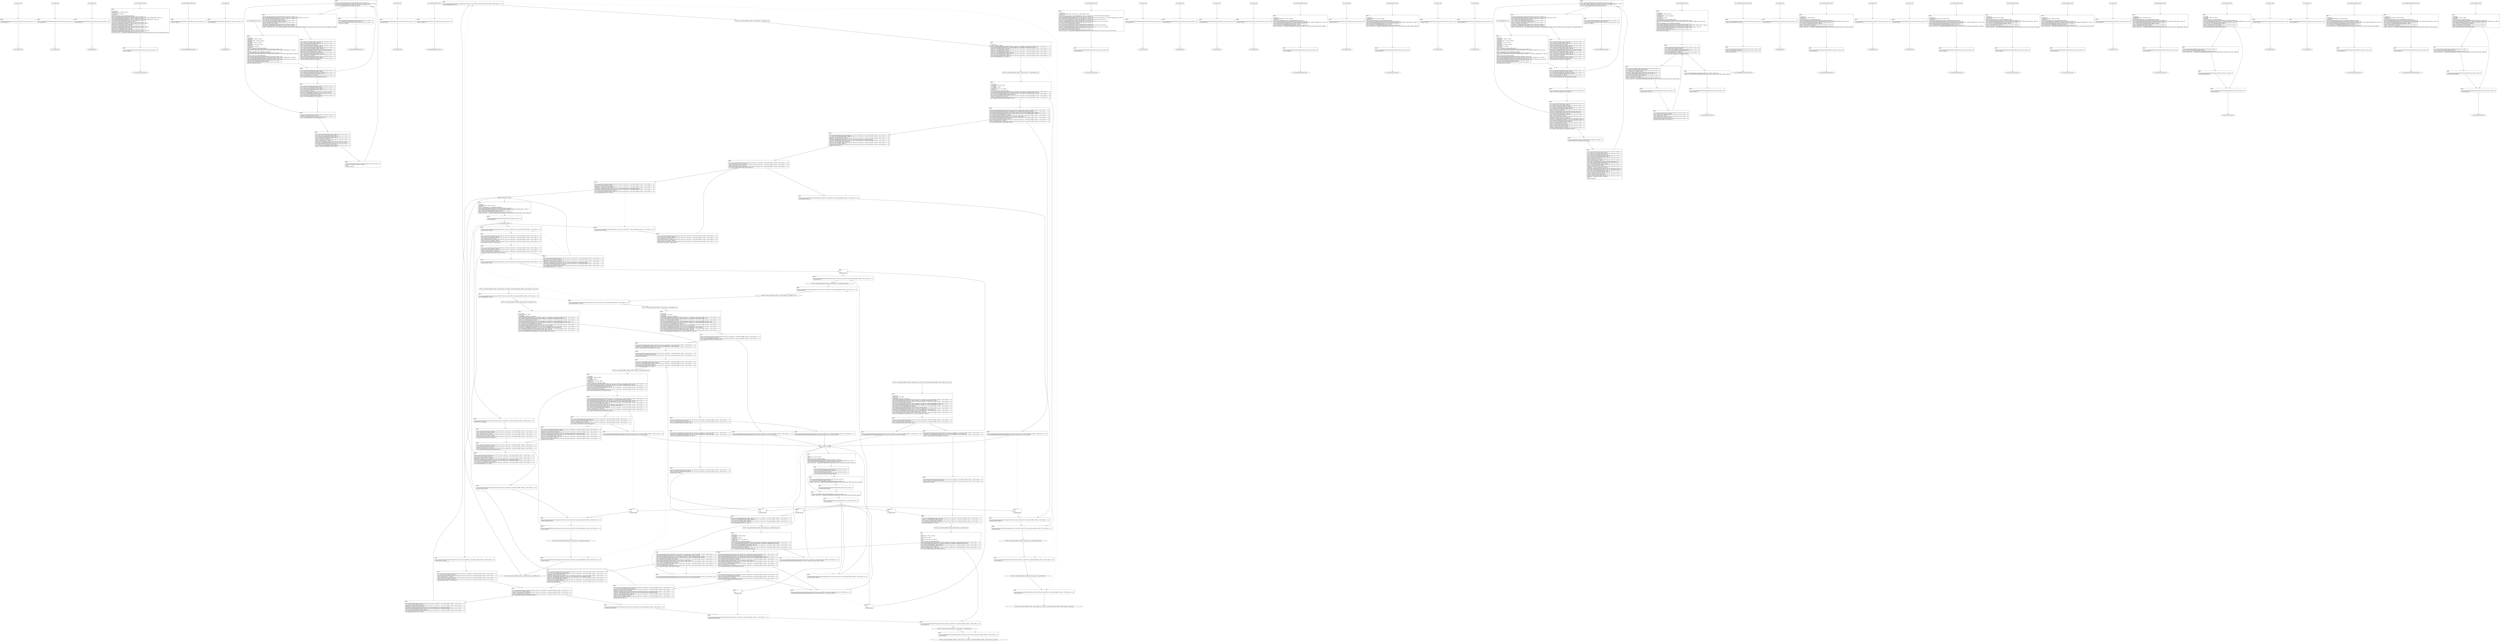 digraph "icfg graph" {
BBio_ll_good1_end [label="{io_ll_good1_end}"];
BBio_ll_bad6_end [label="{io_ll_bad6_end}"];
BBio_ll_good5_end [label="{io_ll_good5_end}"];
BBio_ll_printWcharLine_end [label="{io_ll_printWcharLine_end}"];
BBio_ll_globalReturnsFalse_end [label="{io_ll_globalReturnsFalse_end}"];
BBio_ll_bad8_end [label="{io_ll_bad8_end}"];
BBio_ll_decodeHexWChars_end [label="{io_ll_decodeHexWChars_end}"];
BBio_ll_good7_end [label="{io_ll_good7_end}"];
BBio_ll_globalReturnsTrue_end [label="{io_ll_globalReturnsTrue_end}"];
BBCWE121_Stack_Based_Buffer_Overflow__CWE129_fgets_21_ll_goodG2BSink_end [label="{CWE121_Stack_Based_Buffer_Overflow__CWE129_fgets_21_ll_goodG2BSink_end}"];
BBio_ll_printStructLine_end [label="{io_ll_printStructLine_end}"];
BBio_ll_bad7_end [label="{io_ll_bad7_end}"];
BBio_ll_good6_end [label="{io_ll_good6_end}"];
BBio_ll_bad2_end [label="{io_ll_bad2_end}"];
BBio_ll_bad9_end [label="{io_ll_bad9_end}"];
BBio_ll_printUnsignedLine_end [label="{io_ll_printUnsignedLine_end}"];
BBio_ll_good4_end [label="{io_ll_good4_end}"];
BBCWE121_Stack_Based_Buffer_Overflow__CWE129_fgets_21_ll_goodB2G2_end [label="{CWE121_Stack_Based_Buffer_Overflow__CWE129_fgets_21_ll_goodB2G2_end}"];
BBio_ll_printSizeTLine_end [label="{io_ll_printSizeTLine_end}"];
BBio_ll_bad5_end [label="{io_ll_bad5_end}"];
BBCWE121_Stack_Based_Buffer_Overflow__CWE129_fgets_21_ll_goodB2G2Sink_end [label="{CWE121_Stack_Based_Buffer_Overflow__CWE129_fgets_21_ll_goodB2G2Sink_end}"];
BBio_ll_printLine_end [label="{io_ll_printLine_end}"];
BBCWE121_Stack_Based_Buffer_Overflow__CWE129_fgets_21_ll_CWE121_Stack_Based_Buffer_Overflow__CWE129_fgets_21_good_end [label="{CWE121_Stack_Based_Buffer_Overflow__CWE129_fgets_21_ll_CWE121_Stack_Based_Buffer_Overflow__CWE129_fgets_21_good_end}"];
BBio_ll_bad4_end [label="{io_ll_bad4_end}"];
BBio_ll_decodeHexChars_end [label="{io_ll_decodeHexChars_end}"];
BBio_ll_printBytesLine_end [label="{io_ll_printBytesLine_end}"];
BBio_ll_globalReturnsTrueOrFalse_end [label="{io_ll_globalReturnsTrueOrFalse_end}"];
BBCWE121_Stack_Based_Buffer_Overflow__CWE129_fgets_21_ll_badSink_end [label="{CWE121_Stack_Based_Buffer_Overflow__CWE129_fgets_21_ll_badSink_end}"];
BBCWE121_Stack_Based_Buffer_Overflow__CWE129_fgets_21_ll_goodG2B_end [label="{CWE121_Stack_Based_Buffer_Overflow__CWE129_fgets_21_ll_goodG2B_end}"];
BBio_ll_good3_end [label="{io_ll_good3_end}"];
BBio_ll_printHexCharLine_end [label="{io_ll_printHexCharLine_end}"];
BBio_ll_good9_end [label="{io_ll_good9_end}"];
BBio_ll_bad3_end [label="{io_ll_bad3_end}"];
BBio_ll_printDoubleLine_end [label="{io_ll_printDoubleLine_end}"];
BBio_ll_printShortLine_end [label="{io_ll_printShortLine_end}"];
BBio_ll_printLongLine_end [label="{io_ll_printLongLine_end}"];
BBio_ll_bad1_end [label="{io_ll_bad1_end}"];
BBio_ll_printFloatLine_end [label="{io_ll_printFloatLine_end}"];
BBCWE121_Stack_Based_Buffer_Overflow__CWE129_fgets_21_ll_goodB2G1Sink_end [label="{CWE121_Stack_Based_Buffer_Overflow__CWE129_fgets_21_ll_goodB2G1Sink_end}"];
BBio_ll_printWLine_end [label="{io_ll_printWLine_end}"];
BBio_ll_good2_end [label="{io_ll_good2_end}"];
BBio_ll_printIntLine_end [label="{io_ll_printIntLine_end}"];
BBio_ll_good8_end [label="{io_ll_good8_end}"];
BBio_ll_printLongLongLine_end [label="{io_ll_printLongLongLine_end}"];
BBCWE121_Stack_Based_Buffer_Overflow__CWE129_fgets_21_ll_goodB2G1_end [label="{CWE121_Stack_Based_Buffer_Overflow__CWE129_fgets_21_ll_goodB2G1_end}"];
BBio_ll_printHexUnsignedCharLine_end [label="{io_ll_printHexUnsignedCharLine_end}"];
BBCWE121_Stack_Based_Buffer_Overflow__CWE129_fgets_21_ll_CWE121_Stack_Based_Buffer_Overflow__CWE129_fgets_21_bad_end [label="{CWE121_Stack_Based_Buffer_Overflow__CWE129_fgets_21_ll_CWE121_Stack_Based_Buffer_Overflow__CWE129_fgets_21_bad_end}"];
BBio_ll_printSinkLine_end [label="{io_ll_printSinkLine_end}"];
BBio_ll_good1_start [label="{io_ll_good1_start}", shape=record];
io_ll_good1BB69 [label="{BB69:\l\l/home/raoxue/Desktop/MemVerif/workspace/000_062_582/source_code/io.c:187\l
  ret void, !dbg !52\l
}", shape=record];
BBio_ll_bad6_start [label="{io_ll_bad6_start}", shape=record];
io_ll_bad6BB83 [label="{BB83:\l\l/home/raoxue/Desktop/MemVerif/workspace/000_062_582/source_code/io.c:203\l
  ret void, !dbg !52\l
}", shape=record];
BBio_ll_good5_start [label="{io_ll_good5_start}", shape=record];
io_ll_good5BB73 [label="{BB73:\l\l/home/raoxue/Desktop/MemVerif/workspace/000_062_582/source_code/io.c:191\l
  ret void, !dbg !52\l
}", shape=record];
BBio_ll_printWcharLine_start [label="{io_ll_printWcharLine_start}", shape=record];
io_ll_printWcharLineBB28 [label="{BB28:\l\l/:2230355712\l
  %wideChar.addr = alloca i32, align 4\l
/:2230355712\l
  %s = alloca [2 x i32], align 4\l
/:2230355712\l
  store i32 %wideChar, i32* %wideChar.addr, align 4\l
/home/raoxue/Desktop/MemVerif/workspace/000_062_582/source_code/io.c:70\l
  call void @llvm.dbg.declare(metadata i32* %wideChar.addr, metadata !162, metadata !DIExpression()), !dbg !163\l
/home/raoxue/Desktop/MemVerif/workspace/000_062_582/source_code/io.c:74\l
  call void @llvm.dbg.declare(metadata [2 x i32]* %s, metadata !164, metadata !DIExpression()), !dbg !168\l
/home/raoxue/Desktop/MemVerif/workspace/000_062_582/source_code/io.c:75\l
  %0 = load i32, i32* %wideChar.addr, align 4, !dbg !61\l
/home/raoxue/Desktop/MemVerif/workspace/000_062_582/source_code/io.c:75\l
  %arrayidx = getelementptr inbounds [2 x i32], [2 x i32]* %s, i64 0, i64 0, !dbg !62\l
/home/raoxue/Desktop/MemVerif/workspace/000_062_582/source_code/io.c:75\l
  store i32 %0, i32* %arrayidx, align 4, !dbg !63\l
/home/raoxue/Desktop/MemVerif/workspace/000_062_582/source_code/io.c:76\l
  %arrayidx1 = getelementptr inbounds [2 x i32], [2 x i32]* %s, i64 0, i64 1, !dbg !64\l
/home/raoxue/Desktop/MemVerif/workspace/000_062_582/source_code/io.c:76\l
  store i32 0, i32* %arrayidx1, align 4, !dbg !65\l
/home/raoxue/Desktop/MemVerif/workspace/000_062_582/source_code/io.c:77\l
  %arraydecay = getelementptr inbounds [2 x i32], [2 x i32]* %s, i64 0, i64 0, !dbg !66\l
/home/raoxue/Desktop/MemVerif/workspace/000_062_582/source_code/io.c:77\l
  %call = call i32 (i8*, ...) @printf(i8* getelementptr inbounds ([5 x i8], [5 x i8]* @.str.10, i64 0, i64 0), i32* %arraydecay), !dbg !67\l
}", shape=record];
io_ll_printWcharLineBB28 [label="{BB28:\l\l/:2230355712\l
  %wideChar.addr = alloca i32, align 4\l
/:2230355712\l
  %s = alloca [2 x i32], align 4\l
/:2230355712\l
  store i32 %wideChar, i32* %wideChar.addr, align 4\l
/home/raoxue/Desktop/MemVerif/workspace/000_062_582/source_code/io.c:70\l
  call void @llvm.dbg.declare(metadata i32* %wideChar.addr, metadata !162, metadata !DIExpression()), !dbg !163\l
/home/raoxue/Desktop/MemVerif/workspace/000_062_582/source_code/io.c:74\l
  call void @llvm.dbg.declare(metadata [2 x i32]* %s, metadata !164, metadata !DIExpression()), !dbg !168\l
/home/raoxue/Desktop/MemVerif/workspace/000_062_582/source_code/io.c:75\l
  %0 = load i32, i32* %wideChar.addr, align 4, !dbg !61\l
/home/raoxue/Desktop/MemVerif/workspace/000_062_582/source_code/io.c:75\l
  %arrayidx = getelementptr inbounds [2 x i32], [2 x i32]* %s, i64 0, i64 0, !dbg !62\l
/home/raoxue/Desktop/MemVerif/workspace/000_062_582/source_code/io.c:75\l
  store i32 %0, i32* %arrayidx, align 4, !dbg !63\l
/home/raoxue/Desktop/MemVerif/workspace/000_062_582/source_code/io.c:76\l
  %arrayidx1 = getelementptr inbounds [2 x i32], [2 x i32]* %s, i64 0, i64 1, !dbg !64\l
/home/raoxue/Desktop/MemVerif/workspace/000_062_582/source_code/io.c:76\l
  store i32 0, i32* %arrayidx1, align 4, !dbg !65\l
/home/raoxue/Desktop/MemVerif/workspace/000_062_582/source_code/io.c:77\l
  %arraydecay = getelementptr inbounds [2 x i32], [2 x i32]* %s, i64 0, i64 0, !dbg !66\l
/home/raoxue/Desktop/MemVerif/workspace/000_062_582/source_code/io.c:77\l
  %call = call i32 (i8*, ...) @printf(i8* getelementptr inbounds ([5 x i8], [5 x i8]* @.str.10, i64 0, i64 0), i32* %arraydecay), !dbg !67\l
}", shape=record];
io_ll_printWcharLineBB29 [label="{BB29:\l\l/home/raoxue/Desktop/MemVerif/workspace/000_062_582/source_code/io.c:78\l
  ret void, !dbg !68\l
}", shape=record];
BBio_ll_globalReturnsFalse_start [label="{io_ll_globalReturnsFalse_start}", shape=record];
io_ll_globalReturnsFalseBB66 [label="{BB66:\l\l/home/raoxue/Desktop/MemVerif/workspace/000_062_582/source_code/io.c:163\l
  ret i32 0, !dbg !52\l
}", shape=record];
BBio_ll_bad8_start [label="{io_ll_bad8_start}", shape=record];
io_ll_bad8BB85 [label="{BB85:\l\l/home/raoxue/Desktop/MemVerif/workspace/000_062_582/source_code/io.c:205\l
  ret void, !dbg !52\l
}", shape=record];
BBio_ll_decodeHexWChars_start [label="{io_ll_decodeHexWChars_start}", shape=record];
io_ll_decodeHexWCharsBB55 [label="{BB55:\l\l/:92932680\l
  %bytes.addr = alloca i8*, align 8\l
/:92932680\l
  %numBytes.addr = alloca i64, align 8\l
/:92932680\l
  %hex.addr = alloca i32*, align 8\l
/:92932680\l
  %numWritten = alloca i64, align 8\l
/:92932680\l
  %byte = alloca i32, align 4\l
/:92932680\l
  store i8* %bytes, i8** %bytes.addr, align 8\l
/home/raoxue/Desktop/MemVerif/workspace/000_062_582/source_code/io.c:135\l
  call void @llvm.dbg.declare(metadata i8** %bytes.addr, metadata !290, metadata !DIExpression()), !dbg !291\l
/:135\l
  store i64 %numBytes, i64* %numBytes.addr, align 8\l
/home/raoxue/Desktop/MemVerif/workspace/000_062_582/source_code/io.c:135\l
  call void @llvm.dbg.declare(metadata i64* %numBytes.addr, metadata !292, metadata !DIExpression()), !dbg !293\l
/:135\l
  store i32* %hex, i32** %hex.addr, align 8\l
/home/raoxue/Desktop/MemVerif/workspace/000_062_582/source_code/io.c:135\l
  call void @llvm.dbg.declare(metadata i32** %hex.addr, metadata !294, metadata !DIExpression()), !dbg !295\l
/home/raoxue/Desktop/MemVerif/workspace/000_062_582/source_code/io.c:137\l
  call void @llvm.dbg.declare(metadata i64* %numWritten, metadata !296, metadata !DIExpression()), !dbg !297\l
/home/raoxue/Desktop/MemVerif/workspace/000_062_582/source_code/io.c:137\l
  store i64 0, i64* %numWritten, align 8, !dbg !65\l
/home/raoxue/Desktop/MemVerif/workspace/000_062_582/source_code/io.c:143\l
  br label %while.cond, !dbg !66\l
}", shape=record];
io_ll_decodeHexWCharsBB56 [label="{BB56:\l\l/home/raoxue/Desktop/MemVerif/workspace/000_062_582/source_code/io.c:143\l
  %0 = load i64, i64* %numWritten, align 8, !dbg !67\l
/home/raoxue/Desktop/MemVerif/workspace/000_062_582/source_code/io.c:143\l
  %1 = load i64, i64* %numBytes.addr, align 8, !dbg !68\l
/home/raoxue/Desktop/MemVerif/workspace/000_062_582/source_code/io.c:143\l
  %cmp = icmp ult i64 %0, %1, !dbg !69\l
/home/raoxue/Desktop/MemVerif/workspace/000_062_582/source_code/io.c:143\l
  br i1 %cmp, label %land.lhs.true, label %land.end, !dbg !70\l
}", shape=record];
io_ll_decodeHexWCharsBB57 [label="{BB57:\l\l/home/raoxue/Desktop/MemVerif/workspace/000_062_582/source_code/io.c:143\l
  %2 = load i32*, i32** %hex.addr, align 8, !dbg !71\l
/home/raoxue/Desktop/MemVerif/workspace/000_062_582/source_code/io.c:143\l
  %3 = load i64, i64* %numWritten, align 8, !dbg !72\l
/home/raoxue/Desktop/MemVerif/workspace/000_062_582/source_code/io.c:143\l
  %mul = mul i64 2, %3, !dbg !73\l
/home/raoxue/Desktop/MemVerif/workspace/000_062_582/source_code/io.c:143\l
  %arrayidx = getelementptr inbounds i32, i32* %2, i64 %mul, !dbg !71\l
/home/raoxue/Desktop/MemVerif/workspace/000_062_582/source_code/io.c:143\l
  %4 = load i32, i32* %arrayidx, align 4, !dbg !71\l
/home/raoxue/Desktop/MemVerif/workspace/000_062_582/source_code/io.c:143\l
  %call = call i32 @iswxdigit(i32 %4) #5, !dbg !74\l
}", shape=record];
io_ll_decodeHexWCharsBB57 [label="{BB57:\l\l/home/raoxue/Desktop/MemVerif/workspace/000_062_582/source_code/io.c:143\l
  %2 = load i32*, i32** %hex.addr, align 8, !dbg !71\l
/home/raoxue/Desktop/MemVerif/workspace/000_062_582/source_code/io.c:143\l
  %3 = load i64, i64* %numWritten, align 8, !dbg !72\l
/home/raoxue/Desktop/MemVerif/workspace/000_062_582/source_code/io.c:143\l
  %mul = mul i64 2, %3, !dbg !73\l
/home/raoxue/Desktop/MemVerif/workspace/000_062_582/source_code/io.c:143\l
  %arrayidx = getelementptr inbounds i32, i32* %2, i64 %mul, !dbg !71\l
/home/raoxue/Desktop/MemVerif/workspace/000_062_582/source_code/io.c:143\l
  %4 = load i32, i32* %arrayidx, align 4, !dbg !71\l
/home/raoxue/Desktop/MemVerif/workspace/000_062_582/source_code/io.c:143\l
  %call = call i32 @iswxdigit(i32 %4) #5, !dbg !74\l
}", shape=record];
io_ll_decodeHexWCharsBB59 [label="{BB59:\l\l/home/raoxue/Desktop/MemVerif/workspace/000_062_582/source_code/io.c:143\l
  %tobool = icmp ne i32 %call, 0, !dbg !74\l
/home/raoxue/Desktop/MemVerif/workspace/000_062_582/source_code/io.c:143\l
  br i1 %tobool, label %land.rhs, label %land.end, !dbg !75\l
}", shape=record];
io_ll_decodeHexWCharsBB60 [label="{BB60:\l\l/home/raoxue/Desktop/MemVerif/workspace/000_062_582/source_code/io.c:143\l
  %5 = load i32*, i32** %hex.addr, align 8, !dbg !76\l
/home/raoxue/Desktop/MemVerif/workspace/000_062_582/source_code/io.c:143\l
  %6 = load i64, i64* %numWritten, align 8, !dbg !77\l
/home/raoxue/Desktop/MemVerif/workspace/000_062_582/source_code/io.c:143\l
  %mul1 = mul i64 2, %6, !dbg !78\l
/home/raoxue/Desktop/MemVerif/workspace/000_062_582/source_code/io.c:143\l
  %add = add i64 %mul1, 1, !dbg !79\l
/home/raoxue/Desktop/MemVerif/workspace/000_062_582/source_code/io.c:143\l
  %arrayidx2 = getelementptr inbounds i32, i32* %5, i64 %add, !dbg !76\l
/home/raoxue/Desktop/MemVerif/workspace/000_062_582/source_code/io.c:143\l
  %7 = load i32, i32* %arrayidx2, align 4, !dbg !76\l
/home/raoxue/Desktop/MemVerif/workspace/000_062_582/source_code/io.c:143\l
  %call3 = call i32 @iswxdigit(i32 %7) #5, !dbg !80\l
}", shape=record];
io_ll_decodeHexWCharsBB60 [label="{BB60:\l\l/home/raoxue/Desktop/MemVerif/workspace/000_062_582/source_code/io.c:143\l
  %5 = load i32*, i32** %hex.addr, align 8, !dbg !76\l
/home/raoxue/Desktop/MemVerif/workspace/000_062_582/source_code/io.c:143\l
  %6 = load i64, i64* %numWritten, align 8, !dbg !77\l
/home/raoxue/Desktop/MemVerif/workspace/000_062_582/source_code/io.c:143\l
  %mul1 = mul i64 2, %6, !dbg !78\l
/home/raoxue/Desktop/MemVerif/workspace/000_062_582/source_code/io.c:143\l
  %add = add i64 %mul1, 1, !dbg !79\l
/home/raoxue/Desktop/MemVerif/workspace/000_062_582/source_code/io.c:143\l
  %arrayidx2 = getelementptr inbounds i32, i32* %5, i64 %add, !dbg !76\l
/home/raoxue/Desktop/MemVerif/workspace/000_062_582/source_code/io.c:143\l
  %7 = load i32, i32* %arrayidx2, align 4, !dbg !76\l
/home/raoxue/Desktop/MemVerif/workspace/000_062_582/source_code/io.c:143\l
  %call3 = call i32 @iswxdigit(i32 %7) #5, !dbg !80\l
}", shape=record];
io_ll_decodeHexWCharsBB61 [label="{BB61:\l\l/home/raoxue/Desktop/MemVerif/workspace/000_062_582/source_code/io.c:143\l
  %tobool4 = icmp ne i32 %call3, 0, !dbg !75\l
/:143\l
  br label %land.end\l
}", shape=record];
io_ll_decodeHexWCharsBB58 [label="{BB58:\l\l/home/raoxue/Desktop/MemVerif/workspace/000_062_582/source_code/io.c:0\l
  %8 = phi i1 [ false, %land.lhs.true ], [ false, %while.cond ], [ %tobool4, %land.rhs ], !dbg !81\l
/home/raoxue/Desktop/MemVerif/workspace/000_062_582/source_code/io.c:143\l
  br i1 %8, label %while.body, label %while.end, !dbg !66\l
}", shape=record];
io_ll_decodeHexWCharsBB62 [label="{BB62:\l\l/home/raoxue/Desktop/MemVerif/workspace/000_062_582/source_code/io.c:145\l
  call void @llvm.dbg.declare(metadata i32* %byte, metadata !314, metadata !DIExpression()), !dbg !316\l
/home/raoxue/Desktop/MemVerif/workspace/000_062_582/source_code/io.c:146\l
  %9 = load i32*, i32** %hex.addr, align 8, !dbg !85\l
/home/raoxue/Desktop/MemVerif/workspace/000_062_582/source_code/io.c:146\l
  %10 = load i64, i64* %numWritten, align 8, !dbg !86\l
/home/raoxue/Desktop/MemVerif/workspace/000_062_582/source_code/io.c:146\l
  %mul5 = mul i64 2, %10, !dbg !87\l
/home/raoxue/Desktop/MemVerif/workspace/000_062_582/source_code/io.c:146\l
  %arrayidx6 = getelementptr inbounds i32, i32* %9, i64 %mul5, !dbg !85\l
/home/raoxue/Desktop/MemVerif/workspace/000_062_582/source_code/io.c:146\l
  %call7 = call i32 (i32*, i32*, ...) @__isoc99_swscanf(i32* %arrayidx6, i32* getelementptr inbounds ([5 x i32], [5 x i32]* @.str.16, i64 0, i64 0), i32* %byte) #5, !dbg !88\l
}", shape=record];
io_ll_decodeHexWCharsBB62 [label="{BB62:\l\l/home/raoxue/Desktop/MemVerif/workspace/000_062_582/source_code/io.c:145\l
  call void @llvm.dbg.declare(metadata i32* %byte, metadata !314, metadata !DIExpression()), !dbg !316\l
/home/raoxue/Desktop/MemVerif/workspace/000_062_582/source_code/io.c:146\l
  %9 = load i32*, i32** %hex.addr, align 8, !dbg !85\l
/home/raoxue/Desktop/MemVerif/workspace/000_062_582/source_code/io.c:146\l
  %10 = load i64, i64* %numWritten, align 8, !dbg !86\l
/home/raoxue/Desktop/MemVerif/workspace/000_062_582/source_code/io.c:146\l
  %mul5 = mul i64 2, %10, !dbg !87\l
/home/raoxue/Desktop/MemVerif/workspace/000_062_582/source_code/io.c:146\l
  %arrayidx6 = getelementptr inbounds i32, i32* %9, i64 %mul5, !dbg !85\l
/home/raoxue/Desktop/MemVerif/workspace/000_062_582/source_code/io.c:146\l
  %call7 = call i32 (i32*, i32*, ...) @__isoc99_swscanf(i32* %arrayidx6, i32* getelementptr inbounds ([5 x i32], [5 x i32]* @.str.16, i64 0, i64 0), i32* %byte) #5, !dbg !88\l
}", shape=record];
io_ll_decodeHexWCharsBB64 [label="{BB64:\l\l/home/raoxue/Desktop/MemVerif/workspace/000_062_582/source_code/io.c:147\l
  %11 = load i32, i32* %byte, align 4, !dbg !89\l
/home/raoxue/Desktop/MemVerif/workspace/000_062_582/source_code/io.c:147\l
  %conv = trunc i32 %11 to i8, !dbg !90\l
/home/raoxue/Desktop/MemVerif/workspace/000_062_582/source_code/io.c:147\l
  %12 = load i8*, i8** %bytes.addr, align 8, !dbg !91\l
/home/raoxue/Desktop/MemVerif/workspace/000_062_582/source_code/io.c:147\l
  %13 = load i64, i64* %numWritten, align 8, !dbg !92\l
/home/raoxue/Desktop/MemVerif/workspace/000_062_582/source_code/io.c:147\l
  %arrayidx8 = getelementptr inbounds i8, i8* %12, i64 %13, !dbg !91\l
/home/raoxue/Desktop/MemVerif/workspace/000_062_582/source_code/io.c:147\l
  store i8 %conv, i8* %arrayidx8, align 1, !dbg !93\l
/home/raoxue/Desktop/MemVerif/workspace/000_062_582/source_code/io.c:148\l
  %14 = load i64, i64* %numWritten, align 8, !dbg !94\l
/home/raoxue/Desktop/MemVerif/workspace/000_062_582/source_code/io.c:148\l
  %inc = add i64 %14, 1, !dbg !94\l
/home/raoxue/Desktop/MemVerif/workspace/000_062_582/source_code/io.c:148\l
  store i64 %inc, i64* %numWritten, align 8, !dbg !94\l
/home/raoxue/Desktop/MemVerif/workspace/000_062_582/source_code/io.c:143\l
  br label %while.cond, !dbg !66, !llvm.loop !95\l
}", shape=record];
io_ll_decodeHexWCharsBB63 [label="{BB63:\l\l/home/raoxue/Desktop/MemVerif/workspace/000_062_582/source_code/io.c:151\l
  %15 = load i64, i64* %numWritten, align 8, !dbg !98\l
/home/raoxue/Desktop/MemVerif/workspace/000_062_582/source_code/io.c:151\l
  ret i64 %15, !dbg !99\l
}", shape=record];
BBio_ll_good7_start [label="{io_ll_good7_start}", shape=record];
io_ll_good7BB75 [label="{BB75:\l\l/home/raoxue/Desktop/MemVerif/workspace/000_062_582/source_code/io.c:193\l
  ret void, !dbg !52\l
}", shape=record];
BBio_ll_globalReturnsTrue_start [label="{io_ll_globalReturnsTrue_start}", shape=record];
io_ll_globalReturnsTrueBB65 [label="{BB65:\l\l/home/raoxue/Desktop/MemVerif/workspace/000_062_582/source_code/io.c:158\l
  ret i32 1, !dbg !52\l
}", shape=record];
BBCWE121_Stack_Based_Buffer_Overflow__CWE129_fgets_21_ll_goodG2BSink_start [label="{CWE121_Stack_Based_Buffer_Overflow__CWE129_fgets_21_ll_goodG2BSink_start}", shape=record];
CWE121_Stack_Based_Buffer_Overflow__CWE129_fgets_21_ll_goodG2BSinkBB64 [label="{BB64:\l\l/:117045928\l
  %data.addr = alloca i32, align 4\l
/:117045928\l
  %i = alloca i32, align 4\l
/:117045928\l
  %buffer = alloca [10 x i32], align 16\l
/:117045928\l
  store i32 %data, i32* %data.addr, align 4\l
/home/raoxue/Desktop/MemVerif/workspace/000_062_582/source_code/CWE121_Stack_Based_Buffer_Overflow__CWE129_fgets_21.c:187\l
  call void @llvm.dbg.declare(metadata i32* %data.addr, metadata !235, metadata !DIExpression()), !dbg !236\l
/home/raoxue/Desktop/MemVerif/workspace/000_062_582/source_code/CWE121_Stack_Based_Buffer_Overflow__CWE129_fgets_21.c:189\l
  %0 = load i32, i32* @goodG2BStatic, align 4, !dbg !24\l
/home/raoxue/Desktop/MemVerif/workspace/000_062_582/source_code/CWE121_Stack_Based_Buffer_Overflow__CWE129_fgets_21.c:189\l
  %tobool = icmp ne i32 %0, 0, !dbg !24\l
/home/raoxue/Desktop/MemVerif/workspace/000_062_582/source_code/CWE121_Stack_Based_Buffer_Overflow__CWE129_fgets_21.c:189\l
  br i1 %tobool, label %if.then, label %if.end5, !dbg !26\l
}", shape=record];
CWE121_Stack_Based_Buffer_Overflow__CWE129_fgets_21_ll_goodG2BSinkBB65 [label="{BB65:\l\l/home/raoxue/Desktop/MemVerif/workspace/000_062_582/source_code/CWE121_Stack_Based_Buffer_Overflow__CWE129_fgets_21.c:192\l
  call void @llvm.dbg.declare(metadata i32* %i, metadata !240, metadata !DIExpression()), !dbg !243\l
/home/raoxue/Desktop/MemVerif/workspace/000_062_582/source_code/CWE121_Stack_Based_Buffer_Overflow__CWE129_fgets_21.c:193\l
  call void @llvm.dbg.declare(metadata [10 x i32]* %buffer, metadata !244, metadata !DIExpression()), !dbg !245\l
/home/raoxue/Desktop/MemVerif/workspace/000_062_582/source_code/CWE121_Stack_Based_Buffer_Overflow__CWE129_fgets_21.c:193\l
  %1 = bitcast [10 x i32]* %buffer to i8*, !dbg !35\l
/home/raoxue/Desktop/MemVerif/workspace/000_062_582/source_code/CWE121_Stack_Based_Buffer_Overflow__CWE129_fgets_21.c:193\l
  call void @llvm.memset.p0i8.i64(i8* align 16 %1, i8 0, i64 40, i1 false), !dbg !35\l
/home/raoxue/Desktop/MemVerif/workspace/000_062_582/source_code/CWE121_Stack_Based_Buffer_Overflow__CWE129_fgets_21.c:196\l
  %2 = load i32, i32* %data.addr, align 4, !dbg !36\l
/home/raoxue/Desktop/MemVerif/workspace/000_062_582/source_code/CWE121_Stack_Based_Buffer_Overflow__CWE129_fgets_21.c:196\l
  %cmp = icmp sge i32 %2, 0, !dbg !38\l
/home/raoxue/Desktop/MemVerif/workspace/000_062_582/source_code/CWE121_Stack_Based_Buffer_Overflow__CWE129_fgets_21.c:196\l
  br i1 %cmp, label %if.then1, label %if.else, !dbg !39\l
}", shape=record];
CWE121_Stack_Based_Buffer_Overflow__CWE129_fgets_21_ll_goodG2BSinkBB67 [label="{BB67:\l\l/home/raoxue/Desktop/MemVerif/workspace/000_062_582/source_code/CWE121_Stack_Based_Buffer_Overflow__CWE129_fgets_21.c:198\l
  %3 = load i32, i32* %data.addr, align 4, !dbg !40\l
/home/raoxue/Desktop/MemVerif/workspace/000_062_582/source_code/CWE121_Stack_Based_Buffer_Overflow__CWE129_fgets_21.c:198\l
  %idxprom = sext i32 %3 to i64, !dbg !42\l
/home/raoxue/Desktop/MemVerif/workspace/000_062_582/source_code/CWE121_Stack_Based_Buffer_Overflow__CWE129_fgets_21.c:198\l
  %arrayidx = getelementptr inbounds [10 x i32], [10 x i32]* %buffer, i64 0, i64 %idxprom, !dbg !42\l
/home/raoxue/Desktop/MemVerif/workspace/000_062_582/source_code/CWE121_Stack_Based_Buffer_Overflow__CWE129_fgets_21.c:198\l
  store i32 1, i32* %arrayidx, align 4, !dbg !43\l
/home/raoxue/Desktop/MemVerif/workspace/000_062_582/source_code/CWE121_Stack_Based_Buffer_Overflow__CWE129_fgets_21.c:200\l
  store i32 0, i32* %i, align 4, !dbg !44\l
/home/raoxue/Desktop/MemVerif/workspace/000_062_582/source_code/CWE121_Stack_Based_Buffer_Overflow__CWE129_fgets_21.c:200\l
  br label %for.cond, !dbg !46\l
}", shape=record];
CWE121_Stack_Based_Buffer_Overflow__CWE129_fgets_21_ll_goodG2BSinkBB69 [label="{BB69:\l\l/home/raoxue/Desktop/MemVerif/workspace/000_062_582/source_code/CWE121_Stack_Based_Buffer_Overflow__CWE129_fgets_21.c:200\l
  %4 = load i32, i32* %i, align 4, !dbg !47\l
/home/raoxue/Desktop/MemVerif/workspace/000_062_582/source_code/CWE121_Stack_Based_Buffer_Overflow__CWE129_fgets_21.c:200\l
  %cmp2 = icmp slt i32 %4, 10, !dbg !49\l
/home/raoxue/Desktop/MemVerif/workspace/000_062_582/source_code/CWE121_Stack_Based_Buffer_Overflow__CWE129_fgets_21.c:200\l
  br i1 %cmp2, label %for.body, label %for.end, !dbg !50\l
}", shape=record];
CWE121_Stack_Based_Buffer_Overflow__CWE129_fgets_21_ll_goodG2BSinkBB70 [label="{BB70:\l\l/home/raoxue/Desktop/MemVerif/workspace/000_062_582/source_code/CWE121_Stack_Based_Buffer_Overflow__CWE129_fgets_21.c:202\l
  %5 = load i32, i32* %i, align 4, !dbg !51\l
/home/raoxue/Desktop/MemVerif/workspace/000_062_582/source_code/CWE121_Stack_Based_Buffer_Overflow__CWE129_fgets_21.c:202\l
  %idxprom3 = sext i32 %5 to i64, !dbg !53\l
/home/raoxue/Desktop/MemVerif/workspace/000_062_582/source_code/CWE121_Stack_Based_Buffer_Overflow__CWE129_fgets_21.c:202\l
  %arrayidx4 = getelementptr inbounds [10 x i32], [10 x i32]* %buffer, i64 0, i64 %idxprom3, !dbg !53\l
/home/raoxue/Desktop/MemVerif/workspace/000_062_582/source_code/CWE121_Stack_Based_Buffer_Overflow__CWE129_fgets_21.c:202\l
  %6 = load i32, i32* %arrayidx4, align 4, !dbg !53\l
/home/raoxue/Desktop/MemVerif/workspace/000_062_582/source_code/CWE121_Stack_Based_Buffer_Overflow__CWE129_fgets_21.c:202\l
  call void @printIntLine(i32 %6), !dbg !54\l
}", shape=record];
CWE121_Stack_Based_Buffer_Overflow__CWE129_fgets_21_ll_goodG2BSinkBB70 [label="{BB70:\l\l/home/raoxue/Desktop/MemVerif/workspace/000_062_582/source_code/CWE121_Stack_Based_Buffer_Overflow__CWE129_fgets_21.c:202\l
  %5 = load i32, i32* %i, align 4, !dbg !51\l
/home/raoxue/Desktop/MemVerif/workspace/000_062_582/source_code/CWE121_Stack_Based_Buffer_Overflow__CWE129_fgets_21.c:202\l
  %idxprom3 = sext i32 %5 to i64, !dbg !53\l
/home/raoxue/Desktop/MemVerif/workspace/000_062_582/source_code/CWE121_Stack_Based_Buffer_Overflow__CWE129_fgets_21.c:202\l
  %arrayidx4 = getelementptr inbounds [10 x i32], [10 x i32]* %buffer, i64 0, i64 %idxprom3, !dbg !53\l
/home/raoxue/Desktop/MemVerif/workspace/000_062_582/source_code/CWE121_Stack_Based_Buffer_Overflow__CWE129_fgets_21.c:202\l
  %6 = load i32, i32* %arrayidx4, align 4, !dbg !53\l
/home/raoxue/Desktop/MemVerif/workspace/000_062_582/source_code/CWE121_Stack_Based_Buffer_Overflow__CWE129_fgets_21.c:202\l
  call void @printIntLine(i32 %6), !dbg !54\l
}", shape=record];
CWE121_Stack_Based_Buffer_Overflow__CWE129_fgets_21_ll_goodG2BSinkBB72 [label="{BB72:\l\l/home/raoxue/Desktop/MemVerif/workspace/000_062_582/source_code/CWE121_Stack_Based_Buffer_Overflow__CWE129_fgets_21.c:203\l
  br label %for.inc, !dbg !55\l
}", shape=record];
CWE121_Stack_Based_Buffer_Overflow__CWE129_fgets_21_ll_goodG2BSinkBB73 [label="{BB73:\l\l/home/raoxue/Desktop/MemVerif/workspace/000_062_582/source_code/CWE121_Stack_Based_Buffer_Overflow__CWE129_fgets_21.c:200\l
  %7 = load i32, i32* %i, align 4, !dbg !56\l
/home/raoxue/Desktop/MemVerif/workspace/000_062_582/source_code/CWE121_Stack_Based_Buffer_Overflow__CWE129_fgets_21.c:200\l
  %inc = add nsw i32 %7, 1, !dbg !56\l
/home/raoxue/Desktop/MemVerif/workspace/000_062_582/source_code/CWE121_Stack_Based_Buffer_Overflow__CWE129_fgets_21.c:200\l
  store i32 %inc, i32* %i, align 4, !dbg !56\l
/home/raoxue/Desktop/MemVerif/workspace/000_062_582/source_code/CWE121_Stack_Based_Buffer_Overflow__CWE129_fgets_21.c:200\l
  br label %for.cond, !dbg !57, !llvm.loop !58\l
}", shape=record];
CWE121_Stack_Based_Buffer_Overflow__CWE129_fgets_21_ll_goodG2BSinkBB71 [label="{BB71:\l\l/home/raoxue/Desktop/MemVerif/workspace/000_062_582/source_code/CWE121_Stack_Based_Buffer_Overflow__CWE129_fgets_21.c:204\l
  br label %if.end, !dbg !61\l
}", shape=record];
CWE121_Stack_Based_Buffer_Overflow__CWE129_fgets_21_ll_goodG2BSinkBB68 [label="{BB68:\l\l/home/raoxue/Desktop/MemVerif/workspace/000_062_582/source_code/CWE121_Stack_Based_Buffer_Overflow__CWE129_fgets_21.c:207\l
  call void @printLine(i8* getelementptr inbounds ([32 x i8], [32 x i8]* @.str, i64 0, i64 0)), !dbg !62\l
}", shape=record];
CWE121_Stack_Based_Buffer_Overflow__CWE129_fgets_21_ll_goodG2BSinkBB68 [label="{BB68:\l\l/home/raoxue/Desktop/MemVerif/workspace/000_062_582/source_code/CWE121_Stack_Based_Buffer_Overflow__CWE129_fgets_21.c:207\l
  call void @printLine(i8* getelementptr inbounds ([32 x i8], [32 x i8]* @.str, i64 0, i64 0)), !dbg !62\l
}", shape=record];
CWE121_Stack_Based_Buffer_Overflow__CWE129_fgets_21_ll_goodG2BSinkBB75 [label="{BB75:\l\l/:207\l
  br label %if.end\l
}", shape=record];
CWE121_Stack_Based_Buffer_Overflow__CWE129_fgets_21_ll_goodG2BSinkBB74 [label="{BB74:\l\l/home/raoxue/Desktop/MemVerif/workspace/000_062_582/source_code/CWE121_Stack_Based_Buffer_Overflow__CWE129_fgets_21.c:210\l
  br label %if.end5, !dbg !64\l
}", shape=record];
CWE121_Stack_Based_Buffer_Overflow__CWE129_fgets_21_ll_goodG2BSinkBB66 [label="{BB66:\l\l/home/raoxue/Desktop/MemVerif/workspace/000_062_582/source_code/CWE121_Stack_Based_Buffer_Overflow__CWE129_fgets_21.c:211\l
  ret void, !dbg !65\l
}", shape=record];
BBio_ll_printStructLine_start [label="{io_ll_printStructLine_start}", shape=record];
io_ll_printStructLineBB36 [label="{BB36:\l\l/:2230355712\l
  %structTwoIntsStruct.addr = alloca %struct._twoIntsStruct*, align 8\l
/:2230355712\l
  store %struct._twoIntsStruct* %structTwoIntsStruct, %struct._twoIntsStruct** %structTwoIntsStruct.addr, align 8\l
/home/raoxue/Desktop/MemVerif/workspace/000_062_582/source_code/io.c:95\l
  call void @llvm.dbg.declare(metadata %struct._twoIntsStruct** %structTwoIntsStruct.addr, metadata !212, metadata !DIExpression()), !dbg !213\l
/home/raoxue/Desktop/MemVerif/workspace/000_062_582/source_code/io.c:97\l
  %0 = load %struct._twoIntsStruct*, %struct._twoIntsStruct** %structTwoIntsStruct.addr, align 8, !dbg !61\l
/home/raoxue/Desktop/MemVerif/workspace/000_062_582/source_code/io.c:97\l
  %intOne = getelementptr inbounds %struct._twoIntsStruct, %struct._twoIntsStruct* %0, i32 0, i32 0, !dbg !62\l
/home/raoxue/Desktop/MemVerif/workspace/000_062_582/source_code/io.c:97\l
  %1 = load i32, i32* %intOne, align 4, !dbg !62\l
/home/raoxue/Desktop/MemVerif/workspace/000_062_582/source_code/io.c:97\l
  %2 = load %struct._twoIntsStruct*, %struct._twoIntsStruct** %structTwoIntsStruct.addr, align 8, !dbg !63\l
/home/raoxue/Desktop/MemVerif/workspace/000_062_582/source_code/io.c:97\l
  %intTwo = getelementptr inbounds %struct._twoIntsStruct, %struct._twoIntsStruct* %2, i32 0, i32 1, !dbg !64\l
/home/raoxue/Desktop/MemVerif/workspace/000_062_582/source_code/io.c:97\l
  %3 = load i32, i32* %intTwo, align 4, !dbg !64\l
/home/raoxue/Desktop/MemVerif/workspace/000_062_582/source_code/io.c:97\l
  %call = call i32 (i8*, ...) @printf(i8* getelementptr inbounds ([10 x i8], [10 x i8]* @.str.13, i64 0, i64 0), i32 %1, i32 %3), !dbg !65\l
}", shape=record];
io_ll_printStructLineBB36 [label="{BB36:\l\l/:2230355712\l
  %structTwoIntsStruct.addr = alloca %struct._twoIntsStruct*, align 8\l
/:2230355712\l
  store %struct._twoIntsStruct* %structTwoIntsStruct, %struct._twoIntsStruct** %structTwoIntsStruct.addr, align 8\l
/home/raoxue/Desktop/MemVerif/workspace/000_062_582/source_code/io.c:95\l
  call void @llvm.dbg.declare(metadata %struct._twoIntsStruct** %structTwoIntsStruct.addr, metadata !212, metadata !DIExpression()), !dbg !213\l
/home/raoxue/Desktop/MemVerif/workspace/000_062_582/source_code/io.c:97\l
  %0 = load %struct._twoIntsStruct*, %struct._twoIntsStruct** %structTwoIntsStruct.addr, align 8, !dbg !61\l
/home/raoxue/Desktop/MemVerif/workspace/000_062_582/source_code/io.c:97\l
  %intOne = getelementptr inbounds %struct._twoIntsStruct, %struct._twoIntsStruct* %0, i32 0, i32 0, !dbg !62\l
/home/raoxue/Desktop/MemVerif/workspace/000_062_582/source_code/io.c:97\l
  %1 = load i32, i32* %intOne, align 4, !dbg !62\l
/home/raoxue/Desktop/MemVerif/workspace/000_062_582/source_code/io.c:97\l
  %2 = load %struct._twoIntsStruct*, %struct._twoIntsStruct** %structTwoIntsStruct.addr, align 8, !dbg !63\l
/home/raoxue/Desktop/MemVerif/workspace/000_062_582/source_code/io.c:97\l
  %intTwo = getelementptr inbounds %struct._twoIntsStruct, %struct._twoIntsStruct* %2, i32 0, i32 1, !dbg !64\l
/home/raoxue/Desktop/MemVerif/workspace/000_062_582/source_code/io.c:97\l
  %3 = load i32, i32* %intTwo, align 4, !dbg !64\l
/home/raoxue/Desktop/MemVerif/workspace/000_062_582/source_code/io.c:97\l
  %call = call i32 (i8*, ...) @printf(i8* getelementptr inbounds ([10 x i8], [10 x i8]* @.str.13, i64 0, i64 0), i32 %1, i32 %3), !dbg !65\l
}", shape=record];
io_ll_printStructLineBB37 [label="{BB37:\l\l/home/raoxue/Desktop/MemVerif/workspace/000_062_582/source_code/io.c:98\l
  ret void, !dbg !66\l
}", shape=record];
BBio_ll_bad7_start [label="{io_ll_bad7_start}", shape=record];
io_ll_bad7BB84 [label="{BB84:\l\l/home/raoxue/Desktop/MemVerif/workspace/000_062_582/source_code/io.c:204\l
  ret void, !dbg !52\l
}", shape=record];
BBio_ll_good6_start [label="{io_ll_good6_start}", shape=record];
io_ll_good6BB74 [label="{BB74:\l\l/home/raoxue/Desktop/MemVerif/workspace/000_062_582/source_code/io.c:192\l
  ret void, !dbg !52\l
}", shape=record];
BBio_ll_bad2_start [label="{io_ll_bad2_start}", shape=record];
io_ll_bad2BB79 [label="{BB79:\l\l/home/raoxue/Desktop/MemVerif/workspace/000_062_582/source_code/io.c:199\l
  ret void, !dbg !52\l
}", shape=record];
BBio_ll_bad9_start [label="{io_ll_bad9_start}", shape=record];
io_ll_bad9BB86 [label="{BB86:\l\l/home/raoxue/Desktop/MemVerif/workspace/000_062_582/source_code/io.c:206\l
  ret void, !dbg !52\l
}", shape=record];
BBio_ll_printUnsignedLine_start [label="{io_ll_printUnsignedLine_start}", shape=record];
io_ll_printUnsignedLineBB30 [label="{BB30:\l\l/:93093720\l
  %unsignedNumber.addr = alloca i32, align 4\l
/:93093720\l
  store i32 %unsignedNumber, i32* %unsignedNumber.addr, align 4\l
/home/raoxue/Desktop/MemVerif/workspace/000_062_582/source_code/io.c:80\l
  call void @llvm.dbg.declare(metadata i32* %unsignedNumber.addr, metadata !180, metadata !DIExpression()), !dbg !181\l
/home/raoxue/Desktop/MemVerif/workspace/000_062_582/source_code/io.c:82\l
  %0 = load i32, i32* %unsignedNumber.addr, align 4, !dbg !54\l
/home/raoxue/Desktop/MemVerif/workspace/000_062_582/source_code/io.c:82\l
  %call = call i32 (i8*, ...) @printf(i8* getelementptr inbounds ([4 x i8], [4 x i8]* @.str.11, i64 0, i64 0), i32 %0), !dbg !55\l
}", shape=record];
io_ll_printUnsignedLineBB30 [label="{BB30:\l\l/:93093720\l
  %unsignedNumber.addr = alloca i32, align 4\l
/:93093720\l
  store i32 %unsignedNumber, i32* %unsignedNumber.addr, align 4\l
/home/raoxue/Desktop/MemVerif/workspace/000_062_582/source_code/io.c:80\l
  call void @llvm.dbg.declare(metadata i32* %unsignedNumber.addr, metadata !180, metadata !DIExpression()), !dbg !181\l
/home/raoxue/Desktop/MemVerif/workspace/000_062_582/source_code/io.c:82\l
  %0 = load i32, i32* %unsignedNumber.addr, align 4, !dbg !54\l
/home/raoxue/Desktop/MemVerif/workspace/000_062_582/source_code/io.c:82\l
  %call = call i32 (i8*, ...) @printf(i8* getelementptr inbounds ([4 x i8], [4 x i8]* @.str.11, i64 0, i64 0), i32 %0), !dbg !55\l
}", shape=record];
io_ll_printUnsignedLineBB31 [label="{BB31:\l\l/home/raoxue/Desktop/MemVerif/workspace/000_062_582/source_code/io.c:83\l
  ret void, !dbg !56\l
}", shape=record];
BBio_ll_good4_start [label="{io_ll_good4_start}", shape=record];
io_ll_good4BB72 [label="{BB72:\l\l/home/raoxue/Desktop/MemVerif/workspace/000_062_582/source_code/io.c:190\l
  ret void, !dbg !52\l
}", shape=record];
BBCWE121_Stack_Based_Buffer_Overflow__CWE129_fgets_21_ll_goodB2G2_start [label="{CWE121_Stack_Based_Buffer_Overflow__CWE129_fgets_21_ll_goodB2G2_start}", shape=record];
CWE121_Stack_Based_Buffer_Overflow__CWE129_fgets_21_ll_goodB2G2BB56 [label="{BB56:\l\l/:117030264\l
  %data = alloca i32, align 4\l
/:117030264\l
  %inputBuffer = alloca [14 x i8], align 1\l
/home/raoxue/Desktop/MemVerif/workspace/000_062_582/source_code/CWE121_Stack_Based_Buffer_Overflow__CWE129_fgets_21.c:166\l
  call void @llvm.dbg.declare(metadata i32* %data, metadata !211, metadata !DIExpression()), !dbg !212\l
/home/raoxue/Desktop/MemVerif/workspace/000_062_582/source_code/CWE121_Stack_Based_Buffer_Overflow__CWE129_fgets_21.c:168\l
  store i32 -1, i32* %data, align 4, !dbg !24\l
/home/raoxue/Desktop/MemVerif/workspace/000_062_582/source_code/CWE121_Stack_Based_Buffer_Overflow__CWE129_fgets_21.c:170\l
  call void @llvm.dbg.declare(metadata [14 x i8]* %inputBuffer, metadata !214, metadata !DIExpression()), !dbg !216\l
/home/raoxue/Desktop/MemVerif/workspace/000_062_582/source_code/CWE121_Stack_Based_Buffer_Overflow__CWE129_fgets_21.c:170\l
  %0 = bitcast [14 x i8]* %inputBuffer to i8*, !dbg !31\l
/home/raoxue/Desktop/MemVerif/workspace/000_062_582/source_code/CWE121_Stack_Based_Buffer_Overflow__CWE129_fgets_21.c:170\l
  call void @llvm.memset.p0i8.i64(i8* align 1 %0, i8 0, i64 14, i1 false), !dbg !31\l
/home/raoxue/Desktop/MemVerif/workspace/000_062_582/source_code/CWE121_Stack_Based_Buffer_Overflow__CWE129_fgets_21.c:172\l
  %arraydecay = getelementptr inbounds [14 x i8], [14 x i8]* %inputBuffer, i64 0, i64 0, !dbg !32\l
/home/raoxue/Desktop/MemVerif/workspace/000_062_582/source_code/CWE121_Stack_Based_Buffer_Overflow__CWE129_fgets_21.c:172\l
  %1 = load %struct._IO_FILE*, %struct._IO_FILE** @stdin, align 8, !dbg !34\l
/home/raoxue/Desktop/MemVerif/workspace/000_062_582/source_code/CWE121_Stack_Based_Buffer_Overflow__CWE129_fgets_21.c:172\l
  %call = call i8* @fgets(i8* %arraydecay, i32 14, %struct._IO_FILE* %1), !dbg !35\l
}", shape=record];
CWE121_Stack_Based_Buffer_Overflow__CWE129_fgets_21_ll_goodB2G2BB56 [label="{BB56:\l\l/:117030264\l
  %data = alloca i32, align 4\l
/:117030264\l
  %inputBuffer = alloca [14 x i8], align 1\l
/home/raoxue/Desktop/MemVerif/workspace/000_062_582/source_code/CWE121_Stack_Based_Buffer_Overflow__CWE129_fgets_21.c:166\l
  call void @llvm.dbg.declare(metadata i32* %data, metadata !211, metadata !DIExpression()), !dbg !212\l
/home/raoxue/Desktop/MemVerif/workspace/000_062_582/source_code/CWE121_Stack_Based_Buffer_Overflow__CWE129_fgets_21.c:168\l
  store i32 -1, i32* %data, align 4, !dbg !24\l
/home/raoxue/Desktop/MemVerif/workspace/000_062_582/source_code/CWE121_Stack_Based_Buffer_Overflow__CWE129_fgets_21.c:170\l
  call void @llvm.dbg.declare(metadata [14 x i8]* %inputBuffer, metadata !214, metadata !DIExpression()), !dbg !216\l
/home/raoxue/Desktop/MemVerif/workspace/000_062_582/source_code/CWE121_Stack_Based_Buffer_Overflow__CWE129_fgets_21.c:170\l
  %0 = bitcast [14 x i8]* %inputBuffer to i8*, !dbg !31\l
/home/raoxue/Desktop/MemVerif/workspace/000_062_582/source_code/CWE121_Stack_Based_Buffer_Overflow__CWE129_fgets_21.c:170\l
  call void @llvm.memset.p0i8.i64(i8* align 1 %0, i8 0, i64 14, i1 false), !dbg !31\l
/home/raoxue/Desktop/MemVerif/workspace/000_062_582/source_code/CWE121_Stack_Based_Buffer_Overflow__CWE129_fgets_21.c:172\l
  %arraydecay = getelementptr inbounds [14 x i8], [14 x i8]* %inputBuffer, i64 0, i64 0, !dbg !32\l
/home/raoxue/Desktop/MemVerif/workspace/000_062_582/source_code/CWE121_Stack_Based_Buffer_Overflow__CWE129_fgets_21.c:172\l
  %1 = load %struct._IO_FILE*, %struct._IO_FILE** @stdin, align 8, !dbg !34\l
/home/raoxue/Desktop/MemVerif/workspace/000_062_582/source_code/CWE121_Stack_Based_Buffer_Overflow__CWE129_fgets_21.c:172\l
  %call = call i8* @fgets(i8* %arraydecay, i32 14, %struct._IO_FILE* %1), !dbg !35\l
}", shape=record];
CWE121_Stack_Based_Buffer_Overflow__CWE129_fgets_21_ll_goodB2G2BB57 [label="{BB57:\l\l/home/raoxue/Desktop/MemVerif/workspace/000_062_582/source_code/CWE121_Stack_Based_Buffer_Overflow__CWE129_fgets_21.c:172\l
  %cmp = icmp ne i8* %call, null, !dbg !36\l
/home/raoxue/Desktop/MemVerif/workspace/000_062_582/source_code/CWE121_Stack_Based_Buffer_Overflow__CWE129_fgets_21.c:172\l
  br i1 %cmp, label %if.then, label %if.else, !dbg !37\l
}", shape=record];
CWE121_Stack_Based_Buffer_Overflow__CWE129_fgets_21_ll_goodB2G2BB58 [label="{BB58:\l\l/home/raoxue/Desktop/MemVerif/workspace/000_062_582/source_code/CWE121_Stack_Based_Buffer_Overflow__CWE129_fgets_21.c:175\l
  %arraydecay1 = getelementptr inbounds [14 x i8], [14 x i8]* %inputBuffer, i64 0, i64 0, !dbg !38\l
/home/raoxue/Desktop/MemVerif/workspace/000_062_582/source_code/CWE121_Stack_Based_Buffer_Overflow__CWE129_fgets_21.c:175\l
  %call2 = call i32 @atoi(i8* %arraydecay1) #5, !dbg !40\l
}", shape=record];
CWE121_Stack_Based_Buffer_Overflow__CWE129_fgets_21_ll_goodB2G2BB58 [label="{BB58:\l\l/home/raoxue/Desktop/MemVerif/workspace/000_062_582/source_code/CWE121_Stack_Based_Buffer_Overflow__CWE129_fgets_21.c:175\l
  %arraydecay1 = getelementptr inbounds [14 x i8], [14 x i8]* %inputBuffer, i64 0, i64 0, !dbg !38\l
/home/raoxue/Desktop/MemVerif/workspace/000_062_582/source_code/CWE121_Stack_Based_Buffer_Overflow__CWE129_fgets_21.c:175\l
  %call2 = call i32 @atoi(i8* %arraydecay1) #5, !dbg !40\l
}", shape=record];
CWE121_Stack_Based_Buffer_Overflow__CWE129_fgets_21_ll_goodB2G2BB60 [label="{BB60:\l\l/home/raoxue/Desktop/MemVerif/workspace/000_062_582/source_code/CWE121_Stack_Based_Buffer_Overflow__CWE129_fgets_21.c:175\l
  store i32 %call2, i32* %data, align 4, !dbg !41\l
/home/raoxue/Desktop/MemVerif/workspace/000_062_582/source_code/CWE121_Stack_Based_Buffer_Overflow__CWE129_fgets_21.c:176\l
  br label %if.end, !dbg !42\l
}", shape=record];
CWE121_Stack_Based_Buffer_Overflow__CWE129_fgets_21_ll_goodB2G2BB59 [label="{BB59:\l\l/home/raoxue/Desktop/MemVerif/workspace/000_062_582/source_code/CWE121_Stack_Based_Buffer_Overflow__CWE129_fgets_21.c:179\l
  call void @printLine(i8* getelementptr inbounds ([16 x i8], [16 x i8]* @.str.1, i64 0, i64 0)), !dbg !43\l
}", shape=record];
CWE121_Stack_Based_Buffer_Overflow__CWE129_fgets_21_ll_goodB2G2BB59 [label="{BB59:\l\l/home/raoxue/Desktop/MemVerif/workspace/000_062_582/source_code/CWE121_Stack_Based_Buffer_Overflow__CWE129_fgets_21.c:179\l
  call void @printLine(i8* getelementptr inbounds ([16 x i8], [16 x i8]* @.str.1, i64 0, i64 0)), !dbg !43\l
}", shape=record];
CWE121_Stack_Based_Buffer_Overflow__CWE129_fgets_21_ll_goodB2G2BB62 [label="{BB62:\l\l/:179\l
  br label %if.end\l
}", shape=record];
CWE121_Stack_Based_Buffer_Overflow__CWE129_fgets_21_ll_goodB2G2BB61 [label="{BB61:\l\l/home/raoxue/Desktop/MemVerif/workspace/000_062_582/source_code/CWE121_Stack_Based_Buffer_Overflow__CWE129_fgets_21.c:182\l
  store i32 1, i32* @goodB2G2Static, align 4, !dbg !45\l
/home/raoxue/Desktop/MemVerif/workspace/000_062_582/source_code/CWE121_Stack_Based_Buffer_Overflow__CWE129_fgets_21.c:183\l
  %2 = load i32, i32* %data, align 4, !dbg !46\l
/home/raoxue/Desktop/MemVerif/workspace/000_062_582/source_code/CWE121_Stack_Based_Buffer_Overflow__CWE129_fgets_21.c:183\l
  call void @goodB2G2Sink(i32 %2), !dbg !47\l
}", shape=record];
CWE121_Stack_Based_Buffer_Overflow__CWE129_fgets_21_ll_goodB2G2BB61 [label="{BB61:\l\l/home/raoxue/Desktop/MemVerif/workspace/000_062_582/source_code/CWE121_Stack_Based_Buffer_Overflow__CWE129_fgets_21.c:182\l
  store i32 1, i32* @goodB2G2Static, align 4, !dbg !45\l
/home/raoxue/Desktop/MemVerif/workspace/000_062_582/source_code/CWE121_Stack_Based_Buffer_Overflow__CWE129_fgets_21.c:183\l
  %2 = load i32, i32* %data, align 4, !dbg !46\l
/home/raoxue/Desktop/MemVerif/workspace/000_062_582/source_code/CWE121_Stack_Based_Buffer_Overflow__CWE129_fgets_21.c:183\l
  call void @goodB2G2Sink(i32 %2), !dbg !47\l
}", shape=record];
CWE121_Stack_Based_Buffer_Overflow__CWE129_fgets_21_ll_goodB2G2BB63 [label="{BB63:\l\l/home/raoxue/Desktop/MemVerif/workspace/000_062_582/source_code/CWE121_Stack_Based_Buffer_Overflow__CWE129_fgets_21.c:184\l
  ret void, !dbg !48\l
}", shape=record];
BBio_ll_printSizeTLine_start [label="{io_ll_printSizeTLine_start}", shape=record];
io_ll_printSizeTLineBB24 [label="{BB24:\l\l/:2230355712\l
  %sizeTNumber.addr = alloca i64, align 8\l
/:2230355712\l
  store i64 %sizeTNumber, i64* %sizeTNumber.addr, align 8\l
/home/raoxue/Desktop/MemVerif/workspace/000_062_582/source_code/io.c:60\l
  call void @llvm.dbg.declare(metadata i64* %sizeTNumber.addr, metadata !146, metadata !DIExpression()), !dbg !147\l
/home/raoxue/Desktop/MemVerif/workspace/000_062_582/source_code/io.c:62\l
  %0 = load i64, i64* %sizeTNumber.addr, align 8, !dbg !57\l
/home/raoxue/Desktop/MemVerif/workspace/000_062_582/source_code/io.c:62\l
  %call = call i32 (i8*, ...) @printf(i8* getelementptr inbounds ([5 x i8], [5 x i8]* @.str.8, i64 0, i64 0), i64 %0), !dbg !58\l
}", shape=record];
io_ll_printSizeTLineBB24 [label="{BB24:\l\l/:2230355712\l
  %sizeTNumber.addr = alloca i64, align 8\l
/:2230355712\l
  store i64 %sizeTNumber, i64* %sizeTNumber.addr, align 8\l
/home/raoxue/Desktop/MemVerif/workspace/000_062_582/source_code/io.c:60\l
  call void @llvm.dbg.declare(metadata i64* %sizeTNumber.addr, metadata !146, metadata !DIExpression()), !dbg !147\l
/home/raoxue/Desktop/MemVerif/workspace/000_062_582/source_code/io.c:62\l
  %0 = load i64, i64* %sizeTNumber.addr, align 8, !dbg !57\l
/home/raoxue/Desktop/MemVerif/workspace/000_062_582/source_code/io.c:62\l
  %call = call i32 (i8*, ...) @printf(i8* getelementptr inbounds ([5 x i8], [5 x i8]* @.str.8, i64 0, i64 0), i64 %0), !dbg !58\l
}", shape=record];
io_ll_printSizeTLineBB25 [label="{BB25:\l\l/home/raoxue/Desktop/MemVerif/workspace/000_062_582/source_code/io.c:63\l
  ret void, !dbg !59\l
}", shape=record];
BBio_ll_bad5_start [label="{io_ll_bad5_start}", shape=record];
io_ll_bad5BB82 [label="{BB82:\l\l/home/raoxue/Desktop/MemVerif/workspace/000_062_582/source_code/io.c:202\l
  ret void, !dbg !52\l
}", shape=record];
BBCWE121_Stack_Based_Buffer_Overflow__CWE129_fgets_21_ll_goodB2G2Sink_start [label="{CWE121_Stack_Based_Buffer_Overflow__CWE129_fgets_21_ll_goodB2G2Sink_start}", shape=record];
CWE121_Stack_Based_Buffer_Overflow__CWE129_fgets_21_ll_goodB2G2SinkBB43 [label="{BB43:\l\l/:117005960\l
  %data.addr = alloca i32, align 4\l
/:117005960\l
  %i = alloca i32, align 4\l
/:117005960\l
  %buffer = alloca [10 x i32], align 16\l
/:117005960\l
  store i32 %data, i32* %data.addr, align 4\l
/home/raoxue/Desktop/MemVerif/workspace/000_062_582/source_code/CWE121_Stack_Based_Buffer_Overflow__CWE129_fgets_21.c:139\l
  call void @llvm.dbg.declare(metadata i32* %data.addr, metadata !167, metadata !DIExpression()), !dbg !168\l
/home/raoxue/Desktop/MemVerif/workspace/000_062_582/source_code/CWE121_Stack_Based_Buffer_Overflow__CWE129_fgets_21.c:141\l
  %0 = load i32, i32* @goodB2G2Static, align 4, !dbg !24\l
/home/raoxue/Desktop/MemVerif/workspace/000_062_582/source_code/CWE121_Stack_Based_Buffer_Overflow__CWE129_fgets_21.c:141\l
  %tobool = icmp ne i32 %0, 0, !dbg !24\l
/home/raoxue/Desktop/MemVerif/workspace/000_062_582/source_code/CWE121_Stack_Based_Buffer_Overflow__CWE129_fgets_21.c:141\l
  br i1 %tobool, label %if.then, label %if.end6, !dbg !26\l
}", shape=record];
CWE121_Stack_Based_Buffer_Overflow__CWE129_fgets_21_ll_goodB2G2SinkBB44 [label="{BB44:\l\l/home/raoxue/Desktop/MemVerif/workspace/000_062_582/source_code/CWE121_Stack_Based_Buffer_Overflow__CWE129_fgets_21.c:144\l
  call void @llvm.dbg.declare(metadata i32* %i, metadata !172, metadata !DIExpression()), !dbg !175\l
/home/raoxue/Desktop/MemVerif/workspace/000_062_582/source_code/CWE121_Stack_Based_Buffer_Overflow__CWE129_fgets_21.c:145\l
  call void @llvm.dbg.declare(metadata [10 x i32]* %buffer, metadata !176, metadata !DIExpression()), !dbg !177\l
/home/raoxue/Desktop/MemVerif/workspace/000_062_582/source_code/CWE121_Stack_Based_Buffer_Overflow__CWE129_fgets_21.c:145\l
  %1 = bitcast [10 x i32]* %buffer to i8*, !dbg !35\l
/home/raoxue/Desktop/MemVerif/workspace/000_062_582/source_code/CWE121_Stack_Based_Buffer_Overflow__CWE129_fgets_21.c:145\l
  call void @llvm.memset.p0i8.i64(i8* align 16 %1, i8 0, i64 40, i1 false), !dbg !35\l
/home/raoxue/Desktop/MemVerif/workspace/000_062_582/source_code/CWE121_Stack_Based_Buffer_Overflow__CWE129_fgets_21.c:147\l
  %2 = load i32, i32* %data.addr, align 4, !dbg !36\l
/home/raoxue/Desktop/MemVerif/workspace/000_062_582/source_code/CWE121_Stack_Based_Buffer_Overflow__CWE129_fgets_21.c:147\l
  %cmp = icmp sge i32 %2, 0, !dbg !38\l
/home/raoxue/Desktop/MemVerif/workspace/000_062_582/source_code/CWE121_Stack_Based_Buffer_Overflow__CWE129_fgets_21.c:147\l
  br i1 %cmp, label %land.lhs.true, label %if.else, !dbg !39\l
}", shape=record];
CWE121_Stack_Based_Buffer_Overflow__CWE129_fgets_21_ll_goodB2G2SinkBB46 [label="{BB46:\l\l/home/raoxue/Desktop/MemVerif/workspace/000_062_582/source_code/CWE121_Stack_Based_Buffer_Overflow__CWE129_fgets_21.c:147\l
  %3 = load i32, i32* %data.addr, align 4, !dbg !40\l
/home/raoxue/Desktop/MemVerif/workspace/000_062_582/source_code/CWE121_Stack_Based_Buffer_Overflow__CWE129_fgets_21.c:147\l
  %cmp1 = icmp slt i32 %3, 10, !dbg !41\l
/home/raoxue/Desktop/MemVerif/workspace/000_062_582/source_code/CWE121_Stack_Based_Buffer_Overflow__CWE129_fgets_21.c:147\l
  br i1 %cmp1, label %if.then2, label %if.else, !dbg !42\l
}", shape=record];
CWE121_Stack_Based_Buffer_Overflow__CWE129_fgets_21_ll_goodB2G2SinkBB48 [label="{BB48:\l\l/home/raoxue/Desktop/MemVerif/workspace/000_062_582/source_code/CWE121_Stack_Based_Buffer_Overflow__CWE129_fgets_21.c:149\l
  %4 = load i32, i32* %data.addr, align 4, !dbg !43\l
/home/raoxue/Desktop/MemVerif/workspace/000_062_582/source_code/CWE121_Stack_Based_Buffer_Overflow__CWE129_fgets_21.c:149\l
  %idxprom = sext i32 %4 to i64, !dbg !45\l
/home/raoxue/Desktop/MemVerif/workspace/000_062_582/source_code/CWE121_Stack_Based_Buffer_Overflow__CWE129_fgets_21.c:149\l
  %arrayidx = getelementptr inbounds [10 x i32], [10 x i32]* %buffer, i64 0, i64 %idxprom, !dbg !45\l
/home/raoxue/Desktop/MemVerif/workspace/000_062_582/source_code/CWE121_Stack_Based_Buffer_Overflow__CWE129_fgets_21.c:149\l
  store i32 1, i32* %arrayidx, align 4, !dbg !46\l
/home/raoxue/Desktop/MemVerif/workspace/000_062_582/source_code/CWE121_Stack_Based_Buffer_Overflow__CWE129_fgets_21.c:151\l
  store i32 0, i32* %i, align 4, !dbg !47\l
/home/raoxue/Desktop/MemVerif/workspace/000_062_582/source_code/CWE121_Stack_Based_Buffer_Overflow__CWE129_fgets_21.c:151\l
  br label %for.cond, !dbg !49\l
}", shape=record];
CWE121_Stack_Based_Buffer_Overflow__CWE129_fgets_21_ll_goodB2G2SinkBB49 [label="{BB49:\l\l/home/raoxue/Desktop/MemVerif/workspace/000_062_582/source_code/CWE121_Stack_Based_Buffer_Overflow__CWE129_fgets_21.c:151\l
  %5 = load i32, i32* %i, align 4, !dbg !50\l
/home/raoxue/Desktop/MemVerif/workspace/000_062_582/source_code/CWE121_Stack_Based_Buffer_Overflow__CWE129_fgets_21.c:151\l
  %cmp3 = icmp slt i32 %5, 10, !dbg !52\l
/home/raoxue/Desktop/MemVerif/workspace/000_062_582/source_code/CWE121_Stack_Based_Buffer_Overflow__CWE129_fgets_21.c:151\l
  br i1 %cmp3, label %for.body, label %for.end, !dbg !53\l
}", shape=record];
CWE121_Stack_Based_Buffer_Overflow__CWE129_fgets_21_ll_goodB2G2SinkBB50 [label="{BB50:\l\l/home/raoxue/Desktop/MemVerif/workspace/000_062_582/source_code/CWE121_Stack_Based_Buffer_Overflow__CWE129_fgets_21.c:153\l
  %6 = load i32, i32* %i, align 4, !dbg !54\l
/home/raoxue/Desktop/MemVerif/workspace/000_062_582/source_code/CWE121_Stack_Based_Buffer_Overflow__CWE129_fgets_21.c:153\l
  %idxprom4 = sext i32 %6 to i64, !dbg !56\l
/home/raoxue/Desktop/MemVerif/workspace/000_062_582/source_code/CWE121_Stack_Based_Buffer_Overflow__CWE129_fgets_21.c:153\l
  %arrayidx5 = getelementptr inbounds [10 x i32], [10 x i32]* %buffer, i64 0, i64 %idxprom4, !dbg !56\l
/home/raoxue/Desktop/MemVerif/workspace/000_062_582/source_code/CWE121_Stack_Based_Buffer_Overflow__CWE129_fgets_21.c:153\l
  %7 = load i32, i32* %arrayidx5, align 4, !dbg !56\l
/home/raoxue/Desktop/MemVerif/workspace/000_062_582/source_code/CWE121_Stack_Based_Buffer_Overflow__CWE129_fgets_21.c:153\l
  call void @printIntLine(i32 %7), !dbg !57\l
}", shape=record];
CWE121_Stack_Based_Buffer_Overflow__CWE129_fgets_21_ll_goodB2G2SinkBB50 [label="{BB50:\l\l/home/raoxue/Desktop/MemVerif/workspace/000_062_582/source_code/CWE121_Stack_Based_Buffer_Overflow__CWE129_fgets_21.c:153\l
  %6 = load i32, i32* %i, align 4, !dbg !54\l
/home/raoxue/Desktop/MemVerif/workspace/000_062_582/source_code/CWE121_Stack_Based_Buffer_Overflow__CWE129_fgets_21.c:153\l
  %idxprom4 = sext i32 %6 to i64, !dbg !56\l
/home/raoxue/Desktop/MemVerif/workspace/000_062_582/source_code/CWE121_Stack_Based_Buffer_Overflow__CWE129_fgets_21.c:153\l
  %arrayidx5 = getelementptr inbounds [10 x i32], [10 x i32]* %buffer, i64 0, i64 %idxprom4, !dbg !56\l
/home/raoxue/Desktop/MemVerif/workspace/000_062_582/source_code/CWE121_Stack_Based_Buffer_Overflow__CWE129_fgets_21.c:153\l
  %7 = load i32, i32* %arrayidx5, align 4, !dbg !56\l
/home/raoxue/Desktop/MemVerif/workspace/000_062_582/source_code/CWE121_Stack_Based_Buffer_Overflow__CWE129_fgets_21.c:153\l
  call void @printIntLine(i32 %7), !dbg !57\l
}", shape=record];
CWE121_Stack_Based_Buffer_Overflow__CWE129_fgets_21_ll_goodB2G2SinkBB52 [label="{BB52:\l\l/home/raoxue/Desktop/MemVerif/workspace/000_062_582/source_code/CWE121_Stack_Based_Buffer_Overflow__CWE129_fgets_21.c:154\l
  br label %for.inc, !dbg !58\l
}", shape=record];
CWE121_Stack_Based_Buffer_Overflow__CWE129_fgets_21_ll_goodB2G2SinkBB53 [label="{BB53:\l\l/home/raoxue/Desktop/MemVerif/workspace/000_062_582/source_code/CWE121_Stack_Based_Buffer_Overflow__CWE129_fgets_21.c:151\l
  %8 = load i32, i32* %i, align 4, !dbg !59\l
/home/raoxue/Desktop/MemVerif/workspace/000_062_582/source_code/CWE121_Stack_Based_Buffer_Overflow__CWE129_fgets_21.c:151\l
  %inc = add nsw i32 %8, 1, !dbg !59\l
/home/raoxue/Desktop/MemVerif/workspace/000_062_582/source_code/CWE121_Stack_Based_Buffer_Overflow__CWE129_fgets_21.c:151\l
  store i32 %inc, i32* %i, align 4, !dbg !59\l
/home/raoxue/Desktop/MemVerif/workspace/000_062_582/source_code/CWE121_Stack_Based_Buffer_Overflow__CWE129_fgets_21.c:151\l
  br label %for.cond, !dbg !60, !llvm.loop !61\l
}", shape=record];
CWE121_Stack_Based_Buffer_Overflow__CWE129_fgets_21_ll_goodB2G2SinkBB51 [label="{BB51:\l\l/home/raoxue/Desktop/MemVerif/workspace/000_062_582/source_code/CWE121_Stack_Based_Buffer_Overflow__CWE129_fgets_21.c:155\l
  br label %if.end, !dbg !64\l
}", shape=record];
CWE121_Stack_Based_Buffer_Overflow__CWE129_fgets_21_ll_goodB2G2SinkBB47 [label="{BB47:\l\l/home/raoxue/Desktop/MemVerif/workspace/000_062_582/source_code/CWE121_Stack_Based_Buffer_Overflow__CWE129_fgets_21.c:158\l
  call void @printLine(i8* getelementptr inbounds ([36 x i8], [36 x i8]* @.str.3, i64 0, i64 0)), !dbg !65\l
}", shape=record];
CWE121_Stack_Based_Buffer_Overflow__CWE129_fgets_21_ll_goodB2G2SinkBB47 [label="{BB47:\l\l/home/raoxue/Desktop/MemVerif/workspace/000_062_582/source_code/CWE121_Stack_Based_Buffer_Overflow__CWE129_fgets_21.c:158\l
  call void @printLine(i8* getelementptr inbounds ([36 x i8], [36 x i8]* @.str.3, i64 0, i64 0)), !dbg !65\l
}", shape=record];
CWE121_Stack_Based_Buffer_Overflow__CWE129_fgets_21_ll_goodB2G2SinkBB55 [label="{BB55:\l\l/:158\l
  br label %if.end\l
}", shape=record];
CWE121_Stack_Based_Buffer_Overflow__CWE129_fgets_21_ll_goodB2G2SinkBB54 [label="{BB54:\l\l/home/raoxue/Desktop/MemVerif/workspace/000_062_582/source_code/CWE121_Stack_Based_Buffer_Overflow__CWE129_fgets_21.c:161\l
  br label %if.end6, !dbg !67\l
}", shape=record];
CWE121_Stack_Based_Buffer_Overflow__CWE129_fgets_21_ll_goodB2G2SinkBB45 [label="{BB45:\l\l/home/raoxue/Desktop/MemVerif/workspace/000_062_582/source_code/CWE121_Stack_Based_Buffer_Overflow__CWE129_fgets_21.c:162\l
  ret void, !dbg !68\l
}", shape=record];
BBio_ll_printLine_start [label="{io_ll_printLine_start}", shape=record];
io_ll_printLineBB0 [label="{BB0:\l\l/:415\l
  %line.addr = alloca i8*, align 8\l
/:415\l
  store i8* %line, i8** %line.addr, align 8\l
/home/raoxue/Desktop/MemVerif/workspace/000_062_582/source_code/io.c:11\l
  call void @llvm.dbg.declare(metadata i8** %line.addr, metadata !52, metadata !DIExpression()), !dbg !53\l
/home/raoxue/Desktop/MemVerif/workspace/000_062_582/source_code/io.c:13\l
  %call = call i32 (i8*, ...) @printf(i8* getelementptr inbounds ([9 x i8], [9 x i8]* @.str, i64 0, i64 0)), !dbg !54\l
}", shape=record];
io_ll_printLineBB0 [label="{BB0:\l\l/:415\l
  %line.addr = alloca i8*, align 8\l
/:415\l
  store i8* %line, i8** %line.addr, align 8\l
/home/raoxue/Desktop/MemVerif/workspace/000_062_582/source_code/io.c:11\l
  call void @llvm.dbg.declare(metadata i8** %line.addr, metadata !52, metadata !DIExpression()), !dbg !53\l
/home/raoxue/Desktop/MemVerif/workspace/000_062_582/source_code/io.c:13\l
  %call = call i32 (i8*, ...) @printf(i8* getelementptr inbounds ([9 x i8], [9 x i8]* @.str, i64 0, i64 0)), !dbg !54\l
}", shape=record];
io_ll_printLineBB1 [label="{BB1:\l\l/home/raoxue/Desktop/MemVerif/workspace/000_062_582/source_code/io.c:14\l
  %0 = load i8*, i8** %line.addr, align 8, !dbg !55\l
/home/raoxue/Desktop/MemVerif/workspace/000_062_582/source_code/io.c:14\l
  %cmp = icmp ne i8* %0, null, !dbg !57\l
/home/raoxue/Desktop/MemVerif/workspace/000_062_582/source_code/io.c:14\l
  br i1 %cmp, label %if.then, label %if.end, !dbg !58\l
}", shape=record];
io_ll_printLineBB2 [label="{BB2:\l\l/home/raoxue/Desktop/MemVerif/workspace/000_062_582/source_code/io.c:16\l
  %1 = load i8*, i8** %line.addr, align 8, !dbg !59\l
/home/raoxue/Desktop/MemVerif/workspace/000_062_582/source_code/io.c:16\l
  %call1 = call i32 (i8*, ...) @printf(i8* getelementptr inbounds ([4 x i8], [4 x i8]* @.str.1, i64 0, i64 0), i8* %1), !dbg !61\l
}", shape=record];
io_ll_printLineBB2 [label="{BB2:\l\l/home/raoxue/Desktop/MemVerif/workspace/000_062_582/source_code/io.c:16\l
  %1 = load i8*, i8** %line.addr, align 8, !dbg !59\l
/home/raoxue/Desktop/MemVerif/workspace/000_062_582/source_code/io.c:16\l
  %call1 = call i32 (i8*, ...) @printf(i8* getelementptr inbounds ([4 x i8], [4 x i8]* @.str.1, i64 0, i64 0), i8* %1), !dbg !61\l
}", shape=record];
io_ll_printLineBB4 [label="{BB4:\l\l/home/raoxue/Desktop/MemVerif/workspace/000_062_582/source_code/io.c:17\l
  br label %if.end, !dbg !62\l
}", shape=record];
io_ll_printLineBB3 [label="{BB3:\l\l/home/raoxue/Desktop/MemVerif/workspace/000_062_582/source_code/io.c:18\l
  %call2 = call i32 (i8*, ...) @printf(i8* getelementptr inbounds ([9 x i8], [9 x i8]* @.str.2, i64 0, i64 0)), !dbg !63\l
}", shape=record];
io_ll_printLineBB3 [label="{BB3:\l\l/home/raoxue/Desktop/MemVerif/workspace/000_062_582/source_code/io.c:18\l
  %call2 = call i32 (i8*, ...) @printf(i8* getelementptr inbounds ([9 x i8], [9 x i8]* @.str.2, i64 0, i64 0)), !dbg !63\l
}", shape=record];
io_ll_printLineBB5 [label="{BB5:\l\l/home/raoxue/Desktop/MemVerif/workspace/000_062_582/source_code/io.c:19\l
  ret void, !dbg !64\l
}", shape=record];
BBCWE121_Stack_Based_Buffer_Overflow__CWE129_fgets_21_ll_CWE121_Stack_Based_Buffer_Overflow__CWE129_fgets_21_good_start [label="{CWE121_Stack_Based_Buffer_Overflow__CWE129_fgets_21_ll_CWE121_Stack_Based_Buffer_Overflow__CWE129_fgets_21_good_start}", shape=record];
CWE121_Stack_Based_Buffer_Overflow__CWE129_fgets_21_ll_CWE121_Stack_Based_Buffer_Overflow__CWE129_fgets_21_goodBB78 [label="{BB78:\l\l/home/raoxue/Desktop/MemVerif/workspace/000_062_582/source_code/CWE121_Stack_Based_Buffer_Overflow__CWE129_fgets_21.c:227\l
  call void @goodB2G1(), !dbg !22\l
}", shape=record];
CWE121_Stack_Based_Buffer_Overflow__CWE129_fgets_21_ll_CWE121_Stack_Based_Buffer_Overflow__CWE129_fgets_21_goodBB78 [label="{BB78:\l\l/home/raoxue/Desktop/MemVerif/workspace/000_062_582/source_code/CWE121_Stack_Based_Buffer_Overflow__CWE129_fgets_21.c:227\l
  call void @goodB2G1(), !dbg !22\l
}", shape=record];
CWE121_Stack_Based_Buffer_Overflow__CWE129_fgets_21_ll_CWE121_Stack_Based_Buffer_Overflow__CWE129_fgets_21_goodBB79 [label="{BB79:\l\l/home/raoxue/Desktop/MemVerif/workspace/000_062_582/source_code/CWE121_Stack_Based_Buffer_Overflow__CWE129_fgets_21.c:228\l
  call void @goodB2G2(), !dbg !23\l
}", shape=record];
CWE121_Stack_Based_Buffer_Overflow__CWE129_fgets_21_ll_CWE121_Stack_Based_Buffer_Overflow__CWE129_fgets_21_goodBB79 [label="{BB79:\l\l/home/raoxue/Desktop/MemVerif/workspace/000_062_582/source_code/CWE121_Stack_Based_Buffer_Overflow__CWE129_fgets_21.c:228\l
  call void @goodB2G2(), !dbg !23\l
}", shape=record];
CWE121_Stack_Based_Buffer_Overflow__CWE129_fgets_21_ll_CWE121_Stack_Based_Buffer_Overflow__CWE129_fgets_21_goodBB80 [label="{BB80:\l\l/home/raoxue/Desktop/MemVerif/workspace/000_062_582/source_code/CWE121_Stack_Based_Buffer_Overflow__CWE129_fgets_21.c:229\l
  call void @goodG2B(), !dbg !24\l
}", shape=record];
CWE121_Stack_Based_Buffer_Overflow__CWE129_fgets_21_ll_CWE121_Stack_Based_Buffer_Overflow__CWE129_fgets_21_goodBB80 [label="{BB80:\l\l/home/raoxue/Desktop/MemVerif/workspace/000_062_582/source_code/CWE121_Stack_Based_Buffer_Overflow__CWE129_fgets_21.c:229\l
  call void @goodG2B(), !dbg !24\l
}", shape=record];
CWE121_Stack_Based_Buffer_Overflow__CWE129_fgets_21_ll_CWE121_Stack_Based_Buffer_Overflow__CWE129_fgets_21_goodBB81 [label="{BB81:\l\l/home/raoxue/Desktop/MemVerif/workspace/000_062_582/source_code/CWE121_Stack_Based_Buffer_Overflow__CWE129_fgets_21.c:230\l
  ret void, !dbg !25\l
}", shape=record];
BBio_ll_bad4_start [label="{io_ll_bad4_start}", shape=record];
io_ll_bad4BB81 [label="{BB81:\l\l/home/raoxue/Desktop/MemVerif/workspace/000_062_582/source_code/io.c:201\l
  ret void, !dbg !52\l
}", shape=record];
BBio_ll_decodeHexChars_start [label="{io_ll_decodeHexChars_start}", shape=record];
io_ll_decodeHexCharsBB45 [label="{BB45:\l\l/:92947008\l
  %bytes.addr = alloca i8*, align 8\l
/:92947008\l
  %numBytes.addr = alloca i64, align 8\l
/:92947008\l
  %hex.addr = alloca i8*, align 8\l
/:92947008\l
  %numWritten = alloca i64, align 8\l
/:92947008\l
  %byte = alloca i32, align 4\l
/:92947008\l
  store i8* %bytes, i8** %bytes.addr, align 8\l
/home/raoxue/Desktop/MemVerif/workspace/000_062_582/source_code/io.c:113\l
  call void @llvm.dbg.declare(metadata i8** %bytes.addr, metadata !253, metadata !DIExpression()), !dbg !254\l
/:113\l
  store i64 %numBytes, i64* %numBytes.addr, align 8\l
/home/raoxue/Desktop/MemVerif/workspace/000_062_582/source_code/io.c:113\l
  call void @llvm.dbg.declare(metadata i64* %numBytes.addr, metadata !255, metadata !DIExpression()), !dbg !256\l
/:113\l
  store i8* %hex, i8** %hex.addr, align 8\l
/home/raoxue/Desktop/MemVerif/workspace/000_062_582/source_code/io.c:113\l
  call void @llvm.dbg.declare(metadata i8** %hex.addr, metadata !257, metadata !DIExpression()), !dbg !258\l
/home/raoxue/Desktop/MemVerif/workspace/000_062_582/source_code/io.c:115\l
  call void @llvm.dbg.declare(metadata i64* %numWritten, metadata !259, metadata !DIExpression()), !dbg !260\l
/home/raoxue/Desktop/MemVerif/workspace/000_062_582/source_code/io.c:115\l
  store i64 0, i64* %numWritten, align 8, !dbg !63\l
/home/raoxue/Desktop/MemVerif/workspace/000_062_582/source_code/io.c:121\l
  br label %while.cond, !dbg !64\l
}", shape=record];
io_ll_decodeHexCharsBB46 [label="{BB46:\l\l/home/raoxue/Desktop/MemVerif/workspace/000_062_582/source_code/io.c:121\l
  %0 = load i64, i64* %numWritten, align 8, !dbg !65\l
/home/raoxue/Desktop/MemVerif/workspace/000_062_582/source_code/io.c:121\l
  %1 = load i64, i64* %numBytes.addr, align 8, !dbg !66\l
/home/raoxue/Desktop/MemVerif/workspace/000_062_582/source_code/io.c:121\l
  %cmp = icmp ult i64 %0, %1, !dbg !67\l
/home/raoxue/Desktop/MemVerif/workspace/000_062_582/source_code/io.c:121\l
  br i1 %cmp, label %land.lhs.true, label %land.end, !dbg !68\l
}", shape=record];
io_ll_decodeHexCharsBB47 [label="{BB47:\l\l/home/raoxue/Desktop/MemVerif/workspace/000_062_582/source_code/io.c:121\l
  %call = call i16** @__ctype_b_loc() #5, !dbg !69\l
}", shape=record];
io_ll_decodeHexCharsBB47 [label="{BB47:\l\l/home/raoxue/Desktop/MemVerif/workspace/000_062_582/source_code/io.c:121\l
  %call = call i16** @__ctype_b_loc() #5, !dbg !69\l
}", shape=record];
io_ll_decodeHexCharsBB49 [label="{BB49:\l\l/home/raoxue/Desktop/MemVerif/workspace/000_062_582/source_code/io.c:121\l
  %2 = load i16*, i16** %call, align 8, !dbg !69\l
/home/raoxue/Desktop/MemVerif/workspace/000_062_582/source_code/io.c:121\l
  %3 = load i8*, i8** %hex.addr, align 8, !dbg !69\l
/home/raoxue/Desktop/MemVerif/workspace/000_062_582/source_code/io.c:121\l
  %4 = load i64, i64* %numWritten, align 8, !dbg !69\l
/home/raoxue/Desktop/MemVerif/workspace/000_062_582/source_code/io.c:121\l
  %mul = mul i64 2, %4, !dbg !69\l
/home/raoxue/Desktop/MemVerif/workspace/000_062_582/source_code/io.c:121\l
  %arrayidx = getelementptr inbounds i8, i8* %3, i64 %mul, !dbg !69\l
/home/raoxue/Desktop/MemVerif/workspace/000_062_582/source_code/io.c:121\l
  %5 = load i8, i8* %arrayidx, align 1, !dbg !69\l
/home/raoxue/Desktop/MemVerif/workspace/000_062_582/source_code/io.c:121\l
  %conv = sext i8 %5 to i32, !dbg !69\l
/home/raoxue/Desktop/MemVerif/workspace/000_062_582/source_code/io.c:121\l
  %idxprom = sext i32 %conv to i64, !dbg !69\l
/home/raoxue/Desktop/MemVerif/workspace/000_062_582/source_code/io.c:121\l
  %arrayidx1 = getelementptr inbounds i16, i16* %2, i64 %idxprom, !dbg !69\l
/home/raoxue/Desktop/MemVerif/workspace/000_062_582/source_code/io.c:121\l
  %6 = load i16, i16* %arrayidx1, align 2, !dbg !69\l
/home/raoxue/Desktop/MemVerif/workspace/000_062_582/source_code/io.c:121\l
  %conv2 = zext i16 %6 to i32, !dbg !69\l
/home/raoxue/Desktop/MemVerif/workspace/000_062_582/source_code/io.c:121\l
  %and = and i32 %conv2, 4096, !dbg !69\l
/home/raoxue/Desktop/MemVerif/workspace/000_062_582/source_code/io.c:121\l
  %tobool = icmp ne i32 %and, 0, !dbg !69\l
/home/raoxue/Desktop/MemVerif/workspace/000_062_582/source_code/io.c:121\l
  br i1 %tobool, label %land.rhs, label %land.end, !dbg !70\l
}", shape=record];
io_ll_decodeHexCharsBB50 [label="{BB50:\l\l/home/raoxue/Desktop/MemVerif/workspace/000_062_582/source_code/io.c:121\l
  %call3 = call i16** @__ctype_b_loc() #5, !dbg !71\l
}", shape=record];
io_ll_decodeHexCharsBB50 [label="{BB50:\l\l/home/raoxue/Desktop/MemVerif/workspace/000_062_582/source_code/io.c:121\l
  %call3 = call i16** @__ctype_b_loc() #5, !dbg !71\l
}", shape=record];
io_ll_decodeHexCharsBB51 [label="{BB51:\l\l/home/raoxue/Desktop/MemVerif/workspace/000_062_582/source_code/io.c:121\l
  %7 = load i16*, i16** %call3, align 8, !dbg !71\l
/home/raoxue/Desktop/MemVerif/workspace/000_062_582/source_code/io.c:121\l
  %8 = load i8*, i8** %hex.addr, align 8, !dbg !71\l
/home/raoxue/Desktop/MemVerif/workspace/000_062_582/source_code/io.c:121\l
  %9 = load i64, i64* %numWritten, align 8, !dbg !71\l
/home/raoxue/Desktop/MemVerif/workspace/000_062_582/source_code/io.c:121\l
  %mul4 = mul i64 2, %9, !dbg !71\l
/home/raoxue/Desktop/MemVerif/workspace/000_062_582/source_code/io.c:121\l
  %add = add i64 %mul4, 1, !dbg !71\l
/home/raoxue/Desktop/MemVerif/workspace/000_062_582/source_code/io.c:121\l
  %arrayidx5 = getelementptr inbounds i8, i8* %8, i64 %add, !dbg !71\l
/home/raoxue/Desktop/MemVerif/workspace/000_062_582/source_code/io.c:121\l
  %10 = load i8, i8* %arrayidx5, align 1, !dbg !71\l
/home/raoxue/Desktop/MemVerif/workspace/000_062_582/source_code/io.c:121\l
  %conv6 = sext i8 %10 to i32, !dbg !71\l
/home/raoxue/Desktop/MemVerif/workspace/000_062_582/source_code/io.c:121\l
  %idxprom7 = sext i32 %conv6 to i64, !dbg !71\l
/home/raoxue/Desktop/MemVerif/workspace/000_062_582/source_code/io.c:121\l
  %arrayidx8 = getelementptr inbounds i16, i16* %7, i64 %idxprom7, !dbg !71\l
/home/raoxue/Desktop/MemVerif/workspace/000_062_582/source_code/io.c:121\l
  %11 = load i16, i16* %arrayidx8, align 2, !dbg !71\l
/home/raoxue/Desktop/MemVerif/workspace/000_062_582/source_code/io.c:121\l
  %conv9 = zext i16 %11 to i32, !dbg !71\l
/home/raoxue/Desktop/MemVerif/workspace/000_062_582/source_code/io.c:121\l
  %and10 = and i32 %conv9, 4096, !dbg !71\l
/home/raoxue/Desktop/MemVerif/workspace/000_062_582/source_code/io.c:121\l
  %tobool11 = icmp ne i32 %and10, 0, !dbg !70\l
/:121\l
  br label %land.end\l
}", shape=record];
io_ll_decodeHexCharsBB48 [label="{BB48:\l\l/home/raoxue/Desktop/MemVerif/workspace/000_062_582/source_code/io.c:0\l
  %12 = phi i1 [ false, %land.lhs.true ], [ false, %while.cond ], [ %tobool11, %land.rhs ], !dbg !72\l
/home/raoxue/Desktop/MemVerif/workspace/000_062_582/source_code/io.c:121\l
  br i1 %12, label %while.body, label %while.end, !dbg !64\l
}", shape=record];
io_ll_decodeHexCharsBB52 [label="{BB52:\l\l/home/raoxue/Desktop/MemVerif/workspace/000_062_582/source_code/io.c:123\l
  call void @llvm.dbg.declare(metadata i32* %byte, metadata !270, metadata !DIExpression()), !dbg !272\l
/home/raoxue/Desktop/MemVerif/workspace/000_062_582/source_code/io.c:124\l
  %13 = load i8*, i8** %hex.addr, align 8, !dbg !76\l
/home/raoxue/Desktop/MemVerif/workspace/000_062_582/source_code/io.c:124\l
  %14 = load i64, i64* %numWritten, align 8, !dbg !77\l
/home/raoxue/Desktop/MemVerif/workspace/000_062_582/source_code/io.c:124\l
  %mul12 = mul i64 2, %14, !dbg !78\l
/home/raoxue/Desktop/MemVerif/workspace/000_062_582/source_code/io.c:124\l
  %arrayidx13 = getelementptr inbounds i8, i8* %13, i64 %mul12, !dbg !76\l
/home/raoxue/Desktop/MemVerif/workspace/000_062_582/source_code/io.c:124\l
  %call14 = call i32 (i8*, i8*, ...) @__isoc99_sscanf(i8* %arrayidx13, i8* getelementptr inbounds ([5 x i8], [5 x i8]* @.str.14, i64 0, i64 0), i32* %byte) #6, !dbg !79\l
}", shape=record];
io_ll_decodeHexCharsBB52 [label="{BB52:\l\l/home/raoxue/Desktop/MemVerif/workspace/000_062_582/source_code/io.c:123\l
  call void @llvm.dbg.declare(metadata i32* %byte, metadata !270, metadata !DIExpression()), !dbg !272\l
/home/raoxue/Desktop/MemVerif/workspace/000_062_582/source_code/io.c:124\l
  %13 = load i8*, i8** %hex.addr, align 8, !dbg !76\l
/home/raoxue/Desktop/MemVerif/workspace/000_062_582/source_code/io.c:124\l
  %14 = load i64, i64* %numWritten, align 8, !dbg !77\l
/home/raoxue/Desktop/MemVerif/workspace/000_062_582/source_code/io.c:124\l
  %mul12 = mul i64 2, %14, !dbg !78\l
/home/raoxue/Desktop/MemVerif/workspace/000_062_582/source_code/io.c:124\l
  %arrayidx13 = getelementptr inbounds i8, i8* %13, i64 %mul12, !dbg !76\l
/home/raoxue/Desktop/MemVerif/workspace/000_062_582/source_code/io.c:124\l
  %call14 = call i32 (i8*, i8*, ...) @__isoc99_sscanf(i8* %arrayidx13, i8* getelementptr inbounds ([5 x i8], [5 x i8]* @.str.14, i64 0, i64 0), i32* %byte) #6, !dbg !79\l
}", shape=record];
io_ll_decodeHexCharsBB54 [label="{BB54:\l\l/home/raoxue/Desktop/MemVerif/workspace/000_062_582/source_code/io.c:125\l
  %15 = load i32, i32* %byte, align 4, !dbg !80\l
/home/raoxue/Desktop/MemVerif/workspace/000_062_582/source_code/io.c:125\l
  %conv15 = trunc i32 %15 to i8, !dbg !81\l
/home/raoxue/Desktop/MemVerif/workspace/000_062_582/source_code/io.c:125\l
  %16 = load i8*, i8** %bytes.addr, align 8, !dbg !82\l
/home/raoxue/Desktop/MemVerif/workspace/000_062_582/source_code/io.c:125\l
  %17 = load i64, i64* %numWritten, align 8, !dbg !83\l
/home/raoxue/Desktop/MemVerif/workspace/000_062_582/source_code/io.c:125\l
  %arrayidx16 = getelementptr inbounds i8, i8* %16, i64 %17, !dbg !82\l
/home/raoxue/Desktop/MemVerif/workspace/000_062_582/source_code/io.c:125\l
  store i8 %conv15, i8* %arrayidx16, align 1, !dbg !84\l
/home/raoxue/Desktop/MemVerif/workspace/000_062_582/source_code/io.c:126\l
  %18 = load i64, i64* %numWritten, align 8, !dbg !85\l
/home/raoxue/Desktop/MemVerif/workspace/000_062_582/source_code/io.c:126\l
  %inc = add i64 %18, 1, !dbg !85\l
/home/raoxue/Desktop/MemVerif/workspace/000_062_582/source_code/io.c:126\l
  store i64 %inc, i64* %numWritten, align 8, !dbg !85\l
/home/raoxue/Desktop/MemVerif/workspace/000_062_582/source_code/io.c:121\l
  br label %while.cond, !dbg !64, !llvm.loop !86\l
}", shape=record];
io_ll_decodeHexCharsBB53 [label="{BB53:\l\l/home/raoxue/Desktop/MemVerif/workspace/000_062_582/source_code/io.c:129\l
  %19 = load i64, i64* %numWritten, align 8, !dbg !89\l
/home/raoxue/Desktop/MemVerif/workspace/000_062_582/source_code/io.c:129\l
  ret i64 %19, !dbg !90\l
}", shape=record];
BBio_ll_printBytesLine_start [label="{io_ll_printBytesLine_start}", shape=record];
io_ll_printBytesLineBB38 [label="{BB38:\l\l/:2230355712\l
  %bytes.addr = alloca i8*, align 8\l
/:2230355712\l
  %numBytes.addr = alloca i64, align 8\l
/:2230355712\l
  %i = alloca i64, align 8\l
/:2230355712\l
  store i8* %bytes, i8** %bytes.addr, align 8\l
/home/raoxue/Desktop/MemVerif/workspace/000_062_582/source_code/io.c:100\l
  call void @llvm.dbg.declare(metadata i8** %bytes.addr, metadata !224, metadata !DIExpression()), !dbg !225\l
/:100\l
  store i64 %numBytes, i64* %numBytes.addr, align 8\l
/home/raoxue/Desktop/MemVerif/workspace/000_062_582/source_code/io.c:100\l
  call void @llvm.dbg.declare(metadata i64* %numBytes.addr, metadata !226, metadata !DIExpression()), !dbg !227\l
/home/raoxue/Desktop/MemVerif/workspace/000_062_582/source_code/io.c:102\l
  call void @llvm.dbg.declare(metadata i64* %i, metadata !228, metadata !DIExpression()), !dbg !229\l
/home/raoxue/Desktop/MemVerif/workspace/000_062_582/source_code/io.c:103\l
  store i64 0, i64* %i, align 8, !dbg !62\l
/home/raoxue/Desktop/MemVerif/workspace/000_062_582/source_code/io.c:103\l
  br label %for.cond, !dbg !64\l
}", shape=record];
io_ll_printBytesLineBB39 [label="{BB39:\l\l/home/raoxue/Desktop/MemVerif/workspace/000_062_582/source_code/io.c:103\l
  %0 = load i64, i64* %i, align 8, !dbg !65\l
/home/raoxue/Desktop/MemVerif/workspace/000_062_582/source_code/io.c:103\l
  %1 = load i64, i64* %numBytes.addr, align 8, !dbg !67\l
/home/raoxue/Desktop/MemVerif/workspace/000_062_582/source_code/io.c:103\l
  %cmp = icmp ult i64 %0, %1, !dbg !68\l
/home/raoxue/Desktop/MemVerif/workspace/000_062_582/source_code/io.c:103\l
  br i1 %cmp, label %for.body, label %for.end, !dbg !69\l
}", shape=record];
io_ll_printBytesLineBB40 [label="{BB40:\l\l/home/raoxue/Desktop/MemVerif/workspace/000_062_582/source_code/io.c:105\l
  %2 = load i8*, i8** %bytes.addr, align 8, !dbg !70\l
/home/raoxue/Desktop/MemVerif/workspace/000_062_582/source_code/io.c:105\l
  %3 = load i64, i64* %i, align 8, !dbg !72\l
/home/raoxue/Desktop/MemVerif/workspace/000_062_582/source_code/io.c:105\l
  %arrayidx = getelementptr inbounds i8, i8* %2, i64 %3, !dbg !70\l
/home/raoxue/Desktop/MemVerif/workspace/000_062_582/source_code/io.c:105\l
  %4 = load i8, i8* %arrayidx, align 1, !dbg !70\l
/home/raoxue/Desktop/MemVerif/workspace/000_062_582/source_code/io.c:105\l
  %conv = zext i8 %4 to i32, !dbg !70\l
/home/raoxue/Desktop/MemVerif/workspace/000_062_582/source_code/io.c:105\l
  %call = call i32 (i8*, ...) @printf(i8* getelementptr inbounds ([5 x i8], [5 x i8]* @.str.14, i64 0, i64 0), i32 %conv), !dbg !73\l
}", shape=record];
io_ll_printBytesLineBB40 [label="{BB40:\l\l/home/raoxue/Desktop/MemVerif/workspace/000_062_582/source_code/io.c:105\l
  %2 = load i8*, i8** %bytes.addr, align 8, !dbg !70\l
/home/raoxue/Desktop/MemVerif/workspace/000_062_582/source_code/io.c:105\l
  %3 = load i64, i64* %i, align 8, !dbg !72\l
/home/raoxue/Desktop/MemVerif/workspace/000_062_582/source_code/io.c:105\l
  %arrayidx = getelementptr inbounds i8, i8* %2, i64 %3, !dbg !70\l
/home/raoxue/Desktop/MemVerif/workspace/000_062_582/source_code/io.c:105\l
  %4 = load i8, i8* %arrayidx, align 1, !dbg !70\l
/home/raoxue/Desktop/MemVerif/workspace/000_062_582/source_code/io.c:105\l
  %conv = zext i8 %4 to i32, !dbg !70\l
/home/raoxue/Desktop/MemVerif/workspace/000_062_582/source_code/io.c:105\l
  %call = call i32 (i8*, ...) @printf(i8* getelementptr inbounds ([5 x i8], [5 x i8]* @.str.14, i64 0, i64 0), i32 %conv), !dbg !73\l
}", shape=record];
io_ll_printBytesLineBB42 [label="{BB42:\l\l/home/raoxue/Desktop/MemVerif/workspace/000_062_582/source_code/io.c:106\l
  br label %for.inc, !dbg !74\l
}", shape=record];
io_ll_printBytesLineBB43 [label="{BB43:\l\l/home/raoxue/Desktop/MemVerif/workspace/000_062_582/source_code/io.c:103\l
  %5 = load i64, i64* %i, align 8, !dbg !75\l
/home/raoxue/Desktop/MemVerif/workspace/000_062_582/source_code/io.c:103\l
  %inc = add i64 %5, 1, !dbg !75\l
/home/raoxue/Desktop/MemVerif/workspace/000_062_582/source_code/io.c:103\l
  store i64 %inc, i64* %i, align 8, !dbg !75\l
/home/raoxue/Desktop/MemVerif/workspace/000_062_582/source_code/io.c:103\l
  br label %for.cond, !dbg !76, !llvm.loop !77\l
}", shape=record];
io_ll_printBytesLineBB41 [label="{BB41:\l\l/home/raoxue/Desktop/MemVerif/workspace/000_062_582/source_code/io.c:107\l
  %call1 = call i32 @puts(i8* getelementptr inbounds ([1 x i8], [1 x i8]* @.str.15, i64 0, i64 0)), !dbg !80\l
}", shape=record];
io_ll_printBytesLineBB41 [label="{BB41:\l\l/home/raoxue/Desktop/MemVerif/workspace/000_062_582/source_code/io.c:107\l
  %call1 = call i32 @puts(i8* getelementptr inbounds ([1 x i8], [1 x i8]* @.str.15, i64 0, i64 0)), !dbg !80\l
}", shape=record];
io_ll_printBytesLineBB44 [label="{BB44:\l\l/home/raoxue/Desktop/MemVerif/workspace/000_062_582/source_code/io.c:108\l
  ret void, !dbg !81\l
}", shape=record];
BBio_ll_globalReturnsTrueOrFalse_start [label="{io_ll_globalReturnsTrueOrFalse_start}", shape=record];
io_ll_globalReturnsTrueOrFalseBB67 [label="{BB67:\l\l/home/raoxue/Desktop/MemVerif/workspace/000_062_582/source_code/io.c:168\l
  %call = call i32 @rand() #5, !dbg !52\l
}", shape=record];
io_ll_globalReturnsTrueOrFalseBB67 [label="{BB67:\l\l/home/raoxue/Desktop/MemVerif/workspace/000_062_582/source_code/io.c:168\l
  %call = call i32 @rand() #5, !dbg !52\l
}", shape=record];
io_ll_globalReturnsTrueOrFalseBB68 [label="{BB68:\l\l/home/raoxue/Desktop/MemVerif/workspace/000_062_582/source_code/io.c:168\l
  %rem = srem i32 %call, 2, !dbg !53\l
/home/raoxue/Desktop/MemVerif/workspace/000_062_582/source_code/io.c:168\l
  ret i32 %rem, !dbg !54\l
}", shape=record];
BBCWE121_Stack_Based_Buffer_Overflow__CWE129_fgets_21_ll_badSink_start [label="{CWE121_Stack_Based_Buffer_Overflow__CWE129_fgets_21_ll_badSink_start}", shape=record];
CWE121_Stack_Based_Buffer_Overflow__CWE129_fgets_21_ll_badSinkBB0 [label="{BB0:\l\l/:415\l
  %data.addr = alloca i32, align 4\l
/:415\l
  %i = alloca i32, align 4\l
/:415\l
  %buffer = alloca [10 x i32], align 16\l
/:415\l
  store i32 %data, i32* %data.addr, align 4\l
/home/raoxue/Desktop/MemVerif/workspace/000_062_582/source_code/CWE121_Stack_Based_Buffer_Overflow__CWE129_fgets_21.c:28\l
  call void @llvm.dbg.declare(metadata i32* %data.addr, metadata !22, metadata !DIExpression()), !dbg !23\l
/home/raoxue/Desktop/MemVerif/workspace/000_062_582/source_code/CWE121_Stack_Based_Buffer_Overflow__CWE129_fgets_21.c:30\l
  %0 = load i32, i32* @badStatic, align 4, !dbg !24\l
/home/raoxue/Desktop/MemVerif/workspace/000_062_582/source_code/CWE121_Stack_Based_Buffer_Overflow__CWE129_fgets_21.c:30\l
  %tobool = icmp ne i32 %0, 0, !dbg !24\l
/home/raoxue/Desktop/MemVerif/workspace/000_062_582/source_code/CWE121_Stack_Based_Buffer_Overflow__CWE129_fgets_21.c:30\l
  br i1 %tobool, label %if.then, label %if.end5, !dbg !26\l
}", shape=record];
CWE121_Stack_Based_Buffer_Overflow__CWE129_fgets_21_ll_badSinkBB1 [label="{BB1:\l\l/home/raoxue/Desktop/MemVerif/workspace/000_062_582/source_code/CWE121_Stack_Based_Buffer_Overflow__CWE129_fgets_21.c:33\l
  call void @llvm.dbg.declare(metadata i32* %i, metadata !27, metadata !DIExpression()), !dbg !30\l
/home/raoxue/Desktop/MemVerif/workspace/000_062_582/source_code/CWE121_Stack_Based_Buffer_Overflow__CWE129_fgets_21.c:34\l
  call void @llvm.dbg.declare(metadata [10 x i32]* %buffer, metadata !31, metadata !DIExpression()), !dbg !35\l
/home/raoxue/Desktop/MemVerif/workspace/000_062_582/source_code/CWE121_Stack_Based_Buffer_Overflow__CWE129_fgets_21.c:34\l
  %1 = bitcast [10 x i32]* %buffer to i8*, !dbg !35\l
/home/raoxue/Desktop/MemVerif/workspace/000_062_582/source_code/CWE121_Stack_Based_Buffer_Overflow__CWE129_fgets_21.c:34\l
  call void @llvm.memset.p0i8.i64(i8* align 16 %1, i8 0, i64 40, i1 false), !dbg !35\l
/home/raoxue/Desktop/MemVerif/workspace/000_062_582/source_code/CWE121_Stack_Based_Buffer_Overflow__CWE129_fgets_21.c:37\l
  %2 = load i32, i32* %data.addr, align 4, !dbg !36\l
/home/raoxue/Desktop/MemVerif/workspace/000_062_582/source_code/CWE121_Stack_Based_Buffer_Overflow__CWE129_fgets_21.c:37\l
  %cmp = icmp sge i32 %2, 0, !dbg !38\l
/home/raoxue/Desktop/MemVerif/workspace/000_062_582/source_code/CWE121_Stack_Based_Buffer_Overflow__CWE129_fgets_21.c:37\l
  br i1 %cmp, label %if.then1, label %if.else, !dbg !39\l
}", shape=record];
CWE121_Stack_Based_Buffer_Overflow__CWE129_fgets_21_ll_badSinkBB3 [label="{BB3:\l\l/home/raoxue/Desktop/MemVerif/workspace/000_062_582/source_code/CWE121_Stack_Based_Buffer_Overflow__CWE129_fgets_21.c:39\l
  %3 = load i32, i32* %data.addr, align 4, !dbg !40\l
/home/raoxue/Desktop/MemVerif/workspace/000_062_582/source_code/CWE121_Stack_Based_Buffer_Overflow__CWE129_fgets_21.c:39\l
  %idxprom = sext i32 %3 to i64, !dbg !42\l
/home/raoxue/Desktop/MemVerif/workspace/000_062_582/source_code/CWE121_Stack_Based_Buffer_Overflow__CWE129_fgets_21.c:39\l
  %arrayidx = getelementptr inbounds [10 x i32], [10 x i32]* %buffer, i64 0, i64 %idxprom, !dbg !42\l
/home/raoxue/Desktop/MemVerif/workspace/000_062_582/source_code/CWE121_Stack_Based_Buffer_Overflow__CWE129_fgets_21.c:39\l
  store i32 1, i32* %arrayidx, align 4, !dbg !43\l
/home/raoxue/Desktop/MemVerif/workspace/000_062_582/source_code/CWE121_Stack_Based_Buffer_Overflow__CWE129_fgets_21.c:41\l
  store i32 0, i32* %i, align 4, !dbg !44\l
/home/raoxue/Desktop/MemVerif/workspace/000_062_582/source_code/CWE121_Stack_Based_Buffer_Overflow__CWE129_fgets_21.c:41\l
  br label %for.cond, !dbg !46\l
}", shape=record];
CWE121_Stack_Based_Buffer_Overflow__CWE129_fgets_21_ll_badSinkBB5 [label="{BB5:\l\l/home/raoxue/Desktop/MemVerif/workspace/000_062_582/source_code/CWE121_Stack_Based_Buffer_Overflow__CWE129_fgets_21.c:41\l
  %4 = load i32, i32* %i, align 4, !dbg !47\l
/home/raoxue/Desktop/MemVerif/workspace/000_062_582/source_code/CWE121_Stack_Based_Buffer_Overflow__CWE129_fgets_21.c:41\l
  %cmp2 = icmp slt i32 %4, 10, !dbg !49\l
/home/raoxue/Desktop/MemVerif/workspace/000_062_582/source_code/CWE121_Stack_Based_Buffer_Overflow__CWE129_fgets_21.c:41\l
  br i1 %cmp2, label %for.body, label %for.end, !dbg !50\l
}", shape=record];
CWE121_Stack_Based_Buffer_Overflow__CWE129_fgets_21_ll_badSinkBB6 [label="{BB6:\l\l/home/raoxue/Desktop/MemVerif/workspace/000_062_582/source_code/CWE121_Stack_Based_Buffer_Overflow__CWE129_fgets_21.c:43\l
  %5 = load i32, i32* %i, align 4, !dbg !51\l
/home/raoxue/Desktop/MemVerif/workspace/000_062_582/source_code/CWE121_Stack_Based_Buffer_Overflow__CWE129_fgets_21.c:43\l
  %idxprom3 = sext i32 %5 to i64, !dbg !53\l
/home/raoxue/Desktop/MemVerif/workspace/000_062_582/source_code/CWE121_Stack_Based_Buffer_Overflow__CWE129_fgets_21.c:43\l
  %arrayidx4 = getelementptr inbounds [10 x i32], [10 x i32]* %buffer, i64 0, i64 %idxprom3, !dbg !53\l
/home/raoxue/Desktop/MemVerif/workspace/000_062_582/source_code/CWE121_Stack_Based_Buffer_Overflow__CWE129_fgets_21.c:43\l
  %6 = load i32, i32* %arrayidx4, align 4, !dbg !53\l
/home/raoxue/Desktop/MemVerif/workspace/000_062_582/source_code/CWE121_Stack_Based_Buffer_Overflow__CWE129_fgets_21.c:43\l
  call void @printIntLine(i32 %6), !dbg !54\l
}", shape=record];
CWE121_Stack_Based_Buffer_Overflow__CWE129_fgets_21_ll_badSinkBB6 [label="{BB6:\l\l/home/raoxue/Desktop/MemVerif/workspace/000_062_582/source_code/CWE121_Stack_Based_Buffer_Overflow__CWE129_fgets_21.c:43\l
  %5 = load i32, i32* %i, align 4, !dbg !51\l
/home/raoxue/Desktop/MemVerif/workspace/000_062_582/source_code/CWE121_Stack_Based_Buffer_Overflow__CWE129_fgets_21.c:43\l
  %idxprom3 = sext i32 %5 to i64, !dbg !53\l
/home/raoxue/Desktop/MemVerif/workspace/000_062_582/source_code/CWE121_Stack_Based_Buffer_Overflow__CWE129_fgets_21.c:43\l
  %arrayidx4 = getelementptr inbounds [10 x i32], [10 x i32]* %buffer, i64 0, i64 %idxprom3, !dbg !53\l
/home/raoxue/Desktop/MemVerif/workspace/000_062_582/source_code/CWE121_Stack_Based_Buffer_Overflow__CWE129_fgets_21.c:43\l
  %6 = load i32, i32* %arrayidx4, align 4, !dbg !53\l
/home/raoxue/Desktop/MemVerif/workspace/000_062_582/source_code/CWE121_Stack_Based_Buffer_Overflow__CWE129_fgets_21.c:43\l
  call void @printIntLine(i32 %6), !dbg !54\l
}", shape=record];
CWE121_Stack_Based_Buffer_Overflow__CWE129_fgets_21_ll_badSinkBB8 [label="{BB8:\l\l/home/raoxue/Desktop/MemVerif/workspace/000_062_582/source_code/CWE121_Stack_Based_Buffer_Overflow__CWE129_fgets_21.c:44\l
  br label %for.inc, !dbg !55\l
}", shape=record];
CWE121_Stack_Based_Buffer_Overflow__CWE129_fgets_21_ll_badSinkBB9 [label="{BB9:\l\l/home/raoxue/Desktop/MemVerif/workspace/000_062_582/source_code/CWE121_Stack_Based_Buffer_Overflow__CWE129_fgets_21.c:41\l
  %7 = load i32, i32* %i, align 4, !dbg !56\l
/home/raoxue/Desktop/MemVerif/workspace/000_062_582/source_code/CWE121_Stack_Based_Buffer_Overflow__CWE129_fgets_21.c:41\l
  %inc = add nsw i32 %7, 1, !dbg !56\l
/home/raoxue/Desktop/MemVerif/workspace/000_062_582/source_code/CWE121_Stack_Based_Buffer_Overflow__CWE129_fgets_21.c:41\l
  store i32 %inc, i32* %i, align 4, !dbg !56\l
/home/raoxue/Desktop/MemVerif/workspace/000_062_582/source_code/CWE121_Stack_Based_Buffer_Overflow__CWE129_fgets_21.c:41\l
  br label %for.cond, !dbg !57, !llvm.loop !58\l
}", shape=record];
CWE121_Stack_Based_Buffer_Overflow__CWE129_fgets_21_ll_badSinkBB7 [label="{BB7:\l\l/home/raoxue/Desktop/MemVerif/workspace/000_062_582/source_code/CWE121_Stack_Based_Buffer_Overflow__CWE129_fgets_21.c:45\l
  br label %if.end, !dbg !61\l
}", shape=record];
CWE121_Stack_Based_Buffer_Overflow__CWE129_fgets_21_ll_badSinkBB4 [label="{BB4:\l\l/home/raoxue/Desktop/MemVerif/workspace/000_062_582/source_code/CWE121_Stack_Based_Buffer_Overflow__CWE129_fgets_21.c:48\l
  call void @printLine(i8* getelementptr inbounds ([32 x i8], [32 x i8]* @.str, i64 0, i64 0)), !dbg !62\l
}", shape=record];
CWE121_Stack_Based_Buffer_Overflow__CWE129_fgets_21_ll_badSinkBB4 [label="{BB4:\l\l/home/raoxue/Desktop/MemVerif/workspace/000_062_582/source_code/CWE121_Stack_Based_Buffer_Overflow__CWE129_fgets_21.c:48\l
  call void @printLine(i8* getelementptr inbounds ([32 x i8], [32 x i8]* @.str, i64 0, i64 0)), !dbg !62\l
}", shape=record];
CWE121_Stack_Based_Buffer_Overflow__CWE129_fgets_21_ll_badSinkBB11 [label="{BB11:\l\l/:48\l
  br label %if.end\l
}", shape=record];
CWE121_Stack_Based_Buffer_Overflow__CWE129_fgets_21_ll_badSinkBB10 [label="{BB10:\l\l/home/raoxue/Desktop/MemVerif/workspace/000_062_582/source_code/CWE121_Stack_Based_Buffer_Overflow__CWE129_fgets_21.c:51\l
  br label %if.end5, !dbg !64\l
}", shape=record];
CWE121_Stack_Based_Buffer_Overflow__CWE129_fgets_21_ll_badSinkBB2 [label="{BB2:\l\l/home/raoxue/Desktop/MemVerif/workspace/000_062_582/source_code/CWE121_Stack_Based_Buffer_Overflow__CWE129_fgets_21.c:52\l
  ret void, !dbg !65\l
}", shape=record];
BBCWE121_Stack_Based_Buffer_Overflow__CWE129_fgets_21_ll_goodG2B_start [label="{CWE121_Stack_Based_Buffer_Overflow__CWE129_fgets_21_ll_goodG2B_start}", shape=record];
CWE121_Stack_Based_Buffer_Overflow__CWE129_fgets_21_ll_goodG2BBB76 [label="{BB76:\l\l/:117072712\l
  %data = alloca i32, align 4\l
/home/raoxue/Desktop/MemVerif/workspace/000_062_582/source_code/CWE121_Stack_Based_Buffer_Overflow__CWE129_fgets_21.c:215\l
  call void @llvm.dbg.declare(metadata i32* %data, metadata !276, metadata !DIExpression()), !dbg !277\l
/home/raoxue/Desktop/MemVerif/workspace/000_062_582/source_code/CWE121_Stack_Based_Buffer_Overflow__CWE129_fgets_21.c:217\l
  store i32 -1, i32* %data, align 4, !dbg !24\l
/home/raoxue/Desktop/MemVerif/workspace/000_062_582/source_code/CWE121_Stack_Based_Buffer_Overflow__CWE129_fgets_21.c:220\l
  store i32 7, i32* %data, align 4, !dbg !25\l
/home/raoxue/Desktop/MemVerif/workspace/000_062_582/source_code/CWE121_Stack_Based_Buffer_Overflow__CWE129_fgets_21.c:221\l
  store i32 1, i32* @goodG2BStatic, align 4, !dbg !26\l
/home/raoxue/Desktop/MemVerif/workspace/000_062_582/source_code/CWE121_Stack_Based_Buffer_Overflow__CWE129_fgets_21.c:222\l
  %0 = load i32, i32* %data, align 4, !dbg !27\l
/home/raoxue/Desktop/MemVerif/workspace/000_062_582/source_code/CWE121_Stack_Based_Buffer_Overflow__CWE129_fgets_21.c:222\l
  call void @goodG2BSink(i32 %0), !dbg !28\l
}", shape=record];
CWE121_Stack_Based_Buffer_Overflow__CWE129_fgets_21_ll_goodG2BBB76 [label="{BB76:\l\l/:117072712\l
  %data = alloca i32, align 4\l
/home/raoxue/Desktop/MemVerif/workspace/000_062_582/source_code/CWE121_Stack_Based_Buffer_Overflow__CWE129_fgets_21.c:215\l
  call void @llvm.dbg.declare(metadata i32* %data, metadata !276, metadata !DIExpression()), !dbg !277\l
/home/raoxue/Desktop/MemVerif/workspace/000_062_582/source_code/CWE121_Stack_Based_Buffer_Overflow__CWE129_fgets_21.c:217\l
  store i32 -1, i32* %data, align 4, !dbg !24\l
/home/raoxue/Desktop/MemVerif/workspace/000_062_582/source_code/CWE121_Stack_Based_Buffer_Overflow__CWE129_fgets_21.c:220\l
  store i32 7, i32* %data, align 4, !dbg !25\l
/home/raoxue/Desktop/MemVerif/workspace/000_062_582/source_code/CWE121_Stack_Based_Buffer_Overflow__CWE129_fgets_21.c:221\l
  store i32 1, i32* @goodG2BStatic, align 4, !dbg !26\l
/home/raoxue/Desktop/MemVerif/workspace/000_062_582/source_code/CWE121_Stack_Based_Buffer_Overflow__CWE129_fgets_21.c:222\l
  %0 = load i32, i32* %data, align 4, !dbg !27\l
/home/raoxue/Desktop/MemVerif/workspace/000_062_582/source_code/CWE121_Stack_Based_Buffer_Overflow__CWE129_fgets_21.c:222\l
  call void @goodG2BSink(i32 %0), !dbg !28\l
}", shape=record];
CWE121_Stack_Based_Buffer_Overflow__CWE129_fgets_21_ll_goodG2BBB77 [label="{BB77:\l\l/home/raoxue/Desktop/MemVerif/workspace/000_062_582/source_code/CWE121_Stack_Based_Buffer_Overflow__CWE129_fgets_21.c:223\l
  ret void, !dbg !29\l
}", shape=record];
BBio_ll_good3_start [label="{io_ll_good3_start}", shape=record];
io_ll_good3BB71 [label="{BB71:\l\l/home/raoxue/Desktop/MemVerif/workspace/000_062_582/source_code/io.c:189\l
  ret void, !dbg !52\l
}", shape=record];
BBio_ll_printHexCharLine_start [label="{io_ll_printHexCharLine_start}", shape=record];
io_ll_printHexCharLineBB26 [label="{BB26:\l\l/:2230355712\l
  %charHex.addr = alloca i8, align 1\l
/:2230355712\l
  store i8 %charHex, i8* %charHex.addr, align 1\l
/home/raoxue/Desktop/MemVerif/workspace/000_062_582/source_code/io.c:65\l
  call void @llvm.dbg.declare(metadata i8* %charHex.addr, metadata !154, metadata !DIExpression()), !dbg !155\l
/home/raoxue/Desktop/MemVerif/workspace/000_062_582/source_code/io.c:67\l
  %0 = load i8, i8* %charHex.addr, align 1, !dbg !54\l
/home/raoxue/Desktop/MemVerif/workspace/000_062_582/source_code/io.c:67\l
  %conv = sext i8 %0 to i32, !dbg !54\l
/home/raoxue/Desktop/MemVerif/workspace/000_062_582/source_code/io.c:67\l
  %call = call i32 (i8*, ...) @printf(i8* getelementptr inbounds ([6 x i8], [6 x i8]* @.str.9, i64 0, i64 0), i32 %conv), !dbg !55\l
}", shape=record];
io_ll_printHexCharLineBB26 [label="{BB26:\l\l/:2230355712\l
  %charHex.addr = alloca i8, align 1\l
/:2230355712\l
  store i8 %charHex, i8* %charHex.addr, align 1\l
/home/raoxue/Desktop/MemVerif/workspace/000_062_582/source_code/io.c:65\l
  call void @llvm.dbg.declare(metadata i8* %charHex.addr, metadata !154, metadata !DIExpression()), !dbg !155\l
/home/raoxue/Desktop/MemVerif/workspace/000_062_582/source_code/io.c:67\l
  %0 = load i8, i8* %charHex.addr, align 1, !dbg !54\l
/home/raoxue/Desktop/MemVerif/workspace/000_062_582/source_code/io.c:67\l
  %conv = sext i8 %0 to i32, !dbg !54\l
/home/raoxue/Desktop/MemVerif/workspace/000_062_582/source_code/io.c:67\l
  %call = call i32 (i8*, ...) @printf(i8* getelementptr inbounds ([6 x i8], [6 x i8]* @.str.9, i64 0, i64 0), i32 %conv), !dbg !55\l
}", shape=record];
io_ll_printHexCharLineBB27 [label="{BB27:\l\l/home/raoxue/Desktop/MemVerif/workspace/000_062_582/source_code/io.c:68\l
  ret void, !dbg !56\l
}", shape=record];
BBio_ll_good9_start [label="{io_ll_good9_start}", shape=record];
io_ll_good9BB77 [label="{BB77:\l\l/home/raoxue/Desktop/MemVerif/workspace/000_062_582/source_code/io.c:195\l
  ret void, !dbg !52\l
}", shape=record];
BBio_ll_bad3_start [label="{io_ll_bad3_start}", shape=record];
io_ll_bad3BB80 [label="{BB80:\l\l/home/raoxue/Desktop/MemVerif/workspace/000_062_582/source_code/io.c:200\l
  ret void, !dbg !52\l
}", shape=record];
BBio_ll_printDoubleLine_start [label="{io_ll_printDoubleLine_start}", shape=record];
io_ll_printDoubleLineBB34 [label="{BB34:\l\l/:2230355712\l
  %doubleNumber.addr = alloca double, align 8\l
/:2230355712\l
  store double %doubleNumber, double* %doubleNumber.addr, align 8\l
/home/raoxue/Desktop/MemVerif/workspace/000_062_582/source_code/io.c:90\l
  call void @llvm.dbg.declare(metadata double* %doubleNumber.addr, metadata !197, metadata !DIExpression()), !dbg !198\l
/home/raoxue/Desktop/MemVerif/workspace/000_062_582/source_code/io.c:92\l
  %0 = load double, double* %doubleNumber.addr, align 8, !dbg !55\l
/home/raoxue/Desktop/MemVerif/workspace/000_062_582/source_code/io.c:92\l
  %call = call i32 (i8*, ...) @printf(i8* getelementptr inbounds ([4 x i8], [4 x i8]* @.str.12, i64 0, i64 0), double %0), !dbg !56\l
}", shape=record];
io_ll_printDoubleLineBB34 [label="{BB34:\l\l/:2230355712\l
  %doubleNumber.addr = alloca double, align 8\l
/:2230355712\l
  store double %doubleNumber, double* %doubleNumber.addr, align 8\l
/home/raoxue/Desktop/MemVerif/workspace/000_062_582/source_code/io.c:90\l
  call void @llvm.dbg.declare(metadata double* %doubleNumber.addr, metadata !197, metadata !DIExpression()), !dbg !198\l
/home/raoxue/Desktop/MemVerif/workspace/000_062_582/source_code/io.c:92\l
  %0 = load double, double* %doubleNumber.addr, align 8, !dbg !55\l
/home/raoxue/Desktop/MemVerif/workspace/000_062_582/source_code/io.c:92\l
  %call = call i32 (i8*, ...) @printf(i8* getelementptr inbounds ([4 x i8], [4 x i8]* @.str.12, i64 0, i64 0), double %0), !dbg !56\l
}", shape=record];
io_ll_printDoubleLineBB35 [label="{BB35:\l\l/home/raoxue/Desktop/MemVerif/workspace/000_062_582/source_code/io.c:93\l
  ret void, !dbg !57\l
}", shape=record];
BBio_ll_printShortLine_start [label="{io_ll_printShortLine_start}", shape=record];
io_ll_printShortLineBB16 [label="{BB16:\l\l/:2230355712\l
  %shortNumber.addr = alloca i16, align 2\l
/:2230355712\l
  store i16 %shortNumber, i16* %shortNumber.addr, align 2\l
/home/raoxue/Desktop/MemVerif/workspace/000_062_582/source_code/io.c:40\l
  call void @llvm.dbg.declare(metadata i16* %shortNumber.addr, metadata !106, metadata !DIExpression()), !dbg !107\l
/home/raoxue/Desktop/MemVerif/workspace/000_062_582/source_code/io.c:42\l
  %0 = load i16, i16* %shortNumber.addr, align 2, !dbg !55\l
/home/raoxue/Desktop/MemVerif/workspace/000_062_582/source_code/io.c:42\l
  %conv = sext i16 %0 to i32, !dbg !55\l
/home/raoxue/Desktop/MemVerif/workspace/000_062_582/source_code/io.c:42\l
  %call = call i32 (i8*, ...) @printf(i8* getelementptr inbounds ([5 x i8], [5 x i8]* @.str.5, i64 0, i64 0), i32 %conv), !dbg !56\l
}", shape=record];
io_ll_printShortLineBB16 [label="{BB16:\l\l/:2230355712\l
  %shortNumber.addr = alloca i16, align 2\l
/:2230355712\l
  store i16 %shortNumber, i16* %shortNumber.addr, align 2\l
/home/raoxue/Desktop/MemVerif/workspace/000_062_582/source_code/io.c:40\l
  call void @llvm.dbg.declare(metadata i16* %shortNumber.addr, metadata !106, metadata !DIExpression()), !dbg !107\l
/home/raoxue/Desktop/MemVerif/workspace/000_062_582/source_code/io.c:42\l
  %0 = load i16, i16* %shortNumber.addr, align 2, !dbg !55\l
/home/raoxue/Desktop/MemVerif/workspace/000_062_582/source_code/io.c:42\l
  %conv = sext i16 %0 to i32, !dbg !55\l
/home/raoxue/Desktop/MemVerif/workspace/000_062_582/source_code/io.c:42\l
  %call = call i32 (i8*, ...) @printf(i8* getelementptr inbounds ([5 x i8], [5 x i8]* @.str.5, i64 0, i64 0), i32 %conv), !dbg !56\l
}", shape=record];
io_ll_printShortLineBB17 [label="{BB17:\l\l/home/raoxue/Desktop/MemVerif/workspace/000_062_582/source_code/io.c:43\l
  ret void, !dbg !57\l
}", shape=record];
BBio_ll_printLongLine_start [label="{io_ll_printLongLine_start}", shape=record];
io_ll_printLongLineBB20 [label="{BB20:\l\l/:2230355712\l
  %longNumber.addr = alloca i64, align 8\l
/:2230355712\l
  store i64 %longNumber, i64* %longNumber.addr, align 8\l
/home/raoxue/Desktop/MemVerif/workspace/000_062_582/source_code/io.c:50\l
  call void @llvm.dbg.declare(metadata i64* %longNumber.addr, metadata !124, metadata !DIExpression()), !dbg !125\l
/home/raoxue/Desktop/MemVerif/workspace/000_062_582/source_code/io.c:52\l
  %0 = load i64, i64* %longNumber.addr, align 8, !dbg !55\l
/home/raoxue/Desktop/MemVerif/workspace/000_062_582/source_code/io.c:52\l
  %call = call i32 (i8*, ...) @printf(i8* getelementptr inbounds ([5 x i8], [5 x i8]* @.str.7, i64 0, i64 0), i64 %0), !dbg !56\l
}", shape=record];
io_ll_printLongLineBB20 [label="{BB20:\l\l/:2230355712\l
  %longNumber.addr = alloca i64, align 8\l
/:2230355712\l
  store i64 %longNumber, i64* %longNumber.addr, align 8\l
/home/raoxue/Desktop/MemVerif/workspace/000_062_582/source_code/io.c:50\l
  call void @llvm.dbg.declare(metadata i64* %longNumber.addr, metadata !124, metadata !DIExpression()), !dbg !125\l
/home/raoxue/Desktop/MemVerif/workspace/000_062_582/source_code/io.c:52\l
  %0 = load i64, i64* %longNumber.addr, align 8, !dbg !55\l
/home/raoxue/Desktop/MemVerif/workspace/000_062_582/source_code/io.c:52\l
  %call = call i32 (i8*, ...) @printf(i8* getelementptr inbounds ([5 x i8], [5 x i8]* @.str.7, i64 0, i64 0), i64 %0), !dbg !56\l
}", shape=record];
io_ll_printLongLineBB21 [label="{BB21:\l\l/home/raoxue/Desktop/MemVerif/workspace/000_062_582/source_code/io.c:53\l
  ret void, !dbg !57\l
}", shape=record];
BBio_ll_bad1_start [label="{io_ll_bad1_start}", shape=record];
io_ll_bad1BB78 [label="{BB78:\l\l/home/raoxue/Desktop/MemVerif/workspace/000_062_582/source_code/io.c:198\l
  ret void, !dbg !52\l
}", shape=record];
BBio_ll_printFloatLine_start [label="{io_ll_printFloatLine_start}", shape=record];
io_ll_printFloatLineBB18 [label="{BB18:\l\l/:2230355712\l
  %floatNumber.addr = alloca float, align 4\l
/:2230355712\l
  store float %floatNumber, float* %floatNumber.addr, align 4\l
/home/raoxue/Desktop/MemVerif/workspace/000_062_582/source_code/io.c:45\l
  call void @llvm.dbg.declare(metadata float* %floatNumber.addr, metadata !115, metadata !DIExpression()), !dbg !116\l
/home/raoxue/Desktop/MemVerif/workspace/000_062_582/source_code/io.c:47\l
  %0 = load float, float* %floatNumber.addr, align 4, !dbg !55\l
/home/raoxue/Desktop/MemVerif/workspace/000_062_582/source_code/io.c:47\l
  %conv = fpext float %0 to double, !dbg !55\l
/home/raoxue/Desktop/MemVerif/workspace/000_062_582/source_code/io.c:47\l
  %call = call i32 (i8*, ...) @printf(i8* getelementptr inbounds ([4 x i8], [4 x i8]* @.str.6, i64 0, i64 0), double %conv), !dbg !56\l
}", shape=record];
io_ll_printFloatLineBB18 [label="{BB18:\l\l/:2230355712\l
  %floatNumber.addr = alloca float, align 4\l
/:2230355712\l
  store float %floatNumber, float* %floatNumber.addr, align 4\l
/home/raoxue/Desktop/MemVerif/workspace/000_062_582/source_code/io.c:45\l
  call void @llvm.dbg.declare(metadata float* %floatNumber.addr, metadata !115, metadata !DIExpression()), !dbg !116\l
/home/raoxue/Desktop/MemVerif/workspace/000_062_582/source_code/io.c:47\l
  %0 = load float, float* %floatNumber.addr, align 4, !dbg !55\l
/home/raoxue/Desktop/MemVerif/workspace/000_062_582/source_code/io.c:47\l
  %conv = fpext float %0 to double, !dbg !55\l
/home/raoxue/Desktop/MemVerif/workspace/000_062_582/source_code/io.c:47\l
  %call = call i32 (i8*, ...) @printf(i8* getelementptr inbounds ([4 x i8], [4 x i8]* @.str.6, i64 0, i64 0), double %conv), !dbg !56\l
}", shape=record];
io_ll_printFloatLineBB19 [label="{BB19:\l\l/home/raoxue/Desktop/MemVerif/workspace/000_062_582/source_code/io.c:48\l
  ret void, !dbg !57\l
}", shape=record];
BBCWE121_Stack_Based_Buffer_Overflow__CWE129_fgets_21_ll_goodB2G1Sink_start [label="{CWE121_Stack_Based_Buffer_Overflow__CWE129_fgets_21_ll_goodB2G1Sink_start}", shape=record];
CWE121_Stack_Based_Buffer_Overflow__CWE129_fgets_21_ll_goodB2G1SinkBB20 [label="{BB20:\l\l/:116961496\l
  %data.addr = alloca i32, align 4\l
/:116961496\l
  %i = alloca i32, align 4\l
/:116961496\l
  %buffer = alloca [10 x i32], align 16\l
/:116961496\l
  store i32 %data, i32* %data.addr, align 4\l
/home/raoxue/Desktop/MemVerif/workspace/000_062_582/source_code/CWE121_Stack_Based_Buffer_Overflow__CWE129_fgets_21.c:86\l
  call void @llvm.dbg.declare(metadata i32* %data.addr, metadata !97, metadata !DIExpression()), !dbg !98\l
/home/raoxue/Desktop/MemVerif/workspace/000_062_582/source_code/CWE121_Stack_Based_Buffer_Overflow__CWE129_fgets_21.c:88\l
  %0 = load i32, i32* @goodB2G1Static, align 4, !dbg !24\l
/home/raoxue/Desktop/MemVerif/workspace/000_062_582/source_code/CWE121_Stack_Based_Buffer_Overflow__CWE129_fgets_21.c:88\l
  %tobool = icmp ne i32 %0, 0, !dbg !24\l
/home/raoxue/Desktop/MemVerif/workspace/000_062_582/source_code/CWE121_Stack_Based_Buffer_Overflow__CWE129_fgets_21.c:88\l
  br i1 %tobool, label %if.then, label %if.else, !dbg !26\l
}", shape=record];
CWE121_Stack_Based_Buffer_Overflow__CWE129_fgets_21_ll_goodB2G1SinkBB21 [label="{BB21:\l\l/home/raoxue/Desktop/MemVerif/workspace/000_062_582/source_code/CWE121_Stack_Based_Buffer_Overflow__CWE129_fgets_21.c:91\l
  call void @printLine(i8* getelementptr inbounds ([21 x i8], [21 x i8]* @.str.2, i64 0, i64 0)), !dbg !27\l
}", shape=record];
CWE121_Stack_Based_Buffer_Overflow__CWE129_fgets_21_ll_goodB2G1SinkBB21 [label="{BB21:\l\l/home/raoxue/Desktop/MemVerif/workspace/000_062_582/source_code/CWE121_Stack_Based_Buffer_Overflow__CWE129_fgets_21.c:91\l
  call void @printLine(i8* getelementptr inbounds ([21 x i8], [21 x i8]* @.str.2, i64 0, i64 0)), !dbg !27\l
}", shape=record];
CWE121_Stack_Based_Buffer_Overflow__CWE129_fgets_21_ll_goodB2G1SinkBB23 [label="{BB23:\l\l/home/raoxue/Desktop/MemVerif/workspace/000_062_582/source_code/CWE121_Stack_Based_Buffer_Overflow__CWE129_fgets_21.c:92\l
  br label %if.end7, !dbg !29\l
}", shape=record];
CWE121_Stack_Based_Buffer_Overflow__CWE129_fgets_21_ll_goodB2G1SinkBB22 [label="{BB22:\l\l/home/raoxue/Desktop/MemVerif/workspace/000_062_582/source_code/CWE121_Stack_Based_Buffer_Overflow__CWE129_fgets_21.c:96\l
  call void @llvm.dbg.declare(metadata i32* %i, metadata !105, metadata !DIExpression()), !dbg !108\l
/home/raoxue/Desktop/MemVerif/workspace/000_062_582/source_code/CWE121_Stack_Based_Buffer_Overflow__CWE129_fgets_21.c:97\l
  call void @llvm.dbg.declare(metadata [10 x i32]* %buffer, metadata !109, metadata !DIExpression()), !dbg !110\l
/home/raoxue/Desktop/MemVerif/workspace/000_062_582/source_code/CWE121_Stack_Based_Buffer_Overflow__CWE129_fgets_21.c:97\l
  %1 = bitcast [10 x i32]* %buffer to i8*, !dbg !38\l
/home/raoxue/Desktop/MemVerif/workspace/000_062_582/source_code/CWE121_Stack_Based_Buffer_Overflow__CWE129_fgets_21.c:97\l
  call void @llvm.memset.p0i8.i64(i8* align 16 %1, i8 0, i64 40, i1 false), !dbg !38\l
/home/raoxue/Desktop/MemVerif/workspace/000_062_582/source_code/CWE121_Stack_Based_Buffer_Overflow__CWE129_fgets_21.c:99\l
  %2 = load i32, i32* %data.addr, align 4, !dbg !39\l
/home/raoxue/Desktop/MemVerif/workspace/000_062_582/source_code/CWE121_Stack_Based_Buffer_Overflow__CWE129_fgets_21.c:99\l
  %cmp = icmp sge i32 %2, 0, !dbg !41\l
/home/raoxue/Desktop/MemVerif/workspace/000_062_582/source_code/CWE121_Stack_Based_Buffer_Overflow__CWE129_fgets_21.c:99\l
  br i1 %cmp, label %land.lhs.true, label %if.else6, !dbg !42\l
}", shape=record];
CWE121_Stack_Based_Buffer_Overflow__CWE129_fgets_21_ll_goodB2G1SinkBB25 [label="{BB25:\l\l/home/raoxue/Desktop/MemVerif/workspace/000_062_582/source_code/CWE121_Stack_Based_Buffer_Overflow__CWE129_fgets_21.c:99\l
  %3 = load i32, i32* %data.addr, align 4, !dbg !43\l
/home/raoxue/Desktop/MemVerif/workspace/000_062_582/source_code/CWE121_Stack_Based_Buffer_Overflow__CWE129_fgets_21.c:99\l
  %cmp1 = icmp slt i32 %3, 10, !dbg !44\l
/home/raoxue/Desktop/MemVerif/workspace/000_062_582/source_code/CWE121_Stack_Based_Buffer_Overflow__CWE129_fgets_21.c:99\l
  br i1 %cmp1, label %if.then2, label %if.else6, !dbg !45\l
}", shape=record];
CWE121_Stack_Based_Buffer_Overflow__CWE129_fgets_21_ll_goodB2G1SinkBB27 [label="{BB27:\l\l/home/raoxue/Desktop/MemVerif/workspace/000_062_582/source_code/CWE121_Stack_Based_Buffer_Overflow__CWE129_fgets_21.c:101\l
  %4 = load i32, i32* %data.addr, align 4, !dbg !46\l
/home/raoxue/Desktop/MemVerif/workspace/000_062_582/source_code/CWE121_Stack_Based_Buffer_Overflow__CWE129_fgets_21.c:101\l
  %idxprom = sext i32 %4 to i64, !dbg !48\l
/home/raoxue/Desktop/MemVerif/workspace/000_062_582/source_code/CWE121_Stack_Based_Buffer_Overflow__CWE129_fgets_21.c:101\l
  %arrayidx = getelementptr inbounds [10 x i32], [10 x i32]* %buffer, i64 0, i64 %idxprom, !dbg !48\l
/home/raoxue/Desktop/MemVerif/workspace/000_062_582/source_code/CWE121_Stack_Based_Buffer_Overflow__CWE129_fgets_21.c:101\l
  store i32 1, i32* %arrayidx, align 4, !dbg !49\l
/home/raoxue/Desktop/MemVerif/workspace/000_062_582/source_code/CWE121_Stack_Based_Buffer_Overflow__CWE129_fgets_21.c:103\l
  store i32 0, i32* %i, align 4, !dbg !50\l
/home/raoxue/Desktop/MemVerif/workspace/000_062_582/source_code/CWE121_Stack_Based_Buffer_Overflow__CWE129_fgets_21.c:103\l
  br label %for.cond, !dbg !52\l
}", shape=record];
CWE121_Stack_Based_Buffer_Overflow__CWE129_fgets_21_ll_goodB2G1SinkBB28 [label="{BB28:\l\l/home/raoxue/Desktop/MemVerif/workspace/000_062_582/source_code/CWE121_Stack_Based_Buffer_Overflow__CWE129_fgets_21.c:103\l
  %5 = load i32, i32* %i, align 4, !dbg !53\l
/home/raoxue/Desktop/MemVerif/workspace/000_062_582/source_code/CWE121_Stack_Based_Buffer_Overflow__CWE129_fgets_21.c:103\l
  %cmp3 = icmp slt i32 %5, 10, !dbg !55\l
/home/raoxue/Desktop/MemVerif/workspace/000_062_582/source_code/CWE121_Stack_Based_Buffer_Overflow__CWE129_fgets_21.c:103\l
  br i1 %cmp3, label %for.body, label %for.end, !dbg !56\l
}", shape=record];
CWE121_Stack_Based_Buffer_Overflow__CWE129_fgets_21_ll_goodB2G1SinkBB29 [label="{BB29:\l\l/home/raoxue/Desktop/MemVerif/workspace/000_062_582/source_code/CWE121_Stack_Based_Buffer_Overflow__CWE129_fgets_21.c:105\l
  %6 = load i32, i32* %i, align 4, !dbg !57\l
/home/raoxue/Desktop/MemVerif/workspace/000_062_582/source_code/CWE121_Stack_Based_Buffer_Overflow__CWE129_fgets_21.c:105\l
  %idxprom4 = sext i32 %6 to i64, !dbg !59\l
/home/raoxue/Desktop/MemVerif/workspace/000_062_582/source_code/CWE121_Stack_Based_Buffer_Overflow__CWE129_fgets_21.c:105\l
  %arrayidx5 = getelementptr inbounds [10 x i32], [10 x i32]* %buffer, i64 0, i64 %idxprom4, !dbg !59\l
/home/raoxue/Desktop/MemVerif/workspace/000_062_582/source_code/CWE121_Stack_Based_Buffer_Overflow__CWE129_fgets_21.c:105\l
  %7 = load i32, i32* %arrayidx5, align 4, !dbg !59\l
/home/raoxue/Desktop/MemVerif/workspace/000_062_582/source_code/CWE121_Stack_Based_Buffer_Overflow__CWE129_fgets_21.c:105\l
  call void @printIntLine(i32 %7), !dbg !60\l
}", shape=record];
CWE121_Stack_Based_Buffer_Overflow__CWE129_fgets_21_ll_goodB2G1SinkBB29 [label="{BB29:\l\l/home/raoxue/Desktop/MemVerif/workspace/000_062_582/source_code/CWE121_Stack_Based_Buffer_Overflow__CWE129_fgets_21.c:105\l
  %6 = load i32, i32* %i, align 4, !dbg !57\l
/home/raoxue/Desktop/MemVerif/workspace/000_062_582/source_code/CWE121_Stack_Based_Buffer_Overflow__CWE129_fgets_21.c:105\l
  %idxprom4 = sext i32 %6 to i64, !dbg !59\l
/home/raoxue/Desktop/MemVerif/workspace/000_062_582/source_code/CWE121_Stack_Based_Buffer_Overflow__CWE129_fgets_21.c:105\l
  %arrayidx5 = getelementptr inbounds [10 x i32], [10 x i32]* %buffer, i64 0, i64 %idxprom4, !dbg !59\l
/home/raoxue/Desktop/MemVerif/workspace/000_062_582/source_code/CWE121_Stack_Based_Buffer_Overflow__CWE129_fgets_21.c:105\l
  %7 = load i32, i32* %arrayidx5, align 4, !dbg !59\l
/home/raoxue/Desktop/MemVerif/workspace/000_062_582/source_code/CWE121_Stack_Based_Buffer_Overflow__CWE129_fgets_21.c:105\l
  call void @printIntLine(i32 %7), !dbg !60\l
}", shape=record];
CWE121_Stack_Based_Buffer_Overflow__CWE129_fgets_21_ll_goodB2G1SinkBB31 [label="{BB31:\l\l/home/raoxue/Desktop/MemVerif/workspace/000_062_582/source_code/CWE121_Stack_Based_Buffer_Overflow__CWE129_fgets_21.c:106\l
  br label %for.inc, !dbg !61\l
}", shape=record];
CWE121_Stack_Based_Buffer_Overflow__CWE129_fgets_21_ll_goodB2G1SinkBB32 [label="{BB32:\l\l/home/raoxue/Desktop/MemVerif/workspace/000_062_582/source_code/CWE121_Stack_Based_Buffer_Overflow__CWE129_fgets_21.c:103\l
  %8 = load i32, i32* %i, align 4, !dbg !62\l
/home/raoxue/Desktop/MemVerif/workspace/000_062_582/source_code/CWE121_Stack_Based_Buffer_Overflow__CWE129_fgets_21.c:103\l
  %inc = add nsw i32 %8, 1, !dbg !62\l
/home/raoxue/Desktop/MemVerif/workspace/000_062_582/source_code/CWE121_Stack_Based_Buffer_Overflow__CWE129_fgets_21.c:103\l
  store i32 %inc, i32* %i, align 4, !dbg !62\l
/home/raoxue/Desktop/MemVerif/workspace/000_062_582/source_code/CWE121_Stack_Based_Buffer_Overflow__CWE129_fgets_21.c:103\l
  br label %for.cond, !dbg !63, !llvm.loop !64\l
}", shape=record];
CWE121_Stack_Based_Buffer_Overflow__CWE129_fgets_21_ll_goodB2G1SinkBB30 [label="{BB30:\l\l/home/raoxue/Desktop/MemVerif/workspace/000_062_582/source_code/CWE121_Stack_Based_Buffer_Overflow__CWE129_fgets_21.c:107\l
  br label %if.end, !dbg !67\l
}", shape=record];
CWE121_Stack_Based_Buffer_Overflow__CWE129_fgets_21_ll_goodB2G1SinkBB26 [label="{BB26:\l\l/home/raoxue/Desktop/MemVerif/workspace/000_062_582/source_code/CWE121_Stack_Based_Buffer_Overflow__CWE129_fgets_21.c:110\l
  call void @printLine(i8* getelementptr inbounds ([36 x i8], [36 x i8]* @.str.3, i64 0, i64 0)), !dbg !68\l
}", shape=record];
CWE121_Stack_Based_Buffer_Overflow__CWE129_fgets_21_ll_goodB2G1SinkBB26 [label="{BB26:\l\l/home/raoxue/Desktop/MemVerif/workspace/000_062_582/source_code/CWE121_Stack_Based_Buffer_Overflow__CWE129_fgets_21.c:110\l
  call void @printLine(i8* getelementptr inbounds ([36 x i8], [36 x i8]* @.str.3, i64 0, i64 0)), !dbg !68\l
}", shape=record];
CWE121_Stack_Based_Buffer_Overflow__CWE129_fgets_21_ll_goodB2G1SinkBB34 [label="{BB34:\l\l/:110\l
  br label %if.end\l
}", shape=record];
CWE121_Stack_Based_Buffer_Overflow__CWE129_fgets_21_ll_goodB2G1SinkBB33 [label="{BB33:\l\l/:110\l
  br label %if.end7\l
}", shape=record];
CWE121_Stack_Based_Buffer_Overflow__CWE129_fgets_21_ll_goodB2G1SinkBB24 [label="{BB24:\l\l/home/raoxue/Desktop/MemVerif/workspace/000_062_582/source_code/CWE121_Stack_Based_Buffer_Overflow__CWE129_fgets_21.c:114\l
  ret void, !dbg !70\l
}", shape=record];
BBio_ll_printWLine_start [label="{io_ll_printWLine_start}", shape=record];
io_ll_printWLineBB10 [label="{BB10:\l\l/:93104808\l
  %line.addr = alloca i32*, align 8\l
/:93104808\l
  store i32* %line, i32** %line.addr, align 8\l
/home/raoxue/Desktop/MemVerif/workspace/000_062_582/source_code/io.c:27\l
  call void @llvm.dbg.declare(metadata i32** %line.addr, metadata !83, metadata !DIExpression()), !dbg !84\l
/home/raoxue/Desktop/MemVerif/workspace/000_062_582/source_code/io.c:29\l
  %0 = load i32*, i32** %line.addr, align 8, !dbg !57\l
/home/raoxue/Desktop/MemVerif/workspace/000_062_582/source_code/io.c:29\l
  %cmp = icmp ne i32* %0, null, !dbg !59\l
/home/raoxue/Desktop/MemVerif/workspace/000_062_582/source_code/io.c:29\l
  br i1 %cmp, label %if.then, label %if.end, !dbg !60\l
}", shape=record];
io_ll_printWLineBB11 [label="{BB11:\l\l/home/raoxue/Desktop/MemVerif/workspace/000_062_582/source_code/io.c:31\l
  %1 = load i32*, i32** %line.addr, align 8, !dbg !61\l
/home/raoxue/Desktop/MemVerif/workspace/000_062_582/source_code/io.c:31\l
  %call = call i32 (i32*, ...) @wprintf(i32* getelementptr inbounds ([5 x i32], [5 x i32]* @.str.3, i64 0, i64 0), i32* %1), !dbg !63\l
}", shape=record];
io_ll_printWLineBB11 [label="{BB11:\l\l/home/raoxue/Desktop/MemVerif/workspace/000_062_582/source_code/io.c:31\l
  %1 = load i32*, i32** %line.addr, align 8, !dbg !61\l
/home/raoxue/Desktop/MemVerif/workspace/000_062_582/source_code/io.c:31\l
  %call = call i32 (i32*, ...) @wprintf(i32* getelementptr inbounds ([5 x i32], [5 x i32]* @.str.3, i64 0, i64 0), i32* %1), !dbg !63\l
}", shape=record];
io_ll_printWLineBB13 [label="{BB13:\l\l/home/raoxue/Desktop/MemVerif/workspace/000_062_582/source_code/io.c:32\l
  br label %if.end, !dbg !64\l
}", shape=record];
io_ll_printWLineBB12 [label="{BB12:\l\l/home/raoxue/Desktop/MemVerif/workspace/000_062_582/source_code/io.c:33\l
  ret void, !dbg !65\l
}", shape=record];
BBio_ll_good2_start [label="{io_ll_good2_start}", shape=record];
io_ll_good2BB70 [label="{BB70:\l\l/home/raoxue/Desktop/MemVerif/workspace/000_062_582/source_code/io.c:188\l
  ret void, !dbg !52\l
}", shape=record];
BBio_ll_printIntLine_start [label="{io_ll_printIntLine_start}", shape=record];
io_ll_printIntLineBB14 [label="{BB14:\l\l/:93105752\l
  %intNumber.addr = alloca i32, align 4\l
/:93105752\l
  store i32 %intNumber, i32* %intNumber.addr, align 4\l
/home/raoxue/Desktop/MemVerif/workspace/000_062_582/source_code/io.c:35\l
  call void @llvm.dbg.declare(metadata i32* %intNumber.addr, metadata !97, metadata !DIExpression()), !dbg !98\l
/home/raoxue/Desktop/MemVerif/workspace/000_062_582/source_code/io.c:37\l
  %0 = load i32, i32* %intNumber.addr, align 4, !dbg !54\l
/home/raoxue/Desktop/MemVerif/workspace/000_062_582/source_code/io.c:37\l
  %call = call i32 (i8*, ...) @printf(i8* getelementptr inbounds ([4 x i8], [4 x i8]* @.str.4, i64 0, i64 0), i32 %0), !dbg !55\l
}", shape=record];
io_ll_printIntLineBB14 [label="{BB14:\l\l/:93105752\l
  %intNumber.addr = alloca i32, align 4\l
/:93105752\l
  store i32 %intNumber, i32* %intNumber.addr, align 4\l
/home/raoxue/Desktop/MemVerif/workspace/000_062_582/source_code/io.c:35\l
  call void @llvm.dbg.declare(metadata i32* %intNumber.addr, metadata !97, metadata !DIExpression()), !dbg !98\l
/home/raoxue/Desktop/MemVerif/workspace/000_062_582/source_code/io.c:37\l
  %0 = load i32, i32* %intNumber.addr, align 4, !dbg !54\l
/home/raoxue/Desktop/MemVerif/workspace/000_062_582/source_code/io.c:37\l
  %call = call i32 (i8*, ...) @printf(i8* getelementptr inbounds ([4 x i8], [4 x i8]* @.str.4, i64 0, i64 0), i32 %0), !dbg !55\l
}", shape=record];
io_ll_printIntLineBB15 [label="{BB15:\l\l/home/raoxue/Desktop/MemVerif/workspace/000_062_582/source_code/io.c:38\l
  ret void, !dbg !56\l
}", shape=record];
BBio_ll_good8_start [label="{io_ll_good8_start}", shape=record];
io_ll_good8BB76 [label="{BB76:\l\l/home/raoxue/Desktop/MemVerif/workspace/000_062_582/source_code/io.c:194\l
  ret void, !dbg !52\l
}", shape=record];
BBio_ll_printLongLongLine_start [label="{io_ll_printLongLongLine_start}", shape=record];
io_ll_printLongLongLineBB22 [label="{BB22:\l\l/:2230355712\l
  %longLongIntNumber.addr = alloca i64, align 8\l
/:2230355712\l
  store i64 %longLongIntNumber, i64* %longLongIntNumber.addr, align 8\l
/home/raoxue/Desktop/MemVerif/workspace/000_062_582/source_code/io.c:55\l
  call void @llvm.dbg.declare(metadata i64* %longLongIntNumber.addr, metadata !136, metadata !DIExpression()), !dbg !137\l
/home/raoxue/Desktop/MemVerif/workspace/000_062_582/source_code/io.c:57\l
  %0 = load i64, i64* %longLongIntNumber.addr, align 8, !dbg !59\l
/home/raoxue/Desktop/MemVerif/workspace/000_062_582/source_code/io.c:57\l
  %call = call i32 (i8*, ...) @printf(i8* getelementptr inbounds ([5 x i8], [5 x i8]* @.str.7, i64 0, i64 0), i64 %0), !dbg !60\l
}", shape=record];
io_ll_printLongLongLineBB22 [label="{BB22:\l\l/:2230355712\l
  %longLongIntNumber.addr = alloca i64, align 8\l
/:2230355712\l
  store i64 %longLongIntNumber, i64* %longLongIntNumber.addr, align 8\l
/home/raoxue/Desktop/MemVerif/workspace/000_062_582/source_code/io.c:55\l
  call void @llvm.dbg.declare(metadata i64* %longLongIntNumber.addr, metadata !136, metadata !DIExpression()), !dbg !137\l
/home/raoxue/Desktop/MemVerif/workspace/000_062_582/source_code/io.c:57\l
  %0 = load i64, i64* %longLongIntNumber.addr, align 8, !dbg !59\l
/home/raoxue/Desktop/MemVerif/workspace/000_062_582/source_code/io.c:57\l
  %call = call i32 (i8*, ...) @printf(i8* getelementptr inbounds ([5 x i8], [5 x i8]* @.str.7, i64 0, i64 0), i64 %0), !dbg !60\l
}", shape=record];
io_ll_printLongLongLineBB23 [label="{BB23:\l\l/home/raoxue/Desktop/MemVerif/workspace/000_062_582/source_code/io.c:58\l
  ret void, !dbg !61\l
}", shape=record];
BBCWE121_Stack_Based_Buffer_Overflow__CWE129_fgets_21_ll_goodB2G1_start [label="{CWE121_Stack_Based_Buffer_Overflow__CWE129_fgets_21_ll_goodB2G1_start}", shape=record];
CWE121_Stack_Based_Buffer_Overflow__CWE129_fgets_21_ll_goodB2G1BB35 [label="{BB35:\l\l/:117125016\l
  %data = alloca i32, align 4\l
/:117125016\l
  %inputBuffer = alloca [14 x i8], align 1\l
/home/raoxue/Desktop/MemVerif/workspace/000_062_582/source_code/CWE121_Stack_Based_Buffer_Overflow__CWE129_fgets_21.c:118\l
  call void @llvm.dbg.declare(metadata i32* %data, metadata !143, metadata !DIExpression()), !dbg !144\l
/home/raoxue/Desktop/MemVerif/workspace/000_062_582/source_code/CWE121_Stack_Based_Buffer_Overflow__CWE129_fgets_21.c:120\l
  store i32 -1, i32* %data, align 4, !dbg !24\l
/home/raoxue/Desktop/MemVerif/workspace/000_062_582/source_code/CWE121_Stack_Based_Buffer_Overflow__CWE129_fgets_21.c:122\l
  call void @llvm.dbg.declare(metadata [14 x i8]* %inputBuffer, metadata !146, metadata !DIExpression()), !dbg !148\l
/home/raoxue/Desktop/MemVerif/workspace/000_062_582/source_code/CWE121_Stack_Based_Buffer_Overflow__CWE129_fgets_21.c:122\l
  %0 = bitcast [14 x i8]* %inputBuffer to i8*, !dbg !31\l
/home/raoxue/Desktop/MemVerif/workspace/000_062_582/source_code/CWE121_Stack_Based_Buffer_Overflow__CWE129_fgets_21.c:122\l
  call void @llvm.memset.p0i8.i64(i8* align 1 %0, i8 0, i64 14, i1 false), !dbg !31\l
/home/raoxue/Desktop/MemVerif/workspace/000_062_582/source_code/CWE121_Stack_Based_Buffer_Overflow__CWE129_fgets_21.c:124\l
  %arraydecay = getelementptr inbounds [14 x i8], [14 x i8]* %inputBuffer, i64 0, i64 0, !dbg !32\l
/home/raoxue/Desktop/MemVerif/workspace/000_062_582/source_code/CWE121_Stack_Based_Buffer_Overflow__CWE129_fgets_21.c:124\l
  %1 = load %struct._IO_FILE*, %struct._IO_FILE** @stdin, align 8, !dbg !34\l
/home/raoxue/Desktop/MemVerif/workspace/000_062_582/source_code/CWE121_Stack_Based_Buffer_Overflow__CWE129_fgets_21.c:124\l
  %call = call i8* @fgets(i8* %arraydecay, i32 14, %struct._IO_FILE* %1), !dbg !35\l
}", shape=record];
CWE121_Stack_Based_Buffer_Overflow__CWE129_fgets_21_ll_goodB2G1BB35 [label="{BB35:\l\l/:117125016\l
  %data = alloca i32, align 4\l
/:117125016\l
  %inputBuffer = alloca [14 x i8], align 1\l
/home/raoxue/Desktop/MemVerif/workspace/000_062_582/source_code/CWE121_Stack_Based_Buffer_Overflow__CWE129_fgets_21.c:118\l
  call void @llvm.dbg.declare(metadata i32* %data, metadata !143, metadata !DIExpression()), !dbg !144\l
/home/raoxue/Desktop/MemVerif/workspace/000_062_582/source_code/CWE121_Stack_Based_Buffer_Overflow__CWE129_fgets_21.c:120\l
  store i32 -1, i32* %data, align 4, !dbg !24\l
/home/raoxue/Desktop/MemVerif/workspace/000_062_582/source_code/CWE121_Stack_Based_Buffer_Overflow__CWE129_fgets_21.c:122\l
  call void @llvm.dbg.declare(metadata [14 x i8]* %inputBuffer, metadata !146, metadata !DIExpression()), !dbg !148\l
/home/raoxue/Desktop/MemVerif/workspace/000_062_582/source_code/CWE121_Stack_Based_Buffer_Overflow__CWE129_fgets_21.c:122\l
  %0 = bitcast [14 x i8]* %inputBuffer to i8*, !dbg !31\l
/home/raoxue/Desktop/MemVerif/workspace/000_062_582/source_code/CWE121_Stack_Based_Buffer_Overflow__CWE129_fgets_21.c:122\l
  call void @llvm.memset.p0i8.i64(i8* align 1 %0, i8 0, i64 14, i1 false), !dbg !31\l
/home/raoxue/Desktop/MemVerif/workspace/000_062_582/source_code/CWE121_Stack_Based_Buffer_Overflow__CWE129_fgets_21.c:124\l
  %arraydecay = getelementptr inbounds [14 x i8], [14 x i8]* %inputBuffer, i64 0, i64 0, !dbg !32\l
/home/raoxue/Desktop/MemVerif/workspace/000_062_582/source_code/CWE121_Stack_Based_Buffer_Overflow__CWE129_fgets_21.c:124\l
  %1 = load %struct._IO_FILE*, %struct._IO_FILE** @stdin, align 8, !dbg !34\l
/home/raoxue/Desktop/MemVerif/workspace/000_062_582/source_code/CWE121_Stack_Based_Buffer_Overflow__CWE129_fgets_21.c:124\l
  %call = call i8* @fgets(i8* %arraydecay, i32 14, %struct._IO_FILE* %1), !dbg !35\l
}", shape=record];
CWE121_Stack_Based_Buffer_Overflow__CWE129_fgets_21_ll_goodB2G1BB36 [label="{BB36:\l\l/home/raoxue/Desktop/MemVerif/workspace/000_062_582/source_code/CWE121_Stack_Based_Buffer_Overflow__CWE129_fgets_21.c:124\l
  %cmp = icmp ne i8* %call, null, !dbg !36\l
/home/raoxue/Desktop/MemVerif/workspace/000_062_582/source_code/CWE121_Stack_Based_Buffer_Overflow__CWE129_fgets_21.c:124\l
  br i1 %cmp, label %if.then, label %if.else, !dbg !37\l
}", shape=record];
CWE121_Stack_Based_Buffer_Overflow__CWE129_fgets_21_ll_goodB2G1BB37 [label="{BB37:\l\l/home/raoxue/Desktop/MemVerif/workspace/000_062_582/source_code/CWE121_Stack_Based_Buffer_Overflow__CWE129_fgets_21.c:127\l
  %arraydecay1 = getelementptr inbounds [14 x i8], [14 x i8]* %inputBuffer, i64 0, i64 0, !dbg !38\l
/home/raoxue/Desktop/MemVerif/workspace/000_062_582/source_code/CWE121_Stack_Based_Buffer_Overflow__CWE129_fgets_21.c:127\l
  %call2 = call i32 @atoi(i8* %arraydecay1) #5, !dbg !40\l
}", shape=record];
CWE121_Stack_Based_Buffer_Overflow__CWE129_fgets_21_ll_goodB2G1BB37 [label="{BB37:\l\l/home/raoxue/Desktop/MemVerif/workspace/000_062_582/source_code/CWE121_Stack_Based_Buffer_Overflow__CWE129_fgets_21.c:127\l
  %arraydecay1 = getelementptr inbounds [14 x i8], [14 x i8]* %inputBuffer, i64 0, i64 0, !dbg !38\l
/home/raoxue/Desktop/MemVerif/workspace/000_062_582/source_code/CWE121_Stack_Based_Buffer_Overflow__CWE129_fgets_21.c:127\l
  %call2 = call i32 @atoi(i8* %arraydecay1) #5, !dbg !40\l
}", shape=record];
CWE121_Stack_Based_Buffer_Overflow__CWE129_fgets_21_ll_goodB2G1BB39 [label="{BB39:\l\l/home/raoxue/Desktop/MemVerif/workspace/000_062_582/source_code/CWE121_Stack_Based_Buffer_Overflow__CWE129_fgets_21.c:127\l
  store i32 %call2, i32* %data, align 4, !dbg !41\l
/home/raoxue/Desktop/MemVerif/workspace/000_062_582/source_code/CWE121_Stack_Based_Buffer_Overflow__CWE129_fgets_21.c:128\l
  br label %if.end, !dbg !42\l
}", shape=record];
CWE121_Stack_Based_Buffer_Overflow__CWE129_fgets_21_ll_goodB2G1BB38 [label="{BB38:\l\l/home/raoxue/Desktop/MemVerif/workspace/000_062_582/source_code/CWE121_Stack_Based_Buffer_Overflow__CWE129_fgets_21.c:131\l
  call void @printLine(i8* getelementptr inbounds ([16 x i8], [16 x i8]* @.str.1, i64 0, i64 0)), !dbg !43\l
}", shape=record];
CWE121_Stack_Based_Buffer_Overflow__CWE129_fgets_21_ll_goodB2G1BB38 [label="{BB38:\l\l/home/raoxue/Desktop/MemVerif/workspace/000_062_582/source_code/CWE121_Stack_Based_Buffer_Overflow__CWE129_fgets_21.c:131\l
  call void @printLine(i8* getelementptr inbounds ([16 x i8], [16 x i8]* @.str.1, i64 0, i64 0)), !dbg !43\l
}", shape=record];
CWE121_Stack_Based_Buffer_Overflow__CWE129_fgets_21_ll_goodB2G1BB41 [label="{BB41:\l\l/:131\l
  br label %if.end\l
}", shape=record];
CWE121_Stack_Based_Buffer_Overflow__CWE129_fgets_21_ll_goodB2G1BB40 [label="{BB40:\l\l/home/raoxue/Desktop/MemVerif/workspace/000_062_582/source_code/CWE121_Stack_Based_Buffer_Overflow__CWE129_fgets_21.c:134\l
  store i32 0, i32* @goodB2G1Static, align 4, !dbg !45\l
/home/raoxue/Desktop/MemVerif/workspace/000_062_582/source_code/CWE121_Stack_Based_Buffer_Overflow__CWE129_fgets_21.c:135\l
  %2 = load i32, i32* %data, align 4, !dbg !46\l
/home/raoxue/Desktop/MemVerif/workspace/000_062_582/source_code/CWE121_Stack_Based_Buffer_Overflow__CWE129_fgets_21.c:135\l
  call void @goodB2G1Sink(i32 %2), !dbg !47\l
}", shape=record];
CWE121_Stack_Based_Buffer_Overflow__CWE129_fgets_21_ll_goodB2G1BB40 [label="{BB40:\l\l/home/raoxue/Desktop/MemVerif/workspace/000_062_582/source_code/CWE121_Stack_Based_Buffer_Overflow__CWE129_fgets_21.c:134\l
  store i32 0, i32* @goodB2G1Static, align 4, !dbg !45\l
/home/raoxue/Desktop/MemVerif/workspace/000_062_582/source_code/CWE121_Stack_Based_Buffer_Overflow__CWE129_fgets_21.c:135\l
  %2 = load i32, i32* %data, align 4, !dbg !46\l
/home/raoxue/Desktop/MemVerif/workspace/000_062_582/source_code/CWE121_Stack_Based_Buffer_Overflow__CWE129_fgets_21.c:135\l
  call void @goodB2G1Sink(i32 %2), !dbg !47\l
}", shape=record];
CWE121_Stack_Based_Buffer_Overflow__CWE129_fgets_21_ll_goodB2G1BB42 [label="{BB42:\l\l/home/raoxue/Desktop/MemVerif/workspace/000_062_582/source_code/CWE121_Stack_Based_Buffer_Overflow__CWE129_fgets_21.c:136\l
  ret void, !dbg !48\l
}", shape=record];
BBio_ll_printHexUnsignedCharLine_start [label="{io_ll_printHexUnsignedCharLine_start}", shape=record];
io_ll_printHexUnsignedCharLineBB32 [label="{BB32:\l\l/:2230355712\l
  %unsignedCharacter.addr = alloca i8, align 1\l
/:2230355712\l
  store i8 %unsignedCharacter, i8* %unsignedCharacter.addr, align 1\l
/home/raoxue/Desktop/MemVerif/workspace/000_062_582/source_code/io.c:85\l
  call void @llvm.dbg.declare(metadata i8* %unsignedCharacter.addr, metadata !188, metadata !DIExpression()), !dbg !189\l
/home/raoxue/Desktop/MemVerif/workspace/000_062_582/source_code/io.c:87\l
  %0 = load i8, i8* %unsignedCharacter.addr, align 1, !dbg !54\l
/home/raoxue/Desktop/MemVerif/workspace/000_062_582/source_code/io.c:87\l
  %conv = zext i8 %0 to i32, !dbg !54\l
/home/raoxue/Desktop/MemVerif/workspace/000_062_582/source_code/io.c:87\l
  %call = call i32 (i8*, ...) @printf(i8* getelementptr inbounds ([6 x i8], [6 x i8]* @.str.9, i64 0, i64 0), i32 %conv), !dbg !55\l
}", shape=record];
io_ll_printHexUnsignedCharLineBB32 [label="{BB32:\l\l/:2230355712\l
  %unsignedCharacter.addr = alloca i8, align 1\l
/:2230355712\l
  store i8 %unsignedCharacter, i8* %unsignedCharacter.addr, align 1\l
/home/raoxue/Desktop/MemVerif/workspace/000_062_582/source_code/io.c:85\l
  call void @llvm.dbg.declare(metadata i8* %unsignedCharacter.addr, metadata !188, metadata !DIExpression()), !dbg !189\l
/home/raoxue/Desktop/MemVerif/workspace/000_062_582/source_code/io.c:87\l
  %0 = load i8, i8* %unsignedCharacter.addr, align 1, !dbg !54\l
/home/raoxue/Desktop/MemVerif/workspace/000_062_582/source_code/io.c:87\l
  %conv = zext i8 %0 to i32, !dbg !54\l
/home/raoxue/Desktop/MemVerif/workspace/000_062_582/source_code/io.c:87\l
  %call = call i32 (i8*, ...) @printf(i8* getelementptr inbounds ([6 x i8], [6 x i8]* @.str.9, i64 0, i64 0), i32 %conv), !dbg !55\l
}", shape=record];
io_ll_printHexUnsignedCharLineBB33 [label="{BB33:\l\l/home/raoxue/Desktop/MemVerif/workspace/000_062_582/source_code/io.c:88\l
  ret void, !dbg !56\l
}", shape=record];
BBCWE121_Stack_Based_Buffer_Overflow__CWE129_fgets_21_ll_CWE121_Stack_Based_Buffer_Overflow__CWE129_fgets_21_bad_start [label="{CWE121_Stack_Based_Buffer_Overflow__CWE129_fgets_21_ll_CWE121_Stack_Based_Buffer_Overflow__CWE129_fgets_21_bad_start}", shape=record];
CWE121_Stack_Based_Buffer_Overflow__CWE129_fgets_21_ll_CWE121_Stack_Based_Buffer_Overflow__CWE129_fgets_21_badBB12 [label="{BB12:\l\l/:116944312\l
  %data = alloca i32, align 4\l
/:116944312\l
  %inputBuffer = alloca [14 x i8], align 1\l
/home/raoxue/Desktop/MemVerif/workspace/000_062_582/source_code/CWE121_Stack_Based_Buffer_Overflow__CWE129_fgets_21.c:56\l
  call void @llvm.dbg.declare(metadata i32* %data, metadata !69, metadata !DIExpression()), !dbg !70\l
/home/raoxue/Desktop/MemVerif/workspace/000_062_582/source_code/CWE121_Stack_Based_Buffer_Overflow__CWE129_fgets_21.c:58\l
  store i32 -1, i32* %data, align 4, !dbg !24\l
/home/raoxue/Desktop/MemVerif/workspace/000_062_582/source_code/CWE121_Stack_Based_Buffer_Overflow__CWE129_fgets_21.c:60\l
  call void @llvm.dbg.declare(metadata [14 x i8]* %inputBuffer, metadata !72, metadata !DIExpression()), !dbg !78\l
/home/raoxue/Desktop/MemVerif/workspace/000_062_582/source_code/CWE121_Stack_Based_Buffer_Overflow__CWE129_fgets_21.c:60\l
  %0 = bitcast [14 x i8]* %inputBuffer to i8*, !dbg !31\l
/home/raoxue/Desktop/MemVerif/workspace/000_062_582/source_code/CWE121_Stack_Based_Buffer_Overflow__CWE129_fgets_21.c:60\l
  call void @llvm.memset.p0i8.i64(i8* align 1 %0, i8 0, i64 14, i1 false), !dbg !31\l
/home/raoxue/Desktop/MemVerif/workspace/000_062_582/source_code/CWE121_Stack_Based_Buffer_Overflow__CWE129_fgets_21.c:62\l
  %arraydecay = getelementptr inbounds [14 x i8], [14 x i8]* %inputBuffer, i64 0, i64 0, !dbg !32\l
/home/raoxue/Desktop/MemVerif/workspace/000_062_582/source_code/CWE121_Stack_Based_Buffer_Overflow__CWE129_fgets_21.c:62\l
  %1 = load %struct._IO_FILE*, %struct._IO_FILE** @stdin, align 8, !dbg !34\l
/home/raoxue/Desktop/MemVerif/workspace/000_062_582/source_code/CWE121_Stack_Based_Buffer_Overflow__CWE129_fgets_21.c:62\l
  %call = call i8* @fgets(i8* %arraydecay, i32 14, %struct._IO_FILE* %1), !dbg !35\l
}", shape=record];
CWE121_Stack_Based_Buffer_Overflow__CWE129_fgets_21_ll_CWE121_Stack_Based_Buffer_Overflow__CWE129_fgets_21_badBB12 [label="{BB12:\l\l/:116944312\l
  %data = alloca i32, align 4\l
/:116944312\l
  %inputBuffer = alloca [14 x i8], align 1\l
/home/raoxue/Desktop/MemVerif/workspace/000_062_582/source_code/CWE121_Stack_Based_Buffer_Overflow__CWE129_fgets_21.c:56\l
  call void @llvm.dbg.declare(metadata i32* %data, metadata !69, metadata !DIExpression()), !dbg !70\l
/home/raoxue/Desktop/MemVerif/workspace/000_062_582/source_code/CWE121_Stack_Based_Buffer_Overflow__CWE129_fgets_21.c:58\l
  store i32 -1, i32* %data, align 4, !dbg !24\l
/home/raoxue/Desktop/MemVerif/workspace/000_062_582/source_code/CWE121_Stack_Based_Buffer_Overflow__CWE129_fgets_21.c:60\l
  call void @llvm.dbg.declare(metadata [14 x i8]* %inputBuffer, metadata !72, metadata !DIExpression()), !dbg !78\l
/home/raoxue/Desktop/MemVerif/workspace/000_062_582/source_code/CWE121_Stack_Based_Buffer_Overflow__CWE129_fgets_21.c:60\l
  %0 = bitcast [14 x i8]* %inputBuffer to i8*, !dbg !31\l
/home/raoxue/Desktop/MemVerif/workspace/000_062_582/source_code/CWE121_Stack_Based_Buffer_Overflow__CWE129_fgets_21.c:60\l
  call void @llvm.memset.p0i8.i64(i8* align 1 %0, i8 0, i64 14, i1 false), !dbg !31\l
/home/raoxue/Desktop/MemVerif/workspace/000_062_582/source_code/CWE121_Stack_Based_Buffer_Overflow__CWE129_fgets_21.c:62\l
  %arraydecay = getelementptr inbounds [14 x i8], [14 x i8]* %inputBuffer, i64 0, i64 0, !dbg !32\l
/home/raoxue/Desktop/MemVerif/workspace/000_062_582/source_code/CWE121_Stack_Based_Buffer_Overflow__CWE129_fgets_21.c:62\l
  %1 = load %struct._IO_FILE*, %struct._IO_FILE** @stdin, align 8, !dbg !34\l
/home/raoxue/Desktop/MemVerif/workspace/000_062_582/source_code/CWE121_Stack_Based_Buffer_Overflow__CWE129_fgets_21.c:62\l
  %call = call i8* @fgets(i8* %arraydecay, i32 14, %struct._IO_FILE* %1), !dbg !35\l
}", shape=record];
CWE121_Stack_Based_Buffer_Overflow__CWE129_fgets_21_ll_CWE121_Stack_Based_Buffer_Overflow__CWE129_fgets_21_badBB13 [label="{BB13:\l\l/home/raoxue/Desktop/MemVerif/workspace/000_062_582/source_code/CWE121_Stack_Based_Buffer_Overflow__CWE129_fgets_21.c:62\l
  %cmp = icmp ne i8* %call, null, !dbg !36\l
/home/raoxue/Desktop/MemVerif/workspace/000_062_582/source_code/CWE121_Stack_Based_Buffer_Overflow__CWE129_fgets_21.c:62\l
  br i1 %cmp, label %if.then, label %if.else, !dbg !37\l
}", shape=record];
CWE121_Stack_Based_Buffer_Overflow__CWE129_fgets_21_ll_CWE121_Stack_Based_Buffer_Overflow__CWE129_fgets_21_badBB14 [label="{BB14:\l\l/home/raoxue/Desktop/MemVerif/workspace/000_062_582/source_code/CWE121_Stack_Based_Buffer_Overflow__CWE129_fgets_21.c:65\l
  %arraydecay1 = getelementptr inbounds [14 x i8], [14 x i8]* %inputBuffer, i64 0, i64 0, !dbg !38\l
/home/raoxue/Desktop/MemVerif/workspace/000_062_582/source_code/CWE121_Stack_Based_Buffer_Overflow__CWE129_fgets_21.c:65\l
  %call2 = call i32 @atoi(i8* %arraydecay1) #5, !dbg !40\l
}", shape=record];
CWE121_Stack_Based_Buffer_Overflow__CWE129_fgets_21_ll_CWE121_Stack_Based_Buffer_Overflow__CWE129_fgets_21_badBB14 [label="{BB14:\l\l/home/raoxue/Desktop/MemVerif/workspace/000_062_582/source_code/CWE121_Stack_Based_Buffer_Overflow__CWE129_fgets_21.c:65\l
  %arraydecay1 = getelementptr inbounds [14 x i8], [14 x i8]* %inputBuffer, i64 0, i64 0, !dbg !38\l
/home/raoxue/Desktop/MemVerif/workspace/000_062_582/source_code/CWE121_Stack_Based_Buffer_Overflow__CWE129_fgets_21.c:65\l
  %call2 = call i32 @atoi(i8* %arraydecay1) #5, !dbg !40\l
}", shape=record];
CWE121_Stack_Based_Buffer_Overflow__CWE129_fgets_21_ll_CWE121_Stack_Based_Buffer_Overflow__CWE129_fgets_21_badBB16 [label="{BB16:\l\l/home/raoxue/Desktop/MemVerif/workspace/000_062_582/source_code/CWE121_Stack_Based_Buffer_Overflow__CWE129_fgets_21.c:65\l
  store i32 %call2, i32* %data, align 4, !dbg !41\l
/home/raoxue/Desktop/MemVerif/workspace/000_062_582/source_code/CWE121_Stack_Based_Buffer_Overflow__CWE129_fgets_21.c:66\l
  br label %if.end, !dbg !42\l
}", shape=record];
CWE121_Stack_Based_Buffer_Overflow__CWE129_fgets_21_ll_CWE121_Stack_Based_Buffer_Overflow__CWE129_fgets_21_badBB15 [label="{BB15:\l\l/home/raoxue/Desktop/MemVerif/workspace/000_062_582/source_code/CWE121_Stack_Based_Buffer_Overflow__CWE129_fgets_21.c:69\l
  call void @printLine(i8* getelementptr inbounds ([16 x i8], [16 x i8]* @.str.1, i64 0, i64 0)), !dbg !43\l
}", shape=record];
CWE121_Stack_Based_Buffer_Overflow__CWE129_fgets_21_ll_CWE121_Stack_Based_Buffer_Overflow__CWE129_fgets_21_badBB15 [label="{BB15:\l\l/home/raoxue/Desktop/MemVerif/workspace/000_062_582/source_code/CWE121_Stack_Based_Buffer_Overflow__CWE129_fgets_21.c:69\l
  call void @printLine(i8* getelementptr inbounds ([16 x i8], [16 x i8]* @.str.1, i64 0, i64 0)), !dbg !43\l
}", shape=record];
CWE121_Stack_Based_Buffer_Overflow__CWE129_fgets_21_ll_CWE121_Stack_Based_Buffer_Overflow__CWE129_fgets_21_badBB18 [label="{BB18:\l\l/:69\l
  br label %if.end\l
}", shape=record];
CWE121_Stack_Based_Buffer_Overflow__CWE129_fgets_21_ll_CWE121_Stack_Based_Buffer_Overflow__CWE129_fgets_21_badBB17 [label="{BB17:\l\l/home/raoxue/Desktop/MemVerif/workspace/000_062_582/source_code/CWE121_Stack_Based_Buffer_Overflow__CWE129_fgets_21.c:72\l
  store i32 1, i32* @badStatic, align 4, !dbg !45\l
/home/raoxue/Desktop/MemVerif/workspace/000_062_582/source_code/CWE121_Stack_Based_Buffer_Overflow__CWE129_fgets_21.c:73\l
  %2 = load i32, i32* %data, align 4, !dbg !46\l
/home/raoxue/Desktop/MemVerif/workspace/000_062_582/source_code/CWE121_Stack_Based_Buffer_Overflow__CWE129_fgets_21.c:73\l
  call void @badSink(i32 %2), !dbg !47\l
}", shape=record];
CWE121_Stack_Based_Buffer_Overflow__CWE129_fgets_21_ll_CWE121_Stack_Based_Buffer_Overflow__CWE129_fgets_21_badBB17 [label="{BB17:\l\l/home/raoxue/Desktop/MemVerif/workspace/000_062_582/source_code/CWE121_Stack_Based_Buffer_Overflow__CWE129_fgets_21.c:72\l
  store i32 1, i32* @badStatic, align 4, !dbg !45\l
/home/raoxue/Desktop/MemVerif/workspace/000_062_582/source_code/CWE121_Stack_Based_Buffer_Overflow__CWE129_fgets_21.c:73\l
  %2 = load i32, i32* %data, align 4, !dbg !46\l
/home/raoxue/Desktop/MemVerif/workspace/000_062_582/source_code/CWE121_Stack_Based_Buffer_Overflow__CWE129_fgets_21.c:73\l
  call void @badSink(i32 %2), !dbg !47\l
}", shape=record];
CWE121_Stack_Based_Buffer_Overflow__CWE129_fgets_21_ll_CWE121_Stack_Based_Buffer_Overflow__CWE129_fgets_21_badBB19 [label="{BB19:\l\l/home/raoxue/Desktop/MemVerif/workspace/000_062_582/source_code/CWE121_Stack_Based_Buffer_Overflow__CWE129_fgets_21.c:74\l
  ret void, !dbg !48\l
}", shape=record];
BBio_ll_printSinkLine_start [label="{io_ll_printSinkLine_start}", shape=record];
io_ll_printSinkLineBB6 [label="{BB6:\l\l/:92859568\l
  %line.addr = alloca i8*, align 8\l
/:92859568\l
  store i8* %line, i8** %line.addr, align 8\l
/home/raoxue/Desktop/MemVerif/workspace/000_062_582/source_code/io.c:20\l
  call void @llvm.dbg.declare(metadata i8** %line.addr, metadata !66, metadata !DIExpression()), !dbg !67\l
/home/raoxue/Desktop/MemVerif/workspace/000_062_582/source_code/io.c:22\l
  %0 = load i8*, i8** %line.addr, align 8, !dbg !54\l
/home/raoxue/Desktop/MemVerif/workspace/000_062_582/source_code/io.c:22\l
  %cmp = icmp ne i8* %0, null, !dbg !56\l
/home/raoxue/Desktop/MemVerif/workspace/000_062_582/source_code/io.c:22\l
  br i1 %cmp, label %if.then, label %if.end, !dbg !57\l
}", shape=record];
io_ll_printSinkLineBB7 [label="{BB7:\l\l/home/raoxue/Desktop/MemVerif/workspace/000_062_582/source_code/io.c:24\l
  %1 = load i8*, i8** %line.addr, align 8, !dbg !58\l
/home/raoxue/Desktop/MemVerif/workspace/000_062_582/source_code/io.c:24\l
  %call = call i32 (i8*, ...) @printf(i8* getelementptr inbounds ([4 x i8], [4 x i8]* @.str.1, i64 0, i64 0), i8* %1), !dbg !60\l
}", shape=record];
io_ll_printSinkLineBB7 [label="{BB7:\l\l/home/raoxue/Desktop/MemVerif/workspace/000_062_582/source_code/io.c:24\l
  %1 = load i8*, i8** %line.addr, align 8, !dbg !58\l
/home/raoxue/Desktop/MemVerif/workspace/000_062_582/source_code/io.c:24\l
  %call = call i32 (i8*, ...) @printf(i8* getelementptr inbounds ([4 x i8], [4 x i8]* @.str.1, i64 0, i64 0), i8* %1), !dbg !60\l
}", shape=record];
io_ll_printSinkLineBB9 [label="{BB9:\l\l/home/raoxue/Desktop/MemVerif/workspace/000_062_582/source_code/io.c:25\l
  br label %if.end, !dbg !61\l
}", shape=record];
io_ll_printSinkLineBB8 [label="{BB8:\l\l/home/raoxue/Desktop/MemVerif/workspace/000_062_582/source_code/io.c:26\l
  ret void, !dbg !62\l
}", shape=record];
io_ll_good1BB69 -> BBio_ll_good1_end;
io_ll_bad6BB83 -> BBio_ll_bad6_end;
io_ll_good5BB73 -> BBio_ll_good5_end;
io_ll_printWcharLineBB29 -> BBio_ll_printWcharLine_end;
io_ll_globalReturnsFalseBB66 -> BBio_ll_globalReturnsFalse_end;
io_ll_bad8BB85 -> BBio_ll_bad8_end;
io_ll_decodeHexWCharsBB63 -> BBio_ll_decodeHexWChars_end;
io_ll_good7BB75 -> BBio_ll_good7_end;
io_ll_globalReturnsTrueBB65 -> BBio_ll_globalReturnsTrue_end;
CWE121_Stack_Based_Buffer_Overflow__CWE129_fgets_21_ll_goodG2BSinkBB66 -> BBCWE121_Stack_Based_Buffer_Overflow__CWE129_fgets_21_ll_goodG2BSink_end;
io_ll_printStructLineBB37 -> BBio_ll_printStructLine_end;
io_ll_bad7BB84 -> BBio_ll_bad7_end;
io_ll_good6BB74 -> BBio_ll_good6_end;
io_ll_bad2BB79 -> BBio_ll_bad2_end;
io_ll_bad9BB86 -> BBio_ll_bad9_end;
io_ll_printUnsignedLineBB31 -> BBio_ll_printUnsignedLine_end;
io_ll_good4BB72 -> BBio_ll_good4_end;
CWE121_Stack_Based_Buffer_Overflow__CWE129_fgets_21_ll_goodB2G2BB63 -> BBCWE121_Stack_Based_Buffer_Overflow__CWE129_fgets_21_ll_goodB2G2_end;
io_ll_printSizeTLineBB25 -> BBio_ll_printSizeTLine_end;
io_ll_bad5BB82 -> BBio_ll_bad5_end;
CWE121_Stack_Based_Buffer_Overflow__CWE129_fgets_21_ll_goodB2G2SinkBB45 -> BBCWE121_Stack_Based_Buffer_Overflow__CWE129_fgets_21_ll_goodB2G2Sink_end;
io_ll_printLineBB5 -> BBio_ll_printLine_end;
CWE121_Stack_Based_Buffer_Overflow__CWE129_fgets_21_ll_CWE121_Stack_Based_Buffer_Overflow__CWE129_fgets_21_goodBB81 -> BBCWE121_Stack_Based_Buffer_Overflow__CWE129_fgets_21_ll_CWE121_Stack_Based_Buffer_Overflow__CWE129_fgets_21_good_end;
io_ll_bad4BB81 -> BBio_ll_bad4_end;
io_ll_decodeHexCharsBB53 -> BBio_ll_decodeHexChars_end;
io_ll_printBytesLineBB44 -> BBio_ll_printBytesLine_end;
io_ll_globalReturnsTrueOrFalseBB68 -> BBio_ll_globalReturnsTrueOrFalse_end;
CWE121_Stack_Based_Buffer_Overflow__CWE129_fgets_21_ll_badSinkBB2 -> BBCWE121_Stack_Based_Buffer_Overflow__CWE129_fgets_21_ll_badSink_end;
CWE121_Stack_Based_Buffer_Overflow__CWE129_fgets_21_ll_goodG2BBB77 -> BBCWE121_Stack_Based_Buffer_Overflow__CWE129_fgets_21_ll_goodG2B_end;
io_ll_good3BB71 -> BBio_ll_good3_end;
io_ll_printHexCharLineBB27 -> BBio_ll_printHexCharLine_end;
io_ll_good9BB77 -> BBio_ll_good9_end;
io_ll_bad3BB80 -> BBio_ll_bad3_end;
io_ll_printDoubleLineBB35 -> BBio_ll_printDoubleLine_end;
io_ll_printShortLineBB17 -> BBio_ll_printShortLine_end;
io_ll_printLongLineBB21 -> BBio_ll_printLongLine_end;
io_ll_bad1BB78 -> BBio_ll_bad1_end;
io_ll_printFloatLineBB19 -> BBio_ll_printFloatLine_end;
CWE121_Stack_Based_Buffer_Overflow__CWE129_fgets_21_ll_goodB2G1SinkBB24 -> BBCWE121_Stack_Based_Buffer_Overflow__CWE129_fgets_21_ll_goodB2G1Sink_end;
io_ll_printWLineBB12 -> BBio_ll_printWLine_end;
io_ll_good2BB70 -> BBio_ll_good2_end;
io_ll_printIntLineBB15 -> BBio_ll_printIntLine_end;
io_ll_good8BB76 -> BBio_ll_good8_end;
io_ll_printLongLongLineBB23 -> BBio_ll_printLongLongLine_end;
CWE121_Stack_Based_Buffer_Overflow__CWE129_fgets_21_ll_goodB2G1BB42 -> BBCWE121_Stack_Based_Buffer_Overflow__CWE129_fgets_21_ll_goodB2G1_end;
io_ll_printHexUnsignedCharLineBB33 -> BBio_ll_printHexUnsignedCharLine_end;
CWE121_Stack_Based_Buffer_Overflow__CWE129_fgets_21_ll_CWE121_Stack_Based_Buffer_Overflow__CWE129_fgets_21_badBB19 -> BBCWE121_Stack_Based_Buffer_Overflow__CWE129_fgets_21_ll_CWE121_Stack_Based_Buffer_Overflow__CWE129_fgets_21_bad_end;
io_ll_printSinkLineBB8 -> BBio_ll_printSinkLine_end;
BBio_ll_good1_start -> io_ll_good1BB69;
BBio_ll_bad6_start -> io_ll_bad6BB83;
BBio_ll_good5_start -> io_ll_good5BB73;
BBio_ll_printWcharLine_start -> io_ll_printWcharLineBB28;
io_ll_printWcharLineBB28 -> io_ll_printWcharLineBB29;
BBio_ll_globalReturnsFalse_start -> io_ll_globalReturnsFalseBB66;
BBio_ll_bad8_start -> io_ll_bad8BB85;
BBio_ll_decodeHexWChars_start -> io_ll_decodeHexWCharsBB55;
io_ll_decodeHexWCharsBB55 -> io_ll_decodeHexWCharsBB56;
io_ll_decodeHexWCharsBB56 -> io_ll_decodeHexWCharsBB57;
io_ll_decodeHexWCharsBB56 -> io_ll_decodeHexWCharsBB58;
io_ll_decodeHexWCharsBB57 -> io_ll_decodeHexWCharsBB59;
io_ll_decodeHexWCharsBB59 -> io_ll_decodeHexWCharsBB60;
io_ll_decodeHexWCharsBB59 -> io_ll_decodeHexWCharsBB58;
io_ll_decodeHexWCharsBB60 -> io_ll_decodeHexWCharsBB61;
io_ll_decodeHexWCharsBB61 -> io_ll_decodeHexWCharsBB58;
io_ll_decodeHexWCharsBB58 -> io_ll_decodeHexWCharsBB62;
io_ll_decodeHexWCharsBB58 -> io_ll_decodeHexWCharsBB63;
io_ll_decodeHexWCharsBB62 -> io_ll_decodeHexWCharsBB64;
io_ll_decodeHexWCharsBB64 -> io_ll_decodeHexWCharsBB56;
BBio_ll_good7_start -> io_ll_good7BB75;
BBio_ll_globalReturnsTrue_start -> io_ll_globalReturnsTrueBB65;
CWE121_Stack_Based_Buffer_Overflow__CWE129_fgets_21_ll_goodG2BSinkBB70 -> BBio_ll_printIntLine_start;
BBio_ll_printIntLine_end -> CWE121_Stack_Based_Buffer_Overflow__CWE129_fgets_21_ll_goodG2BSinkBB72;
CWE121_Stack_Based_Buffer_Overflow__CWE129_fgets_21_ll_goodG2BSinkBB68 -> BBio_ll_printLine_start;
BBio_ll_printLine_end -> CWE121_Stack_Based_Buffer_Overflow__CWE129_fgets_21_ll_goodG2BSinkBB75;
BBCWE121_Stack_Based_Buffer_Overflow__CWE129_fgets_21_ll_goodG2BSink_start -> CWE121_Stack_Based_Buffer_Overflow__CWE129_fgets_21_ll_goodG2BSinkBB64;
CWE121_Stack_Based_Buffer_Overflow__CWE129_fgets_21_ll_goodG2BSinkBB64 -> CWE121_Stack_Based_Buffer_Overflow__CWE129_fgets_21_ll_goodG2BSinkBB65;
CWE121_Stack_Based_Buffer_Overflow__CWE129_fgets_21_ll_goodG2BSinkBB64 -> CWE121_Stack_Based_Buffer_Overflow__CWE129_fgets_21_ll_goodG2BSinkBB66;
CWE121_Stack_Based_Buffer_Overflow__CWE129_fgets_21_ll_goodG2BSinkBB65 -> CWE121_Stack_Based_Buffer_Overflow__CWE129_fgets_21_ll_goodG2BSinkBB67;
CWE121_Stack_Based_Buffer_Overflow__CWE129_fgets_21_ll_goodG2BSinkBB65 -> CWE121_Stack_Based_Buffer_Overflow__CWE129_fgets_21_ll_goodG2BSinkBB68;
CWE121_Stack_Based_Buffer_Overflow__CWE129_fgets_21_ll_goodG2BSinkBB67 -> CWE121_Stack_Based_Buffer_Overflow__CWE129_fgets_21_ll_goodG2BSinkBB69;
CWE121_Stack_Based_Buffer_Overflow__CWE129_fgets_21_ll_goodG2BSinkBB69 -> CWE121_Stack_Based_Buffer_Overflow__CWE129_fgets_21_ll_goodG2BSinkBB70;
CWE121_Stack_Based_Buffer_Overflow__CWE129_fgets_21_ll_goodG2BSinkBB69 -> CWE121_Stack_Based_Buffer_Overflow__CWE129_fgets_21_ll_goodG2BSinkBB71;
CWE121_Stack_Based_Buffer_Overflow__CWE129_fgets_21_ll_goodG2BSinkBB70 -> CWE121_Stack_Based_Buffer_Overflow__CWE129_fgets_21_ll_goodG2BSinkBB72  [style=dotted];
CWE121_Stack_Based_Buffer_Overflow__CWE129_fgets_21_ll_goodG2BSinkBB72 -> CWE121_Stack_Based_Buffer_Overflow__CWE129_fgets_21_ll_goodG2BSinkBB73;
CWE121_Stack_Based_Buffer_Overflow__CWE129_fgets_21_ll_goodG2BSinkBB73 -> CWE121_Stack_Based_Buffer_Overflow__CWE129_fgets_21_ll_goodG2BSinkBB69;
CWE121_Stack_Based_Buffer_Overflow__CWE129_fgets_21_ll_goodG2BSinkBB71 -> CWE121_Stack_Based_Buffer_Overflow__CWE129_fgets_21_ll_goodG2BSinkBB74;
CWE121_Stack_Based_Buffer_Overflow__CWE129_fgets_21_ll_goodG2BSinkBB68 -> CWE121_Stack_Based_Buffer_Overflow__CWE129_fgets_21_ll_goodG2BSinkBB75  [style=dotted];
CWE121_Stack_Based_Buffer_Overflow__CWE129_fgets_21_ll_goodG2BSinkBB75 -> CWE121_Stack_Based_Buffer_Overflow__CWE129_fgets_21_ll_goodG2BSinkBB74;
CWE121_Stack_Based_Buffer_Overflow__CWE129_fgets_21_ll_goodG2BSinkBB74 -> CWE121_Stack_Based_Buffer_Overflow__CWE129_fgets_21_ll_goodG2BSinkBB66;
BBio_ll_printStructLine_start -> io_ll_printStructLineBB36;
io_ll_printStructLineBB36 -> io_ll_printStructLineBB37;
BBio_ll_bad7_start -> io_ll_bad7BB84;
BBio_ll_good6_start -> io_ll_good6BB74;
BBio_ll_bad2_start -> io_ll_bad2BB79;
BBio_ll_bad9_start -> io_ll_bad9BB86;
BBio_ll_printUnsignedLine_start -> io_ll_printUnsignedLineBB30;
io_ll_printUnsignedLineBB30 -> io_ll_printUnsignedLineBB31;
BBio_ll_good4_start -> io_ll_good4BB72;
CWE121_Stack_Based_Buffer_Overflow__CWE129_fgets_21_ll_goodB2G2BB59 -> BBio_ll_printLine_start;
BBio_ll_printLine_end -> CWE121_Stack_Based_Buffer_Overflow__CWE129_fgets_21_ll_goodB2G2BB62;
CWE121_Stack_Based_Buffer_Overflow__CWE129_fgets_21_ll_goodB2G2BB61 -> BBCWE121_Stack_Based_Buffer_Overflow__CWE129_fgets_21_ll_goodB2G2Sink_start;
BBCWE121_Stack_Based_Buffer_Overflow__CWE129_fgets_21_ll_goodB2G2Sink_end -> CWE121_Stack_Based_Buffer_Overflow__CWE129_fgets_21_ll_goodB2G2BB63;
BBCWE121_Stack_Based_Buffer_Overflow__CWE129_fgets_21_ll_goodB2G2_start -> CWE121_Stack_Based_Buffer_Overflow__CWE129_fgets_21_ll_goodB2G2BB56;
CWE121_Stack_Based_Buffer_Overflow__CWE129_fgets_21_ll_goodB2G2BB56 -> CWE121_Stack_Based_Buffer_Overflow__CWE129_fgets_21_ll_goodB2G2BB57;
CWE121_Stack_Based_Buffer_Overflow__CWE129_fgets_21_ll_goodB2G2BB57 -> CWE121_Stack_Based_Buffer_Overflow__CWE129_fgets_21_ll_goodB2G2BB58;
CWE121_Stack_Based_Buffer_Overflow__CWE129_fgets_21_ll_goodB2G2BB57 -> CWE121_Stack_Based_Buffer_Overflow__CWE129_fgets_21_ll_goodB2G2BB59;
CWE121_Stack_Based_Buffer_Overflow__CWE129_fgets_21_ll_goodB2G2BB58 -> CWE121_Stack_Based_Buffer_Overflow__CWE129_fgets_21_ll_goodB2G2BB60;
CWE121_Stack_Based_Buffer_Overflow__CWE129_fgets_21_ll_goodB2G2BB60 -> CWE121_Stack_Based_Buffer_Overflow__CWE129_fgets_21_ll_goodB2G2BB61;
CWE121_Stack_Based_Buffer_Overflow__CWE129_fgets_21_ll_goodB2G2BB59 -> CWE121_Stack_Based_Buffer_Overflow__CWE129_fgets_21_ll_goodB2G2BB62  [style=dotted];
CWE121_Stack_Based_Buffer_Overflow__CWE129_fgets_21_ll_goodB2G2BB62 -> CWE121_Stack_Based_Buffer_Overflow__CWE129_fgets_21_ll_goodB2G2BB61;
CWE121_Stack_Based_Buffer_Overflow__CWE129_fgets_21_ll_goodB2G2BB61 -> CWE121_Stack_Based_Buffer_Overflow__CWE129_fgets_21_ll_goodB2G2BB63  [style=dotted];
BBio_ll_printSizeTLine_start -> io_ll_printSizeTLineBB24;
io_ll_printSizeTLineBB24 -> io_ll_printSizeTLineBB25;
BBio_ll_bad5_start -> io_ll_bad5BB82;
CWE121_Stack_Based_Buffer_Overflow__CWE129_fgets_21_ll_goodB2G2SinkBB50 -> BBio_ll_printIntLine_start;
BBio_ll_printIntLine_end -> CWE121_Stack_Based_Buffer_Overflow__CWE129_fgets_21_ll_goodB2G2SinkBB52;
CWE121_Stack_Based_Buffer_Overflow__CWE129_fgets_21_ll_goodB2G2SinkBB47 -> BBio_ll_printLine_start;
BBio_ll_printLine_end -> CWE121_Stack_Based_Buffer_Overflow__CWE129_fgets_21_ll_goodB2G2SinkBB55;
BBCWE121_Stack_Based_Buffer_Overflow__CWE129_fgets_21_ll_goodB2G2Sink_start -> CWE121_Stack_Based_Buffer_Overflow__CWE129_fgets_21_ll_goodB2G2SinkBB43;
CWE121_Stack_Based_Buffer_Overflow__CWE129_fgets_21_ll_goodB2G2SinkBB43 -> CWE121_Stack_Based_Buffer_Overflow__CWE129_fgets_21_ll_goodB2G2SinkBB44;
CWE121_Stack_Based_Buffer_Overflow__CWE129_fgets_21_ll_goodB2G2SinkBB43 -> CWE121_Stack_Based_Buffer_Overflow__CWE129_fgets_21_ll_goodB2G2SinkBB45;
CWE121_Stack_Based_Buffer_Overflow__CWE129_fgets_21_ll_goodB2G2SinkBB44 -> CWE121_Stack_Based_Buffer_Overflow__CWE129_fgets_21_ll_goodB2G2SinkBB46;
CWE121_Stack_Based_Buffer_Overflow__CWE129_fgets_21_ll_goodB2G2SinkBB44 -> CWE121_Stack_Based_Buffer_Overflow__CWE129_fgets_21_ll_goodB2G2SinkBB47;
CWE121_Stack_Based_Buffer_Overflow__CWE129_fgets_21_ll_goodB2G2SinkBB46 -> CWE121_Stack_Based_Buffer_Overflow__CWE129_fgets_21_ll_goodB2G2SinkBB48;
CWE121_Stack_Based_Buffer_Overflow__CWE129_fgets_21_ll_goodB2G2SinkBB46 -> CWE121_Stack_Based_Buffer_Overflow__CWE129_fgets_21_ll_goodB2G2SinkBB47;
CWE121_Stack_Based_Buffer_Overflow__CWE129_fgets_21_ll_goodB2G2SinkBB48 -> CWE121_Stack_Based_Buffer_Overflow__CWE129_fgets_21_ll_goodB2G2SinkBB49;
CWE121_Stack_Based_Buffer_Overflow__CWE129_fgets_21_ll_goodB2G2SinkBB49 -> CWE121_Stack_Based_Buffer_Overflow__CWE129_fgets_21_ll_goodB2G2SinkBB50;
CWE121_Stack_Based_Buffer_Overflow__CWE129_fgets_21_ll_goodB2G2SinkBB49 -> CWE121_Stack_Based_Buffer_Overflow__CWE129_fgets_21_ll_goodB2G2SinkBB51;
CWE121_Stack_Based_Buffer_Overflow__CWE129_fgets_21_ll_goodB2G2SinkBB50 -> CWE121_Stack_Based_Buffer_Overflow__CWE129_fgets_21_ll_goodB2G2SinkBB52  [style=dotted];
CWE121_Stack_Based_Buffer_Overflow__CWE129_fgets_21_ll_goodB2G2SinkBB52 -> CWE121_Stack_Based_Buffer_Overflow__CWE129_fgets_21_ll_goodB2G2SinkBB53;
CWE121_Stack_Based_Buffer_Overflow__CWE129_fgets_21_ll_goodB2G2SinkBB53 -> CWE121_Stack_Based_Buffer_Overflow__CWE129_fgets_21_ll_goodB2G2SinkBB49;
CWE121_Stack_Based_Buffer_Overflow__CWE129_fgets_21_ll_goodB2G2SinkBB51 -> CWE121_Stack_Based_Buffer_Overflow__CWE129_fgets_21_ll_goodB2G2SinkBB54;
CWE121_Stack_Based_Buffer_Overflow__CWE129_fgets_21_ll_goodB2G2SinkBB47 -> CWE121_Stack_Based_Buffer_Overflow__CWE129_fgets_21_ll_goodB2G2SinkBB55  [style=dotted];
CWE121_Stack_Based_Buffer_Overflow__CWE129_fgets_21_ll_goodB2G2SinkBB55 -> CWE121_Stack_Based_Buffer_Overflow__CWE129_fgets_21_ll_goodB2G2SinkBB54;
CWE121_Stack_Based_Buffer_Overflow__CWE129_fgets_21_ll_goodB2G2SinkBB54 -> CWE121_Stack_Based_Buffer_Overflow__CWE129_fgets_21_ll_goodB2G2SinkBB45;
BBio_ll_printLine_start -> io_ll_printLineBB0;
io_ll_printLineBB0 -> io_ll_printLineBB1;
io_ll_printLineBB1 -> io_ll_printLineBB2;
io_ll_printLineBB1 -> io_ll_printLineBB3;
io_ll_printLineBB2 -> io_ll_printLineBB4;
io_ll_printLineBB4 -> io_ll_printLineBB3;
io_ll_printLineBB3 -> io_ll_printLineBB5;
CWE121_Stack_Based_Buffer_Overflow__CWE129_fgets_21_ll_CWE121_Stack_Based_Buffer_Overflow__CWE129_fgets_21_goodBB78 -> BBCWE121_Stack_Based_Buffer_Overflow__CWE129_fgets_21_ll_goodB2G1_start;
BBCWE121_Stack_Based_Buffer_Overflow__CWE129_fgets_21_ll_goodB2G1_end -> CWE121_Stack_Based_Buffer_Overflow__CWE129_fgets_21_ll_CWE121_Stack_Based_Buffer_Overflow__CWE129_fgets_21_goodBB79;
CWE121_Stack_Based_Buffer_Overflow__CWE129_fgets_21_ll_CWE121_Stack_Based_Buffer_Overflow__CWE129_fgets_21_goodBB79 -> BBCWE121_Stack_Based_Buffer_Overflow__CWE129_fgets_21_ll_goodB2G2_start;
BBCWE121_Stack_Based_Buffer_Overflow__CWE129_fgets_21_ll_goodB2G2_end -> CWE121_Stack_Based_Buffer_Overflow__CWE129_fgets_21_ll_CWE121_Stack_Based_Buffer_Overflow__CWE129_fgets_21_goodBB80;
CWE121_Stack_Based_Buffer_Overflow__CWE129_fgets_21_ll_CWE121_Stack_Based_Buffer_Overflow__CWE129_fgets_21_goodBB80 -> BBCWE121_Stack_Based_Buffer_Overflow__CWE129_fgets_21_ll_goodG2B_start;
BBCWE121_Stack_Based_Buffer_Overflow__CWE129_fgets_21_ll_goodG2B_end -> CWE121_Stack_Based_Buffer_Overflow__CWE129_fgets_21_ll_CWE121_Stack_Based_Buffer_Overflow__CWE129_fgets_21_goodBB81;
BBCWE121_Stack_Based_Buffer_Overflow__CWE129_fgets_21_ll_CWE121_Stack_Based_Buffer_Overflow__CWE129_fgets_21_good_start -> CWE121_Stack_Based_Buffer_Overflow__CWE129_fgets_21_ll_CWE121_Stack_Based_Buffer_Overflow__CWE129_fgets_21_goodBB78;
CWE121_Stack_Based_Buffer_Overflow__CWE129_fgets_21_ll_CWE121_Stack_Based_Buffer_Overflow__CWE129_fgets_21_goodBB78 -> CWE121_Stack_Based_Buffer_Overflow__CWE129_fgets_21_ll_CWE121_Stack_Based_Buffer_Overflow__CWE129_fgets_21_goodBB79  [style=dotted];
CWE121_Stack_Based_Buffer_Overflow__CWE129_fgets_21_ll_CWE121_Stack_Based_Buffer_Overflow__CWE129_fgets_21_goodBB79 -> CWE121_Stack_Based_Buffer_Overflow__CWE129_fgets_21_ll_CWE121_Stack_Based_Buffer_Overflow__CWE129_fgets_21_goodBB80  [style=dotted];
CWE121_Stack_Based_Buffer_Overflow__CWE129_fgets_21_ll_CWE121_Stack_Based_Buffer_Overflow__CWE129_fgets_21_goodBB80 -> CWE121_Stack_Based_Buffer_Overflow__CWE129_fgets_21_ll_CWE121_Stack_Based_Buffer_Overflow__CWE129_fgets_21_goodBB81  [style=dotted];
BBio_ll_bad4_start -> io_ll_bad4BB81;
BBio_ll_decodeHexChars_start -> io_ll_decodeHexCharsBB45;
io_ll_decodeHexCharsBB45 -> io_ll_decodeHexCharsBB46;
io_ll_decodeHexCharsBB46 -> io_ll_decodeHexCharsBB47;
io_ll_decodeHexCharsBB46 -> io_ll_decodeHexCharsBB48;
io_ll_decodeHexCharsBB47 -> io_ll_decodeHexCharsBB49;
io_ll_decodeHexCharsBB49 -> io_ll_decodeHexCharsBB50;
io_ll_decodeHexCharsBB49 -> io_ll_decodeHexCharsBB48;
io_ll_decodeHexCharsBB50 -> io_ll_decodeHexCharsBB51;
io_ll_decodeHexCharsBB51 -> io_ll_decodeHexCharsBB48;
io_ll_decodeHexCharsBB48 -> io_ll_decodeHexCharsBB52;
io_ll_decodeHexCharsBB48 -> io_ll_decodeHexCharsBB53;
io_ll_decodeHexCharsBB52 -> io_ll_decodeHexCharsBB54;
io_ll_decodeHexCharsBB54 -> io_ll_decodeHexCharsBB46;
BBio_ll_printBytesLine_start -> io_ll_printBytesLineBB38;
io_ll_printBytesLineBB38 -> io_ll_printBytesLineBB39;
io_ll_printBytesLineBB39 -> io_ll_printBytesLineBB40;
io_ll_printBytesLineBB39 -> io_ll_printBytesLineBB41;
io_ll_printBytesLineBB40 -> io_ll_printBytesLineBB42;
io_ll_printBytesLineBB42 -> io_ll_printBytesLineBB43;
io_ll_printBytesLineBB43 -> io_ll_printBytesLineBB39;
io_ll_printBytesLineBB41 -> io_ll_printBytesLineBB44;
BBio_ll_globalReturnsTrueOrFalse_start -> io_ll_globalReturnsTrueOrFalseBB67;
io_ll_globalReturnsTrueOrFalseBB67 -> io_ll_globalReturnsTrueOrFalseBB68;
CWE121_Stack_Based_Buffer_Overflow__CWE129_fgets_21_ll_badSinkBB6 -> BBio_ll_printIntLine_start;
BBio_ll_printIntLine_end -> CWE121_Stack_Based_Buffer_Overflow__CWE129_fgets_21_ll_badSinkBB8;
CWE121_Stack_Based_Buffer_Overflow__CWE129_fgets_21_ll_badSinkBB4 -> BBio_ll_printLine_start;
BBio_ll_printLine_end -> CWE121_Stack_Based_Buffer_Overflow__CWE129_fgets_21_ll_badSinkBB11;
BBCWE121_Stack_Based_Buffer_Overflow__CWE129_fgets_21_ll_badSink_start -> CWE121_Stack_Based_Buffer_Overflow__CWE129_fgets_21_ll_badSinkBB0;
CWE121_Stack_Based_Buffer_Overflow__CWE129_fgets_21_ll_badSinkBB0 -> CWE121_Stack_Based_Buffer_Overflow__CWE129_fgets_21_ll_badSinkBB1;
CWE121_Stack_Based_Buffer_Overflow__CWE129_fgets_21_ll_badSinkBB0 -> CWE121_Stack_Based_Buffer_Overflow__CWE129_fgets_21_ll_badSinkBB2;
CWE121_Stack_Based_Buffer_Overflow__CWE129_fgets_21_ll_badSinkBB1 -> CWE121_Stack_Based_Buffer_Overflow__CWE129_fgets_21_ll_badSinkBB3;
CWE121_Stack_Based_Buffer_Overflow__CWE129_fgets_21_ll_badSinkBB1 -> CWE121_Stack_Based_Buffer_Overflow__CWE129_fgets_21_ll_badSinkBB4;
CWE121_Stack_Based_Buffer_Overflow__CWE129_fgets_21_ll_badSinkBB3 -> CWE121_Stack_Based_Buffer_Overflow__CWE129_fgets_21_ll_badSinkBB5;
CWE121_Stack_Based_Buffer_Overflow__CWE129_fgets_21_ll_badSinkBB5 -> CWE121_Stack_Based_Buffer_Overflow__CWE129_fgets_21_ll_badSinkBB6;
CWE121_Stack_Based_Buffer_Overflow__CWE129_fgets_21_ll_badSinkBB5 -> CWE121_Stack_Based_Buffer_Overflow__CWE129_fgets_21_ll_badSinkBB7;
CWE121_Stack_Based_Buffer_Overflow__CWE129_fgets_21_ll_badSinkBB6 -> CWE121_Stack_Based_Buffer_Overflow__CWE129_fgets_21_ll_badSinkBB8  [style=dotted];
CWE121_Stack_Based_Buffer_Overflow__CWE129_fgets_21_ll_badSinkBB8 -> CWE121_Stack_Based_Buffer_Overflow__CWE129_fgets_21_ll_badSinkBB9;
CWE121_Stack_Based_Buffer_Overflow__CWE129_fgets_21_ll_badSinkBB9 -> CWE121_Stack_Based_Buffer_Overflow__CWE129_fgets_21_ll_badSinkBB5;
CWE121_Stack_Based_Buffer_Overflow__CWE129_fgets_21_ll_badSinkBB7 -> CWE121_Stack_Based_Buffer_Overflow__CWE129_fgets_21_ll_badSinkBB10;
CWE121_Stack_Based_Buffer_Overflow__CWE129_fgets_21_ll_badSinkBB4 -> CWE121_Stack_Based_Buffer_Overflow__CWE129_fgets_21_ll_badSinkBB11  [style=dotted];
CWE121_Stack_Based_Buffer_Overflow__CWE129_fgets_21_ll_badSinkBB11 -> CWE121_Stack_Based_Buffer_Overflow__CWE129_fgets_21_ll_badSinkBB10;
CWE121_Stack_Based_Buffer_Overflow__CWE129_fgets_21_ll_badSinkBB10 -> CWE121_Stack_Based_Buffer_Overflow__CWE129_fgets_21_ll_badSinkBB2;
CWE121_Stack_Based_Buffer_Overflow__CWE129_fgets_21_ll_goodG2BBB76 -> BBCWE121_Stack_Based_Buffer_Overflow__CWE129_fgets_21_ll_goodG2BSink_start;
BBCWE121_Stack_Based_Buffer_Overflow__CWE129_fgets_21_ll_goodG2BSink_end -> CWE121_Stack_Based_Buffer_Overflow__CWE129_fgets_21_ll_goodG2BBB77;
BBCWE121_Stack_Based_Buffer_Overflow__CWE129_fgets_21_ll_goodG2B_start -> CWE121_Stack_Based_Buffer_Overflow__CWE129_fgets_21_ll_goodG2BBB76;
CWE121_Stack_Based_Buffer_Overflow__CWE129_fgets_21_ll_goodG2BBB76 -> CWE121_Stack_Based_Buffer_Overflow__CWE129_fgets_21_ll_goodG2BBB77  [style=dotted];
BBio_ll_good3_start -> io_ll_good3BB71;
BBio_ll_printHexCharLine_start -> io_ll_printHexCharLineBB26;
io_ll_printHexCharLineBB26 -> io_ll_printHexCharLineBB27;
BBio_ll_good9_start -> io_ll_good9BB77;
BBio_ll_bad3_start -> io_ll_bad3BB80;
BBio_ll_printDoubleLine_start -> io_ll_printDoubleLineBB34;
io_ll_printDoubleLineBB34 -> io_ll_printDoubleLineBB35;
BBio_ll_printShortLine_start -> io_ll_printShortLineBB16;
io_ll_printShortLineBB16 -> io_ll_printShortLineBB17;
BBio_ll_printLongLine_start -> io_ll_printLongLineBB20;
io_ll_printLongLineBB20 -> io_ll_printLongLineBB21;
BBio_ll_bad1_start -> io_ll_bad1BB78;
BBio_ll_printFloatLine_start -> io_ll_printFloatLineBB18;
io_ll_printFloatLineBB18 -> io_ll_printFloatLineBB19;
CWE121_Stack_Based_Buffer_Overflow__CWE129_fgets_21_ll_goodB2G1SinkBB21 -> BBio_ll_printLine_start;
BBio_ll_printLine_end -> CWE121_Stack_Based_Buffer_Overflow__CWE129_fgets_21_ll_goodB2G1SinkBB23;
CWE121_Stack_Based_Buffer_Overflow__CWE129_fgets_21_ll_goodB2G1SinkBB29 -> BBio_ll_printIntLine_start;
BBio_ll_printIntLine_end -> CWE121_Stack_Based_Buffer_Overflow__CWE129_fgets_21_ll_goodB2G1SinkBB31;
CWE121_Stack_Based_Buffer_Overflow__CWE129_fgets_21_ll_goodB2G1SinkBB26 -> BBio_ll_printLine_start;
BBio_ll_printLine_end -> CWE121_Stack_Based_Buffer_Overflow__CWE129_fgets_21_ll_goodB2G1SinkBB34;
BBCWE121_Stack_Based_Buffer_Overflow__CWE129_fgets_21_ll_goodB2G1Sink_start -> CWE121_Stack_Based_Buffer_Overflow__CWE129_fgets_21_ll_goodB2G1SinkBB20;
CWE121_Stack_Based_Buffer_Overflow__CWE129_fgets_21_ll_goodB2G1SinkBB20 -> CWE121_Stack_Based_Buffer_Overflow__CWE129_fgets_21_ll_goodB2G1SinkBB21;
CWE121_Stack_Based_Buffer_Overflow__CWE129_fgets_21_ll_goodB2G1SinkBB20 -> CWE121_Stack_Based_Buffer_Overflow__CWE129_fgets_21_ll_goodB2G1SinkBB22;
CWE121_Stack_Based_Buffer_Overflow__CWE129_fgets_21_ll_goodB2G1SinkBB21 -> CWE121_Stack_Based_Buffer_Overflow__CWE129_fgets_21_ll_goodB2G1SinkBB23  [style=dotted];
CWE121_Stack_Based_Buffer_Overflow__CWE129_fgets_21_ll_goodB2G1SinkBB23 -> CWE121_Stack_Based_Buffer_Overflow__CWE129_fgets_21_ll_goodB2G1SinkBB24;
CWE121_Stack_Based_Buffer_Overflow__CWE129_fgets_21_ll_goodB2G1SinkBB22 -> CWE121_Stack_Based_Buffer_Overflow__CWE129_fgets_21_ll_goodB2G1SinkBB25;
CWE121_Stack_Based_Buffer_Overflow__CWE129_fgets_21_ll_goodB2G1SinkBB22 -> CWE121_Stack_Based_Buffer_Overflow__CWE129_fgets_21_ll_goodB2G1SinkBB26;
CWE121_Stack_Based_Buffer_Overflow__CWE129_fgets_21_ll_goodB2G1SinkBB25 -> CWE121_Stack_Based_Buffer_Overflow__CWE129_fgets_21_ll_goodB2G1SinkBB27;
CWE121_Stack_Based_Buffer_Overflow__CWE129_fgets_21_ll_goodB2G1SinkBB25 -> CWE121_Stack_Based_Buffer_Overflow__CWE129_fgets_21_ll_goodB2G1SinkBB26;
CWE121_Stack_Based_Buffer_Overflow__CWE129_fgets_21_ll_goodB2G1SinkBB27 -> CWE121_Stack_Based_Buffer_Overflow__CWE129_fgets_21_ll_goodB2G1SinkBB28;
CWE121_Stack_Based_Buffer_Overflow__CWE129_fgets_21_ll_goodB2G1SinkBB28 -> CWE121_Stack_Based_Buffer_Overflow__CWE129_fgets_21_ll_goodB2G1SinkBB29;
CWE121_Stack_Based_Buffer_Overflow__CWE129_fgets_21_ll_goodB2G1SinkBB28 -> CWE121_Stack_Based_Buffer_Overflow__CWE129_fgets_21_ll_goodB2G1SinkBB30;
CWE121_Stack_Based_Buffer_Overflow__CWE129_fgets_21_ll_goodB2G1SinkBB29 -> CWE121_Stack_Based_Buffer_Overflow__CWE129_fgets_21_ll_goodB2G1SinkBB31  [style=dotted];
CWE121_Stack_Based_Buffer_Overflow__CWE129_fgets_21_ll_goodB2G1SinkBB31 -> CWE121_Stack_Based_Buffer_Overflow__CWE129_fgets_21_ll_goodB2G1SinkBB32;
CWE121_Stack_Based_Buffer_Overflow__CWE129_fgets_21_ll_goodB2G1SinkBB32 -> CWE121_Stack_Based_Buffer_Overflow__CWE129_fgets_21_ll_goodB2G1SinkBB28;
CWE121_Stack_Based_Buffer_Overflow__CWE129_fgets_21_ll_goodB2G1SinkBB30 -> CWE121_Stack_Based_Buffer_Overflow__CWE129_fgets_21_ll_goodB2G1SinkBB33;
CWE121_Stack_Based_Buffer_Overflow__CWE129_fgets_21_ll_goodB2G1SinkBB26 -> CWE121_Stack_Based_Buffer_Overflow__CWE129_fgets_21_ll_goodB2G1SinkBB34  [style=dotted];
CWE121_Stack_Based_Buffer_Overflow__CWE129_fgets_21_ll_goodB2G1SinkBB34 -> CWE121_Stack_Based_Buffer_Overflow__CWE129_fgets_21_ll_goodB2G1SinkBB33;
CWE121_Stack_Based_Buffer_Overflow__CWE129_fgets_21_ll_goodB2G1SinkBB33 -> CWE121_Stack_Based_Buffer_Overflow__CWE129_fgets_21_ll_goodB2G1SinkBB24;
BBio_ll_printWLine_start -> io_ll_printWLineBB10;
io_ll_printWLineBB10 -> io_ll_printWLineBB11;
io_ll_printWLineBB10 -> io_ll_printWLineBB12;
io_ll_printWLineBB11 -> io_ll_printWLineBB13;
io_ll_printWLineBB13 -> io_ll_printWLineBB12;
BBio_ll_good2_start -> io_ll_good2BB70;
BBio_ll_printIntLine_start -> io_ll_printIntLineBB14;
io_ll_printIntLineBB14 -> io_ll_printIntLineBB15;
BBio_ll_good8_start -> io_ll_good8BB76;
BBio_ll_printLongLongLine_start -> io_ll_printLongLongLineBB22;
io_ll_printLongLongLineBB22 -> io_ll_printLongLongLineBB23;
CWE121_Stack_Based_Buffer_Overflow__CWE129_fgets_21_ll_goodB2G1BB38 -> BBio_ll_printLine_start;
BBio_ll_printLine_end -> CWE121_Stack_Based_Buffer_Overflow__CWE129_fgets_21_ll_goodB2G1BB41;
CWE121_Stack_Based_Buffer_Overflow__CWE129_fgets_21_ll_goodB2G1BB40 -> BBCWE121_Stack_Based_Buffer_Overflow__CWE129_fgets_21_ll_goodB2G1Sink_start;
BBCWE121_Stack_Based_Buffer_Overflow__CWE129_fgets_21_ll_goodB2G1Sink_end -> CWE121_Stack_Based_Buffer_Overflow__CWE129_fgets_21_ll_goodB2G1BB42;
BBCWE121_Stack_Based_Buffer_Overflow__CWE129_fgets_21_ll_goodB2G1_start -> CWE121_Stack_Based_Buffer_Overflow__CWE129_fgets_21_ll_goodB2G1BB35;
CWE121_Stack_Based_Buffer_Overflow__CWE129_fgets_21_ll_goodB2G1BB35 -> CWE121_Stack_Based_Buffer_Overflow__CWE129_fgets_21_ll_goodB2G1BB36;
CWE121_Stack_Based_Buffer_Overflow__CWE129_fgets_21_ll_goodB2G1BB36 -> CWE121_Stack_Based_Buffer_Overflow__CWE129_fgets_21_ll_goodB2G1BB37;
CWE121_Stack_Based_Buffer_Overflow__CWE129_fgets_21_ll_goodB2G1BB36 -> CWE121_Stack_Based_Buffer_Overflow__CWE129_fgets_21_ll_goodB2G1BB38;
CWE121_Stack_Based_Buffer_Overflow__CWE129_fgets_21_ll_goodB2G1BB37 -> CWE121_Stack_Based_Buffer_Overflow__CWE129_fgets_21_ll_goodB2G1BB39;
CWE121_Stack_Based_Buffer_Overflow__CWE129_fgets_21_ll_goodB2G1BB39 -> CWE121_Stack_Based_Buffer_Overflow__CWE129_fgets_21_ll_goodB2G1BB40;
CWE121_Stack_Based_Buffer_Overflow__CWE129_fgets_21_ll_goodB2G1BB38 -> CWE121_Stack_Based_Buffer_Overflow__CWE129_fgets_21_ll_goodB2G1BB41  [style=dotted];
CWE121_Stack_Based_Buffer_Overflow__CWE129_fgets_21_ll_goodB2G1BB41 -> CWE121_Stack_Based_Buffer_Overflow__CWE129_fgets_21_ll_goodB2G1BB40;
CWE121_Stack_Based_Buffer_Overflow__CWE129_fgets_21_ll_goodB2G1BB40 -> CWE121_Stack_Based_Buffer_Overflow__CWE129_fgets_21_ll_goodB2G1BB42  [style=dotted];
BBio_ll_printHexUnsignedCharLine_start -> io_ll_printHexUnsignedCharLineBB32;
io_ll_printHexUnsignedCharLineBB32 -> io_ll_printHexUnsignedCharLineBB33;
CWE121_Stack_Based_Buffer_Overflow__CWE129_fgets_21_ll_CWE121_Stack_Based_Buffer_Overflow__CWE129_fgets_21_badBB15 -> BBio_ll_printLine_start;
BBio_ll_printLine_end -> CWE121_Stack_Based_Buffer_Overflow__CWE129_fgets_21_ll_CWE121_Stack_Based_Buffer_Overflow__CWE129_fgets_21_badBB18;
CWE121_Stack_Based_Buffer_Overflow__CWE129_fgets_21_ll_CWE121_Stack_Based_Buffer_Overflow__CWE129_fgets_21_badBB17 -> BBCWE121_Stack_Based_Buffer_Overflow__CWE129_fgets_21_ll_badSink_start;
BBCWE121_Stack_Based_Buffer_Overflow__CWE129_fgets_21_ll_badSink_end -> CWE121_Stack_Based_Buffer_Overflow__CWE129_fgets_21_ll_CWE121_Stack_Based_Buffer_Overflow__CWE129_fgets_21_badBB19;
BBCWE121_Stack_Based_Buffer_Overflow__CWE129_fgets_21_ll_CWE121_Stack_Based_Buffer_Overflow__CWE129_fgets_21_bad_start -> CWE121_Stack_Based_Buffer_Overflow__CWE129_fgets_21_ll_CWE121_Stack_Based_Buffer_Overflow__CWE129_fgets_21_badBB12;
CWE121_Stack_Based_Buffer_Overflow__CWE129_fgets_21_ll_CWE121_Stack_Based_Buffer_Overflow__CWE129_fgets_21_badBB12 -> CWE121_Stack_Based_Buffer_Overflow__CWE129_fgets_21_ll_CWE121_Stack_Based_Buffer_Overflow__CWE129_fgets_21_badBB13;
CWE121_Stack_Based_Buffer_Overflow__CWE129_fgets_21_ll_CWE121_Stack_Based_Buffer_Overflow__CWE129_fgets_21_badBB13 -> CWE121_Stack_Based_Buffer_Overflow__CWE129_fgets_21_ll_CWE121_Stack_Based_Buffer_Overflow__CWE129_fgets_21_badBB14;
CWE121_Stack_Based_Buffer_Overflow__CWE129_fgets_21_ll_CWE121_Stack_Based_Buffer_Overflow__CWE129_fgets_21_badBB13 -> CWE121_Stack_Based_Buffer_Overflow__CWE129_fgets_21_ll_CWE121_Stack_Based_Buffer_Overflow__CWE129_fgets_21_badBB15;
CWE121_Stack_Based_Buffer_Overflow__CWE129_fgets_21_ll_CWE121_Stack_Based_Buffer_Overflow__CWE129_fgets_21_badBB14 -> CWE121_Stack_Based_Buffer_Overflow__CWE129_fgets_21_ll_CWE121_Stack_Based_Buffer_Overflow__CWE129_fgets_21_badBB16;
CWE121_Stack_Based_Buffer_Overflow__CWE129_fgets_21_ll_CWE121_Stack_Based_Buffer_Overflow__CWE129_fgets_21_badBB16 -> CWE121_Stack_Based_Buffer_Overflow__CWE129_fgets_21_ll_CWE121_Stack_Based_Buffer_Overflow__CWE129_fgets_21_badBB17;
CWE121_Stack_Based_Buffer_Overflow__CWE129_fgets_21_ll_CWE121_Stack_Based_Buffer_Overflow__CWE129_fgets_21_badBB15 -> CWE121_Stack_Based_Buffer_Overflow__CWE129_fgets_21_ll_CWE121_Stack_Based_Buffer_Overflow__CWE129_fgets_21_badBB18  [style=dotted];
CWE121_Stack_Based_Buffer_Overflow__CWE129_fgets_21_ll_CWE121_Stack_Based_Buffer_Overflow__CWE129_fgets_21_badBB18 -> CWE121_Stack_Based_Buffer_Overflow__CWE129_fgets_21_ll_CWE121_Stack_Based_Buffer_Overflow__CWE129_fgets_21_badBB17;
CWE121_Stack_Based_Buffer_Overflow__CWE129_fgets_21_ll_CWE121_Stack_Based_Buffer_Overflow__CWE129_fgets_21_badBB17 -> CWE121_Stack_Based_Buffer_Overflow__CWE129_fgets_21_ll_CWE121_Stack_Based_Buffer_Overflow__CWE129_fgets_21_badBB19  [style=dotted];
BBio_ll_printSinkLine_start -> io_ll_printSinkLineBB6;
io_ll_printSinkLineBB6 -> io_ll_printSinkLineBB7;
io_ll_printSinkLineBB6 -> io_ll_printSinkLineBB8;
io_ll_printSinkLineBB7 -> io_ll_printSinkLineBB9;
io_ll_printSinkLineBB9 -> io_ll_printSinkLineBB8;
}
